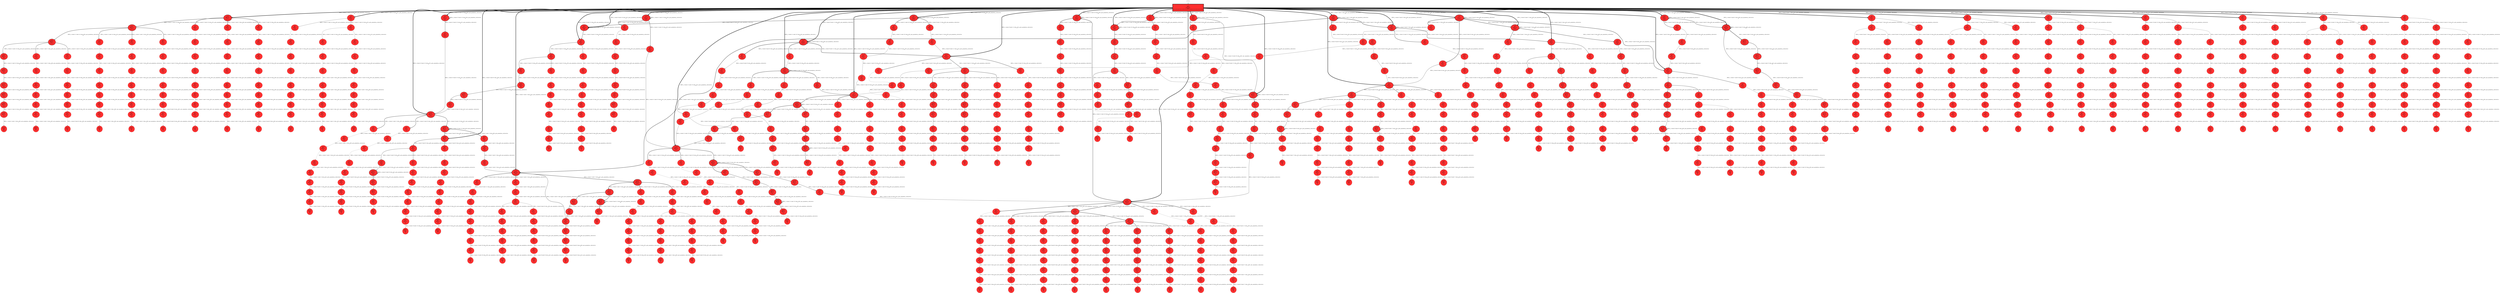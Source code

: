 // produced with flexfringe // 
digraph DFA {
	0 [label="root" shape=box];
		I -> 0;
	0 [ label="0 #240
fin: 
 path: 0:240 , 
240 0
[18,3,15,9,14,6,5,3,9,11,6,9,6,12,9,3,3,5,3,3,3,6,6,3,3,13,5,5,6,5,5,6,2,3,3,8,6,]" , style=filled, fillcolor="firebrick1", width=1.86946, height=1.86946, penwidth=5.4848];
		0 -> 1 [label="8080.0__>owners>11>pets>14>visits__200.0__get__api-gateway__visits-service
18 " , penwidth=5.4848 ];
		0 -> 2 [label="8080.0__>owners>11>pets>14>visits__201.0__post__api-gateway__visits-service
3 " , penwidth=5.4848 ];
		0 -> 3 [label="8080.0__>owners>1>pets>1>visits__200.0__get__api-gateway__visits-service
15 " , penwidth=5.4848 ];
		0 -> 4 [label="8080.0__>owners>1>pets>1>visits__201.0__post__api-gateway__visits-service
9 " , penwidth=5.4848 ];
		0 -> 5 [label="8080.0__>owners>6>pets>8>visits__200.0__get__api-gateway__visits-service
14 " , penwidth=5.4848 ];
		0 -> 6 [label="8080.0__>owners>6>pets>8>visits__201.0__post__api-gateway__visits-service
6 " , penwidth=5.4848 ];
		0 -> 7 [label="8080.0__>owners>6>pets>7>visits__200.0__get__api-gateway__visits-service
5 " , penwidth=5.4848 ];
		0 -> 8 [label="8080.0__>owners>6>pets>7>visits__201.0__post__api-gateway__visits-service
3 " , penwidth=5.4848 ];
		0 -> 9 [label="8080.0__>owners>8>pets>10>visits__200.0__get__api-gateway__visits-service
9 " , penwidth=5.4848 ];
		0 -> 10 [label="8080.0__>owners>11>pets>16>visits__200.0__get__api-gateway__visits-service
11 " , penwidth=5.4848 ];
		0 -> 11 [label="8080.0__>owners>11>pets>16>visits__201.0__post__api-gateway__visits-service
6 " , penwidth=5.4848 ];
		0 -> 12 [label="8080.0__>owners>11>pets>15>visits__200.0__get__api-gateway__visits-service
9 " , penwidth=5.4848 ];
		0 -> 13 [label="8080.0__>owners>11>pets>15>visits__201.0__post__api-gateway__visits-service
6 " , penwidth=5.4848 ];
		0 -> 14 [label="8080.0__>owners>12>pets>18>visits__200.0__get__api-gateway__visits-service
12 " , penwidth=5.4848 ];
		0 -> 15 [label="8080.0__>owners>12>pets>18>visits__201.0__post__api-gateway__visits-service
9 " , penwidth=5.4848 ];
		0 -> 16 [label="8080.0__>owners>12>pets>17>visits__200.0__get__api-gateway__visits-service
3 " , penwidth=5.4848 ];
		0 -> 17 [label="8080.0__>owners>12>pets>17>visits__201.0__post__api-gateway__visits-service
3 " , penwidth=5.4848 ];
		0 -> 18 [label="8080.0__>owners>2>pets>2>visits__200.0__get__api-gateway__visits-service
5 " , penwidth=5.4848 ];
		0 -> 19 [label="8080.0__>owners>2>pets>2>visits__201.0__post__api-gateway__visits-service
3 " , penwidth=5.4848 ];
		0 -> 20 [label="8080.0__>owners>8>pets>10>visits__201.0__post__api-gateway__visits-service
3 " , penwidth=5.4848 ];
		0 -> 21 [label="8080.0__>owners>10>pets>12>visits__200.0__get__api-gateway__visits-service
3 " , penwidth=5.4848 ];
		0 -> 22 [label="8080.0__>owners>10>pets>13>visits__200.0__get__api-gateway__visits-service
6 " , penwidth=5.4848 ];
		0 -> 23 [label="8080.0__>owners>10>pets>13>visits__201.0__post__api-gateway__visits-service
6 " , penwidth=5.4848 ];
		0 -> 169 [label="8080.0__>owners>5>pets>6>visits__200.0__get__api-gateway__visits-service
3 " , penwidth=5.4848 ];
		0 -> 24 [label="8080.0__>owners>5>pets>6>visits__201.0__post__api-gateway__visits-service
3 " , penwidth=5.4848 ];
		0 -> 25 [label="8080.0__>owners>9>pets>11>visits__200.0__get__api-gateway__visits-service
13 " , penwidth=5.4848 ];
		0 -> 90 [label="8080.0__>owners>9>pets>11>visits__201.0__post__api-gateway__visits-service
5 " , penwidth=5.4848 ];
		0 -> 26 [label="8080.0__>owners>13>pets>19>visits__200.0__get__api-gateway__visits-service
5 " , penwidth=5.4848 ];
		0 -> 27 [label="8080.0__>owners>13>pets>19>visits__201.0__post__api-gateway__visits-service
6 " , penwidth=5.4848 ];
		0 -> 28 [label="8080.0__>owners>7>pets>9>visits__200.0__get__api-gateway__visits-service
5 " , penwidth=5.4848 ];
		0 -> 29 [label="8080.0__>owners>7>pets>9>visits__201.0__post__api-gateway__visits-service
5 " , penwidth=5.4848 ];
		0 -> 30 [label="8080.0__>owners>13>pets>20>visits__200.0__get__api-gateway__visits-service
6 " , penwidth=5.4848 ];
		0 -> 31 [label="8080.0__>owners>13>pets>20>visits__201.0__post__api-gateway__visits-service
2 " , penwidth=5.4848 ];
		0 -> 32 [label="8080.0__>owners>14>pets>21>visits__200.0__get__api-gateway__visits-service
3 " , penwidth=5.4848 ];
		0 -> 33 [label="8080.0__>owners>14>pets>21>visits__201.0__post__api-gateway__visits-service
3 " , penwidth=5.4848 ];
		0 -> 34 [label="8080.0__>owners>4>pets>5>visits__200.0__get__api-gateway__visits-service
8 " , penwidth=5.4848 ];
		0 -> 35 [label="8080.0__>owners>4>pets>5>visits__201.0__post__api-gateway__visits-service
6 " , penwidth=5.4848 ];
	1 [ label="1 #18
fin: 0:1 , 
 path: 0:17 , 
17 1
[14,1,1,1,]" , style=filled, fillcolor="firebrick1", width=1.37231, height=1.37231, penwidth=2.94444];
		1 -> 36 [label="8080.0__>owners>11>pets>14>visits__200.0__get__api-gateway__visits-service
14 " , penwidth=2.94444 ];
		1 -> 37 [label="8080.0__>owners>11>pets>14>visits__201.0__post__api-gateway__visits-service
1 " , penwidth=2.94444 ];
		1 -> 38 [label="8080.0__>owners>1>pets>1>visits__200.0__get__api-gateway__visits-service
1 " , penwidth=2.94444 ];
		1 -> 39 [label="8080.0__>owners>11>pets>15>visits__200.0__get__api-gateway__visits-service
1 " , penwidth=2.94444 ];
	2 [ label="2 #3
fin: 
 path: 0:3 , 
3 0
[1,2,]" , style=filled, fillcolor="firebrick1", width=0.869742, height=0.869742, penwidth=1.38629];
		2 -> 40 [label="8080.0__>owners>11>pets>14>visits__200.0__get__api-gateway__visits-service
1 " , penwidth=1.38629 ];
		2 -> 41 [label="8080.0__>owners>11>pets>14>visits__201.0__post__api-gateway__visits-service
2 " , penwidth=1.38629 ];
	3 [ label="3 #30
fin: 
 path: 0:30 , 
30 0
[15,9,3,3,]" , style=filled, fillcolor="firebrick1", width=1.4893, height=1.4893, penwidth=3.43399];
		3 -> 3 [label="8080.0__>owners>1>pets>1>visits__200.0__get__api-gateway__visits-service
15 " , penwidth=3.43399 ];
		3 -> 4 [label="8080.0__>owners>1>pets>1>visits__201.0__post__api-gateway__visits-service
9 " , penwidth=3.43399 ];
		3 -> 42 [label="8080.0__>owners>6>pets>8>visits__200.0__get__api-gateway__visits-service
3 " , penwidth=3.43399 ];
		3 -> 18 [label="8080.0__>owners>2>pets>2>visits__200.0__get__api-gateway__visits-service
3 " , penwidth=3.43399 ];
	4 [ label="4 #27
fin: 0:2 , 
 path: 0:25 , 
25 2
[2,22,1,]" , style=filled, fillcolor="firebrick1", width=1.46608, height=1.46608, penwidth=3.3322];
		4 -> 43 [label="8080.0__>owners>1>pets>1>visits__200.0__get__api-gateway__visits-service
2 " , penwidth=3.3322 ];
		4 -> 44 [label="8080.0__>owners>1>pets>1>visits__201.0__post__api-gateway__visits-service
22 " , penwidth=3.3322 ];
		4 -> 45 [label="8080.0__>owners>9>pets>11>visits__200.0__get__api-gateway__visits-service
1 " , penwidth=3.3322 ];
	5 [ label="5 #27
fin: 
 path: 0:27 , 
27 0
[0,13,5,3,3,3,]" , style=filled, fillcolor="firebrick1", width=1.46608, height=1.46608, penwidth=3.3322];
		5 -> 5 [label="8080.0__>owners>6>pets>8>visits__200.0__get__api-gateway__visits-service
13 " , penwidth=3.3322 ];
		5 -> 46 [label="8080.0__>owners>6>pets>8>visits__201.0__post__api-gateway__visits-service
5 " , penwidth=3.3322 ];
		5 -> 7 [label="8080.0__>owners>6>pets>7>visits__200.0__get__api-gateway__visits-service
3 " , penwidth=3.3322 ];
		5 -> 47 [label="8080.0__>owners>9>pets>11>visits__200.0__get__api-gateway__visits-service
3 " , penwidth=3.3322 ];
		5 -> 28 [label="8080.0__>owners>7>pets>9>visits__200.0__get__api-gateway__visits-service
3 " , penwidth=3.3322 ];
	6 [ label="6 #14
fin: 
 path: 0:14 , 
14 0
[1,12,1,]" , style=filled, fillcolor="firebrick1", width=1.31051, height=1.31051, penwidth=2.70805];
		6 -> 48 [label="8080.0__>owners>6>pets>8>visits__200.0__get__api-gateway__visits-service
1 " , penwidth=2.70805 ];
		6 -> 49 [label="8080.0__>owners>6>pets>8>visits__201.0__post__api-gateway__visits-service
12 " , penwidth=2.70805 ];
		6 -> 50 [label="8080.0__>owners>6>pets>7>visits__200.0__get__api-gateway__visits-service
1 " , penwidth=2.70805 ];
	7 [ label="7 #18
fin: 
 path: 0:18 , 
18 0
[10,2,6,]" , style=filled, fillcolor="firebrick1", width=1.37231, height=1.37231, penwidth=2.94444];
		7 -> 7 [label="8080.0__>owners>6>pets>7>visits__200.0__get__api-gateway__visits-service
10 " , penwidth=2.94444 ];
		7 -> 51 [label="8080.0__>owners>6>pets>7>visits__201.0__post__api-gateway__visits-service
2 " , penwidth=2.94444 ];
		7 -> 52 [label="8080.0__>owners>2>pets>2>visits__200.0__get__api-gateway__visits-service
6 " , penwidth=2.94444 ];
	8 [ label="8 #3
fin: 
 path: 0:3 , 
3 0
[2,1,]" , style=filled, fillcolor="firebrick1", width=0.869742, height=0.869742, penwidth=1.38629];
		8 -> 53 [label="8080.0__>owners>6>pets>7>visits__201.0__post__api-gateway__visits-service
2 " , penwidth=1.38629 ];
		8 -> 54 [label="8080.0__>owners>8>pets>10>visits__200.0__get__api-gateway__visits-service
1 " , penwidth=1.38629 ];
	9 [ label="9 #18
fin: 
 path: 0:18 , 
18 0
[9,3,3,3,]" , style=filled, fillcolor="firebrick1", width=1.37231, height=1.37231, penwidth=2.94444];
		9 -> 9 [label="8080.0__>owners>8>pets>10>visits__200.0__get__api-gateway__visits-service
9 " , penwidth=2.94444 ];
		9 -> 55 [label="8080.0__>owners>11>pets>16>visits__200.0__get__api-gateway__visits-service
3 " , penwidth=2.94444 ];
		9 -> 20 [label="8080.0__>owners>8>pets>10>visits__201.0__post__api-gateway__visits-service
3 " , penwidth=2.94444 ];
		9 -> 56 [label="8080.0__>owners>9>pets>11>visits__200.0__get__api-gateway__visits-service
3 " , penwidth=2.94444 ];
	10 [ label="10 #24
fin: 
 path: 0:24 , 
24 0
[3,10,8,3,]" , style=filled, fillcolor="firebrick1", width=1.43957, height=1.43957, penwidth=3.21888];
		10 -> 57 [label="8080.0__>owners>6>pets>8>visits__200.0__get__api-gateway__visits-service
3 " , penwidth=3.21888 ];
		10 -> 10 [label="8080.0__>owners>11>pets>16>visits__200.0__get__api-gateway__visits-service
10 " , penwidth=3.21888 ];
		10 -> 58 [label="8080.0__>owners>11>pets>16>visits__201.0__post__api-gateway__visits-service
8 " , penwidth=3.21888 ];
		10 -> 59 [label="8080.0__>owners>11>pets>15>visits__200.0__get__api-gateway__visits-service
3 " , penwidth=3.21888 ];
	11 [ label="11 #20
fin: 
 path: 0:20 , 
20 0
[18,1,1,]" , style=filled, fillcolor="firebrick1", width=1.39736, height=1.39736, penwidth=3.04452];
		11 -> 60 [label="8080.0__>owners>11>pets>16>visits__201.0__post__api-gateway__visits-service
18 " , penwidth=3.04452 ];
		11 -> 61 [label="8080.0__>owners>11>pets>15>visits__200.0__get__api-gateway__visits-service
1 " , penwidth=3.04452 ];
		11 -> 62 [label="8080.0__>owners>13>pets>20>visits__200.0__get__api-gateway__visits-service
1 " , penwidth=3.04452 ];
	12 [ label="12 #18
fin: 
 path: 0:18 , 
18 0
[3,9,6,]" , style=filled, fillcolor="firebrick1", width=1.37231, height=1.37231, penwidth=2.94444];
		12 -> 63 [label="8080.0__>owners>11>pets>16>visits__200.0__get__api-gateway__visits-service
3 " , penwidth=2.94444 ];
		12 -> 12 [label="8080.0__>owners>11>pets>15>visits__200.0__get__api-gateway__visits-service
9 " , penwidth=2.94444 ];
		12 -> 64 [label="8080.0__>owners>11>pets>15>visits__201.0__post__api-gateway__visits-service
6 " , penwidth=2.94444 ];
	13 [ label="13 #20
fin: 0:1 , 
 path: 0:19 , 
19 1
[1,17,1,]" , style=filled, fillcolor="firebrick1", width=1.39736, height=1.39736, penwidth=3.04452];
		13 -> 65 [label="8080.0__>owners>11>pets>14>visits__200.0__get__api-gateway__visits-service
1 " , penwidth=3.04452 ];
		13 -> 66 [label="8080.0__>owners>11>pets>15>visits__201.0__post__api-gateway__visits-service
17 " , penwidth=3.04452 ];
		13 -> 67 [label="8080.0__>owners>12>pets>18>visits__200.0__get__api-gateway__visits-service
1 " , penwidth=3.04452 ];
	14 [ label="14 #24
fin: 
 path: 0:24 , 
24 0
[3,12,9,]" , style=filled, fillcolor="firebrick1", width=1.43957, height=1.43957, penwidth=3.21888];
		14 -> 68 [label="8080.0__>owners>11>pets>16>visits__200.0__get__api-gateway__visits-service
3 " , penwidth=3.21888 ];
		14 -> 14 [label="8080.0__>owners>12>pets>18>visits__200.0__get__api-gateway__visits-service
12 " , penwidth=3.21888 ];
		14 -> 15 [label="8080.0__>owners>12>pets>18>visits__201.0__post__api-gateway__visits-service
9 " , penwidth=3.21888 ];
	15 [ label="15 #27
fin: 0:2 , 
 path: 0:25 , 
25 2
[1,22,1,1,]" , style=filled, fillcolor="firebrick1", width=1.46608, height=1.46608, penwidth=3.3322];
		15 -> 69 [label="8080.0__>owners>1>pets>1>visits__200.0__get__api-gateway__visits-service
1 " , penwidth=3.3322 ];
		15 -> 70 [label="8080.0__>owners>12>pets>18>visits__201.0__post__api-gateway__visits-service
22 " , penwidth=3.3322 ];
		15 -> 71 [label="8080.0__>owners>12>pets>17>visits__200.0__get__api-gateway__visits-service
1 " , penwidth=3.3322 ];
		15 -> 72 [label="8080.0__>owners>9>pets>11>visits__200.0__get__api-gateway__visits-service
1 " , penwidth=3.3322 ];
	16 [ label="16 #3
fin: 
 path: 0:3 , 
3 0
[2,1,]" , style=filled, fillcolor="firebrick1", width=0.869742, height=0.869742, penwidth=1.38629];
		16 -> 73 [label="8080.0__>owners>12>pets>17>visits__200.0__get__api-gateway__visits-service
2 " , penwidth=1.38629 ];
		16 -> 74 [label="8080.0__>owners>12>pets>17>visits__201.0__post__api-gateway__visits-service
1 " , penwidth=1.38629 ];
	17 [ label="17 #3
fin: 
 path: 0:3 , 
3 0
[1,2,]" , style=filled, fillcolor="firebrick1", width=0.869742, height=0.869742, penwidth=1.38629];
		17 -> 75 [label="8080.0__>owners>12>pets>18>visits__200.0__get__api-gateway__visits-service
1 " , penwidth=1.38629 ];
		17 -> 76 [label="8080.0__>owners>12>pets>17>visits__201.0__post__api-gateway__visits-service
2 " , penwidth=1.38629 ];
	18 [ label="18 #18
fin: 
 path: 0:18 , 
18 0
[10,6,2,]" , style=filled, fillcolor="firebrick1", width=1.37231, height=1.37231, penwidth=2.94444];
		18 -> 18 [label="8080.0__>owners>2>pets>2>visits__200.0__get__api-gateway__visits-service
10 " , penwidth=2.94444 ];
		18 -> 19 [label="8080.0__>owners>2>pets>2>visits__201.0__post__api-gateway__visits-service
6 " , penwidth=2.94444 ];
		18 -> 77 [label="8080.0__>owners>14>pets>21>visits__200.0__get__api-gateway__visits-service
2 " , penwidth=2.94444 ];
	19 [ label="19 #9
fin: 
 path: 0:9 , 
9 0
[1,8,]" , style=filled, fillcolor="firebrick1", width=1.19471, height=1.19471, penwidth=2.30259];
		19 -> 78 [label="8080.0__>owners>8>pets>10>visits__200.0__get__api-gateway__visits-service
1 " , penwidth=2.30259 ];
		19 -> 79 [label="8080.0__>owners>2>pets>2>visits__201.0__post__api-gateway__visits-service
8 " , penwidth=2.30259 ];
	20 [ label="20 #15
fin: 
 path: 0:15 , 
15 0
[9,6,]" , style=filled, fillcolor="firebrick1", width=1.32776, height=1.32776, penwidth=2.77259];
		20 -> 20 [label="8080.0__>owners>8>pets>10>visits__201.0__post__api-gateway__visits-service
9 " , penwidth=2.77259 ];
		20 -> 21 [label="8080.0__>owners>10>pets>12>visits__200.0__get__api-gateway__visits-service
6 " , penwidth=2.77259 ];
	21 [ label="21 #9
fin: 
 path: 0:9 , 
9 0
[8,1,]" , style=filled, fillcolor="firebrick1", width=1.19471, height=1.19471, penwidth=2.30259];
		21 -> 80 [label="8080.0__>owners>10>pets>12>visits__200.0__get__api-gateway__visits-service
8 " , penwidth=2.30259 ];
		21 -> 81 [label="8080.0__>owners>10>pets>13>visits__200.0__get__api-gateway__visits-service
1 " , penwidth=2.30259 ];
	22 [ label="22 #12
fin: 
 path: 0:12 , 
12 0
[6,6,]" , style=filled, fillcolor="firebrick1", width=1.27115, height=1.27115, penwidth=2.56495];
		22 -> 22 [label="8080.0__>owners>10>pets>13>visits__200.0__get__api-gateway__visits-service
6 " , penwidth=2.56495 ];
		22 -> 82 [label="8080.0__>owners>10>pets>13>visits__201.0__post__api-gateway__visits-service
6 " , penwidth=2.56495 ];
	23 [ label="23 #16
fin: 0:1 , 
 path: 0:15 , 
15 1
[1,13,1,]" , style=filled, fillcolor="firebrick1", width=1.3437, height=1.3437, penwidth=2.83321];
		23 -> 83 [label="8080.0__>owners>1>pets>1>visits__200.0__get__api-gateway__visits-service
1 " , penwidth=2.83321 ];
		23 -> 84 [label="8080.0__>owners>10>pets>13>visits__201.0__post__api-gateway__visits-service
13 " , penwidth=2.83321 ];
		23 -> 85 [label="8080.0__>owners>5>pets>6>visits__200.0__get__api-gateway__visits-service
1 " , penwidth=2.83321 ];
	24 [ label="24 #3
fin: 
 path: 0:3 , 
3 0
[1,2,]" , style=filled, fillcolor="firebrick1", width=0.869742, height=0.869742, penwidth=1.38629];
		24 -> 86 [label="8080.0__>owners>10>pets>13>visits__200.0__get__api-gateway__visits-service
1 " , penwidth=1.38629 ];
		24 -> 87 [label="8080.0__>owners>5>pets>6>visits__201.0__post__api-gateway__visits-service
2 " , penwidth=1.38629 ];
	25 [ label="25 #30
fin: 
 path: 0:30 , 
30 0
[3,3,17,7,]" , style=filled, fillcolor="firebrick1", width=1.4893, height=1.4893, penwidth=3.43399];
		25 -> 88 [label="8080.0__>owners>6>pets>8>visits__200.0__get__api-gateway__visits-service
3 " , penwidth=3.43399 ];
		25 -> 89 [label="8080.0__>owners>11>pets>16>visits__200.0__get__api-gateway__visits-service
3 " , penwidth=3.43399 ];
		25 -> 25 [label="8080.0__>owners>9>pets>11>visits__200.0__get__api-gateway__visits-service
17 " , penwidth=3.43399 ];
		25 -> 90 [label="8080.0__>owners>9>pets>11>visits__201.0__post__api-gateway__visits-service
7 " , penwidth=3.43399 ];
	26 [ label="26 #18
fin: 
 path: 0:18 , 
18 0
[10,8,]" , style=filled, fillcolor="firebrick1", width=1.37231, height=1.37231, penwidth=2.94444];
		26 -> 26 [label="8080.0__>owners>13>pets>19>visits__200.0__get__api-gateway__visits-service
10 " , penwidth=2.94444 ];
		26 -> 91 [label="8080.0__>owners>13>pets>19>visits__201.0__post__api-gateway__visits-service
8 " , penwidth=2.94444 ];
	27 [ label="27 #12
fin: 
 path: 0:12 , 
12 0
[3,6,3,]" , style=filled, fillcolor="firebrick1", width=1.27115, height=1.27115, penwidth=2.56495];
		27 -> 26 [label="8080.0__>owners>13>pets>19>visits__200.0__get__api-gateway__visits-service
3 " , penwidth=2.56495 ];
		27 -> 27 [label="8080.0__>owners>13>pets>19>visits__201.0__post__api-gateway__visits-service
6 " , penwidth=2.56495 ];
		27 -> 92 [label="8080.0__>owners>7>pets>9>visits__200.0__get__api-gateway__visits-service
3 " , penwidth=2.56495 ];
	28 [ label="28 #11
fin: 
 path: 0:11 , 
11 0
[9,2,]" , style=filled, fillcolor="firebrick1", width=1.24844, height=1.24844, penwidth=2.48491];
		28 -> 93 [label="8080.0__>owners>7>pets>9>visits__200.0__get__api-gateway__visits-service
9 " , penwidth=2.48491 ];
		28 -> 94 [label="8080.0__>owners>7>pets>9>visits__201.0__post__api-gateway__visits-service
2 " , penwidth=2.48491 ];
	29 [ label="29 #9
fin: 
 path: 0:9 , 
9 0
[2,4,3,]" , style=filled, fillcolor="firebrick1", width=1.19471, height=1.19471, penwidth=2.30259];
		29 -> 95 [label="8080.0__>owners>6>pets>8>visits__200.0__get__api-gateway__visits-service
2 " , penwidth=2.30259 ];
		29 -> 29 [label="8080.0__>owners>7>pets>9>visits__201.0__post__api-gateway__visits-service
4 " , penwidth=2.30259 ];
		29 -> 30 [label="8080.0__>owners>13>pets>20>visits__200.0__get__api-gateway__visits-service
3 " , penwidth=2.30259 ];
	30 [ label="30 #29
fin: 0:2 , 
 path: 0:27 , 
27 2
[3,17,7,]" , style=filled, fillcolor="firebrick1", width=1.48188, height=1.48188, penwidth=3.4012];
		30 -> 96 [label="8080.0__>owners>12>pets>18>visits__200.0__get__api-gateway__visits-service
3 " , penwidth=3.4012 ];
		30 -> 30 [label="8080.0__>owners>13>pets>20>visits__200.0__get__api-gateway__visits-service
17 " , penwidth=3.4012 ];
		30 -> 97 [label="8080.0__>owners>13>pets>20>visits__201.0__post__api-gateway__visits-service
7 " , penwidth=3.4012 ];
	31 [ label="31 #2
fin: 
 path: 0:2 , 
2 0
[1,1,]" , style=filled, fillcolor="firebrick1", width=0.741276, height=0.741276, penwidth=1.09861];
		31 -> 98 [label="8080.0__>owners>12>pets>18>visits__200.0__get__api-gateway__visits-service
1 " , penwidth=1.09861 ];
		31 -> 99 [label="8080.0__>owners>13>pets>20>visits__201.0__post__api-gateway__visits-service
1 " , penwidth=1.09861 ];
	32 [ label="32 #3
fin: 
 path: 0:3 , 
3 0
[2,1,]" , style=filled, fillcolor="firebrick1", width=0.869742, height=0.869742, penwidth=1.38629];
		32 -> 100 [label="8080.0__>owners>14>pets>21>visits__200.0__get__api-gateway__visits-service
2 " , penwidth=1.38629 ];
		32 -> 101 [label="8080.0__>owners>14>pets>21>visits__201.0__post__api-gateway__visits-service
1 " , penwidth=1.38629 ];
	33 [ label="33 #3
fin: 
 path: 0:3 , 
3 0
[1,2,]" , style=filled, fillcolor="firebrick1", width=0.869742, height=0.869742, penwidth=1.38629];
		33 -> 102 [label="8080.0__>owners>8>pets>10>visits__200.0__get__api-gateway__visits-service
1 " , penwidth=1.38629 ];
		33 -> 103 [label="8080.0__>owners>14>pets>21>visits__201.0__post__api-gateway__visits-service
2 " , penwidth=1.38629 ];
	34 [ label="34 #50
fin: 0:2 , 
 path: 0:48 , 
48 2
[36,12,]" , style=filled, fillcolor="firebrick1", width=1.59571, height=1.59571, penwidth=3.93183];
		34 -> 34 [label="8080.0__>owners>4>pets>5>visits__200.0__get__api-gateway__visits-service
36 " , penwidth=3.93183 ];
		34 -> 104 [label="8080.0__>owners>4>pets>5>visits__201.0__post__api-gateway__visits-service
12 " , penwidth=3.93183 ];
	35 [ label="35 #12
fin: 
 path: 0:12 , 
12 0
[3,3,6,]" , style=filled, fillcolor="firebrick1", width=1.27115, height=1.27115, penwidth=2.56495];
		35 -> 105 [label="8080.0__>owners>6>pets>8>visits__200.0__get__api-gateway__visits-service
3 " , penwidth=2.56495 ];
		35 -> 34 [label="8080.0__>owners>4>pets>5>visits__200.0__get__api-gateway__visits-service
3 " , penwidth=2.56495 ];
		35 -> 35 [label="8080.0__>owners>4>pets>5>visits__201.0__post__api-gateway__visits-service
6 " , penwidth=2.56495 ];
	36 [ label="36 #14
fin: 0:1 , 
 path: 0:13 , 
13 1
[10,1,1,1,]" , style=filled, fillcolor="firebrick1", width=1.31051, height=1.31051, penwidth=2.70805];
		36 -> 106 [label="8080.0__>owners>11>pets>14>visits__200.0__get__api-gateway__visits-service
10 " , penwidth=2.70805 ];
		36 -> 107 [label="8080.0__>owners>11>pets>14>visits__201.0__post__api-gateway__visits-service
1 " , penwidth=2.70805 ];
		36 -> 108 [label="8080.0__>owners>1>pets>1>visits__200.0__get__api-gateway__visits-service
1 " , penwidth=2.70805 ];
		36 -> 109 [label="8080.0__>owners>11>pets>15>visits__200.0__get__api-gateway__visits-service
1 " , penwidth=2.70805 ];
	37 [ label="37 #1
fin: 
 path: 0:1 , 
1 0
[0,1,]" , style=filled, fillcolor="firebrick1", width=0.526589, height=0.526589, penwidth=0.693147];
		37 -> 110 [label="8080.0__>owners>11>pets>14>visits__201.0__post__api-gateway__visits-service
1 " , penwidth=0.693147 ];
	38 [ label="38 #1
fin: 
 path: 0:1 , 
1 0
[1,0,0,]" , style=filled, fillcolor="firebrick1", width=0.526589, height=0.526589, penwidth=0.693147];
		38 -> 111 [label="8080.0__>owners>1>pets>1>visits__200.0__get__api-gateway__visits-service
1 " , penwidth=0.693147 ];
	39 [ label="39 #1
fin: 
 path: 0:1 , 
1 0
[0,1,0,]" , style=filled, fillcolor="firebrick1", width=0.526589, height=0.526589, penwidth=0.693147];
		39 -> 112 [label="8080.0__>owners>11>pets>15>visits__200.0__get__api-gateway__visits-service
1 " , penwidth=0.693147 ];
	40 [ label="40 #1
fin: 
 path: 0:1 , 
1 0
[1,0,0,]" , style=filled, fillcolor="firebrick1", width=0.526589, height=0.526589, penwidth=0.693147];
		40 -> 113 [label="8080.0__>owners>11>pets>14>visits__200.0__get__api-gateway__visits-service
1 " , penwidth=0.693147 ];
	41 [ label="41 #2
fin: 
 path: 0:2 , 
2 0
[1,1,]" , style=filled, fillcolor="firebrick1", width=0.741276, height=0.741276, penwidth=1.09861];
		41 -> 114 [label="8080.0__>owners>11>pets>14>visits__200.0__get__api-gateway__visits-service
1 " , penwidth=1.09861 ];
		41 -> 115 [label="8080.0__>owners>11>pets>14>visits__201.0__post__api-gateway__visits-service
1 " , penwidth=1.09861 ];
	42 [ label="42 #3
fin: 
 path: 0:3 , 
3 0
[0,3,0,0,0,]" , style=filled, fillcolor="firebrick1", width=0.869742, height=0.869742, penwidth=1.38629];
		42 -> 116 [label="8080.0__>owners>6>pets>8>visits__200.0__get__api-gateway__visits-service
3 " , penwidth=1.38629 ];
	43 [ label="43 #2
fin: 
 path: 0:2 , 
2 0
[2,0,0,]" , style=filled, fillcolor="firebrick1", width=0.741276, height=0.741276, penwidth=1.09861];
		43 -> 117 [label="8080.0__>owners>1>pets>1>visits__200.0__get__api-gateway__visits-service
2 " , penwidth=1.09861 ];
	44 [ label="44 #22
fin: 0:2 , 
 path: 0:20 , 
20 2
[2,17,1,]" , style=filled, fillcolor="firebrick1", width=1.41961, height=1.41961, penwidth=3.13549];
		44 -> 118 [label="8080.0__>owners>1>pets>1>visits__200.0__get__api-gateway__visits-service
2 " , penwidth=3.13549 ];
		44 -> 119 [label="8080.0__>owners>1>pets>1>visits__201.0__post__api-gateway__visits-service
17 " , penwidth=3.13549 ];
		44 -> 120 [label="8080.0__>owners>9>pets>11>visits__200.0__get__api-gateway__visits-service
1 " , penwidth=3.13549 ];
	45 [ label="45 #1
fin: 
 path: 0:1 , 
1 0
[0,1,0,]" , style=filled, fillcolor="firebrick1", width=0.526589, height=0.526589, penwidth=0.693147];
		45 -> 121 [label="8080.0__>owners>9>pets>11>visits__200.0__get__api-gateway__visits-service
1 " , penwidth=0.693147 ];
	46 [ label="46 #5
fin: 
 path: 0:5 , 
5 0
[0,5,0,]" , style=filled, fillcolor="firebrick1", width=1.02667, height=1.02667, penwidth=1.79176];
		46 -> 6 [label="8080.0__>owners>6>pets>8>visits__201.0__post__api-gateway__visits-service
5 " , penwidth=1.79176 ];
	47 [ label="47 #3
fin: 
 path: 0:3 , 
3 0
[0,3,0,]" , style=filled, fillcolor="firebrick1", width=0.869742, height=0.869742, penwidth=1.38629];
		47 -> 122 [label="8080.0__>owners>9>pets>11>visits__200.0__get__api-gateway__visits-service
3 " , penwidth=1.38629 ];
	48 [ label="48 #1
fin: 
 path: 0:1 , 
1 0
[1,0,]" , style=filled, fillcolor="firebrick1", width=0.526589, height=0.526589, penwidth=0.693147];
		48 -> 123 [label="8080.0__>owners>6>pets>8>visits__200.0__get__api-gateway__visits-service
1 " , penwidth=0.693147 ];
	49 [ label="49 #12
fin: 
 path: 0:12 , 
12 0
[7,2,3,]" , style=filled, fillcolor="firebrick1", width=1.27115, height=1.27115, penwidth=2.56495];
		49 -> 124 [label="8080.0__>owners>6>pets>8>visits__200.0__get__api-gateway__visits-service
7 " , penwidth=2.56495 ];
		49 -> 125 [label="8080.0__>owners>6>pets>8>visits__201.0__post__api-gateway__visits-service
2 " , penwidth=2.56495 ];
		49 -> 126 [label="8080.0__>owners>6>pets>7>visits__200.0__get__api-gateway__visits-service
3 " , penwidth=2.56495 ];
	50 [ label="50 #1
fin: 
 path: 0:1 , 
1 0
[1,0,]" , style=filled, fillcolor="firebrick1", width=0.526589, height=0.526589, penwidth=0.693147];
		50 -> 127 [label="8080.0__>owners>6>pets>7>visits__200.0__get__api-gateway__visits-service
1 " , penwidth=0.693147 ];
	51 [ label="51 #2
fin: 
 path: 0:2 , 
2 0
[2,0,]" , style=filled, fillcolor="firebrick1", width=0.741276, height=0.741276, penwidth=1.09861];
		51 -> 128 [label="8080.0__>owners>6>pets>7>visits__201.0__post__api-gateway__visits-service
2 " , penwidth=1.09861 ];
	52 [ label="52 #6
fin: 
 path: 0:6 , 
6 0
[6,0,]" , style=filled, fillcolor="firebrick1", width=1.08042, height=1.08042, penwidth=1.94591];
		52 -> 129 [label="8080.0__>owners>2>pets>2>visits__200.0__get__api-gateway__visits-service
6 " , penwidth=1.94591 ];
	53 [ label="53 #2
fin: 
 path: 0:2 , 
2 0
[1,1,]" , style=filled, fillcolor="firebrick1", width=0.741276, height=0.741276, penwidth=1.09861];
		53 -> 130 [label="8080.0__>owners>6>pets>7>visits__201.0__post__api-gateway__visits-service
1 " , penwidth=1.09861 ];
		53 -> 131 [label="8080.0__>owners>8>pets>10>visits__200.0__get__api-gateway__visits-service
1 " , penwidth=1.09861 ];
	54 [ label="54 #1
fin: 
 path: 0:1 , 
1 0
[1,0,0,0,]" , style=filled, fillcolor="firebrick1", width=0.526589, height=0.526589, penwidth=0.693147];
		54 -> 132 [label="8080.0__>owners>8>pets>10>visits__200.0__get__api-gateway__visits-service
1 " , penwidth=0.693147 ];
	55 [ label="55 #3
fin: 
 path: 0:3 , 
3 0
[0,3,0,0,]" , style=filled, fillcolor="firebrick1", width=0.869742, height=0.869742, penwidth=1.38629];
		55 -> 133 [label="8080.0__>owners>11>pets>16>visits__200.0__get__api-gateway__visits-service
3 " , penwidth=1.38629 ];
	56 [ label="56 #3
fin: 
 path: 0:3 , 
3 0
[3,0,]" , style=filled, fillcolor="firebrick1", width=0.869742, height=0.869742, penwidth=1.38629];
		56 -> 134 [label="8080.0__>owners>9>pets>11>visits__200.0__get__api-gateway__visits-service
3 " , penwidth=1.38629 ];
	57 [ label="57 #3
fin: 
 path: 0:3 , 
3 0
[0,3,0,0,]" , style=filled, fillcolor="firebrick1", width=0.869742, height=0.869742, penwidth=1.38629];
		57 -> 135 [label="8080.0__>owners>6>pets>8>visits__200.0__get__api-gateway__visits-service
3 " , penwidth=1.38629 ];
	58 [ label="58 #8
fin: 
 path: 0:8 , 
8 0
[8,0,0,]" , style=filled, fillcolor="firebrick1", width=1.16228, height=1.16228, penwidth=2.19722];
		58 -> 11 [label="8080.0__>owners>11>pets>16>visits__201.0__post__api-gateway__visits-service
8 " , penwidth=2.19722 ];
	59 [ label="59 #3
fin: 
 path: 0:3 , 
3 0
[3,0,]" , style=filled, fillcolor="firebrick1", width=0.869742, height=0.869742, penwidth=1.38629];
		59 -> 136 [label="8080.0__>owners>11>pets>15>visits__200.0__get__api-gateway__visits-service
3 " , penwidth=1.38629 ];
	60 [ label="60 #22
fin: 0:2 , 
 path: 0:20 , 
20 2
[4,8,8,]" , style=filled, fillcolor="firebrick1", width=1.41961, height=1.41961, penwidth=3.13549];
		60 -> 60 [label="8080.0__>owners>11>pets>16>visits__201.0__post__api-gateway__visits-service
4 " , penwidth=3.13549 ];
		60 -> 137 [label="8080.0__>owners>11>pets>15>visits__200.0__get__api-gateway__visits-service
8 " , penwidth=3.13549 ];
		60 -> 138 [label="8080.0__>owners>13>pets>20>visits__200.0__get__api-gateway__visits-service
8 " , penwidth=3.13549 ];
	61 [ label="61 #1
fin: 
 path: 0:1 , 
1 0
[1,0,]" , style=filled, fillcolor="firebrick1", width=0.526589, height=0.526589, penwidth=0.693147];
		61 -> 139 [label="8080.0__>owners>11>pets>15>visits__200.0__get__api-gateway__visits-service
1 " , penwidth=0.693147 ];
	62 [ label="62 #1
fin: 
 path: 0:1 , 
1 0
[0,1,]" , style=filled, fillcolor="firebrick1", width=0.526589, height=0.526589, penwidth=0.693147];
		62 -> 140 [label="8080.0__>owners>13>pets>20>visits__200.0__get__api-gateway__visits-service
1 " , penwidth=0.693147 ];
	63 [ label="63 #3
fin: 
 path: 0:3 , 
3 0
[0,3,0,0,]" , style=filled, fillcolor="firebrick1", width=0.869742, height=0.869742, penwidth=1.38629];
		63 -> 141 [label="8080.0__>owners>11>pets>16>visits__200.0__get__api-gateway__visits-service
3 " , penwidth=1.38629 ];
	64 [ label="64 #6
fin: 
 path: 0:6 , 
6 0
[0,6,0,]" , style=filled, fillcolor="firebrick1", width=1.08042, height=1.08042, penwidth=1.94591];
		64 -> 13 [label="8080.0__>owners>11>pets>15>visits__201.0__post__api-gateway__visits-service
6 " , penwidth=1.94591 ];
	65 [ label="65 #1
fin: 
 path: 0:1 , 
1 0
[1,0,]" , style=filled, fillcolor="firebrick1", width=0.526589, height=0.526589, penwidth=0.693147];
		65 -> 142 [label="8080.0__>owners>11>pets>14>visits__200.0__get__api-gateway__visits-service
1 " , penwidth=0.693147 ];
	66 [ label="66 #22
fin: 0:2 , 
 path: 0:20 , 
20 2
[8,5,7,]" , style=filled, fillcolor="firebrick1", width=1.41961, height=1.41961, penwidth=3.13549];
		66 -> 143 [label="8080.0__>owners>11>pets>14>visits__200.0__get__api-gateway__visits-service
8 " , penwidth=3.13549 ];
		66 -> 66 [label="8080.0__>owners>11>pets>15>visits__201.0__post__api-gateway__visits-service
5 " , penwidth=3.13549 ];
		66 -> 144 [label="8080.0__>owners>12>pets>18>visits__200.0__get__api-gateway__visits-service
7 " , penwidth=3.13549 ];
	67 [ label="67 #1
fin: 
 path: 0:1 , 
1 0
[1,0,]" , style=filled, fillcolor="firebrick1", width=0.526589, height=0.526589, penwidth=0.693147];
		67 -> 145 [label="8080.0__>owners>12>pets>18>visits__200.0__get__api-gateway__visits-service
1 " , penwidth=0.693147 ];
	68 [ label="68 #3
fin: 
 path: 0:3 , 
3 0
[3,0,0,]" , style=filled, fillcolor="firebrick1", width=0.869742, height=0.869742, penwidth=1.38629];
		68 -> 146 [label="8080.0__>owners>11>pets>16>visits__200.0__get__api-gateway__visits-service
3 " , penwidth=1.38629 ];
	69 [ label="69 #1
fin: 
 path: 0:1 , 
1 0
[1,0,0,]" , style=filled, fillcolor="firebrick1", width=0.526589, height=0.526589, penwidth=0.693147];
		69 -> 147 [label="8080.0__>owners>1>pets>1>visits__200.0__get__api-gateway__visits-service
1 " , penwidth=0.693147 ];
	70 [ label="70 #22
fin: 0:2 , 
 path: 0:20 , 
20 2
[1,17,1,1,]" , style=filled, fillcolor="firebrick1", width=1.41961, height=1.41961, penwidth=3.13549];
		70 -> 148 [label="8080.0__>owners>1>pets>1>visits__200.0__get__api-gateway__visits-service
1 " , penwidth=3.13549 ];
		70 -> 149 [label="8080.0__>owners>12>pets>18>visits__201.0__post__api-gateway__visits-service
17 " , penwidth=3.13549 ];
		70 -> 150 [label="8080.0__>owners>12>pets>17>visits__200.0__get__api-gateway__visits-service
1 " , penwidth=3.13549 ];
		70 -> 151 [label="8080.0__>owners>9>pets>11>visits__200.0__get__api-gateway__visits-service
1 " , penwidth=3.13549 ];
	71 [ label="71 #1
fin: 
 path: 0:1 , 
1 0
[1,0,]" , style=filled, fillcolor="firebrick1", width=0.526589, height=0.526589, penwidth=0.693147];
		71 -> 152 [label="8080.0__>owners>12>pets>17>visits__200.0__get__api-gateway__visits-service
1 " , penwidth=0.693147 ];
	72 [ label="72 #1
fin: 
 path: 0:1 , 
1 0
[0,1,]" , style=filled, fillcolor="firebrick1", width=0.526589, height=0.526589, penwidth=0.693147];
		72 -> 153 [label="8080.0__>owners>9>pets>11>visits__200.0__get__api-gateway__visits-service
1 " , penwidth=0.693147 ];
	73 [ label="73 #2
fin: 
 path: 0:2 , 
2 0
[1,1,]" , style=filled, fillcolor="firebrick1", width=0.741276, height=0.741276, penwidth=1.09861];
		73 -> 154 [label="8080.0__>owners>12>pets>17>visits__200.0__get__api-gateway__visits-service
1 " , penwidth=1.09861 ];
		73 -> 155 [label="8080.0__>owners>12>pets>17>visits__201.0__post__api-gateway__visits-service
1 " , penwidth=1.09861 ];
	74 [ label="74 #1
fin: 
 path: 0:1 , 
1 0
[0,1,]" , style=filled, fillcolor="firebrick1", width=0.526589, height=0.526589, penwidth=0.693147];
		74 -> 156 [label="8080.0__>owners>12>pets>17>visits__201.0__post__api-gateway__visits-service
1 " , penwidth=0.693147 ];
	75 [ label="75 #1
fin: 
 path: 0:1 , 
1 0
[1,0,]" , style=filled, fillcolor="firebrick1", width=0.526589, height=0.526589, penwidth=0.693147];
		75 -> 157 [label="8080.0__>owners>12>pets>18>visits__200.0__get__api-gateway__visits-service
1 " , penwidth=0.693147 ];
	76 [ label="76 #2
fin: 
 path: 0:2 , 
2 0
[1,1,]" , style=filled, fillcolor="firebrick1", width=0.741276, height=0.741276, penwidth=1.09861];
		76 -> 158 [label="8080.0__>owners>12>pets>18>visits__200.0__get__api-gateway__visits-service
1 " , penwidth=1.09861 ];
		76 -> 159 [label="8080.0__>owners>12>pets>17>visits__201.0__post__api-gateway__visits-service
1 " , penwidth=1.09861 ];
	77 [ label="77 #2
fin: 
 path: 0:2 , 
2 0
[2,0,]" , style=filled, fillcolor="firebrick1", width=0.741276, height=0.741276, penwidth=1.09861];
		77 -> 160 [label="8080.0__>owners>14>pets>21>visits__200.0__get__api-gateway__visits-service
2 " , penwidth=1.09861 ];
	78 [ label="78 #1
fin: 
 path: 0:1 , 
1 0
[1,0,0,]" , style=filled, fillcolor="firebrick1", width=0.526589, height=0.526589, penwidth=0.693147];
		78 -> 161 [label="8080.0__>owners>8>pets>10>visits__200.0__get__api-gateway__visits-service
1 " , penwidth=0.693147 ];
	79 [ label="79 #8
fin: 
 path: 0:8 , 
8 0
[1,7,]" , style=filled, fillcolor="firebrick1", width=1.16228, height=1.16228, penwidth=2.19722];
		79 -> 162 [label="8080.0__>owners>8>pets>10>visits__200.0__get__api-gateway__visits-service
1 " , penwidth=2.19722 ];
		79 -> 163 [label="8080.0__>owners>2>pets>2>visits__201.0__post__api-gateway__visits-service
7 " , penwidth=2.19722 ];
	80 [ label="80 #8
fin: 
 path: 0:8 , 
8 0
[7,1,]" , style=filled, fillcolor="firebrick1", width=1.16228, height=1.16228, penwidth=2.19722];
		80 -> 164 [label="8080.0__>owners>10>pets>12>visits__200.0__get__api-gateway__visits-service
7 " , penwidth=2.19722 ];
		80 -> 165 [label="8080.0__>owners>10>pets>13>visits__200.0__get__api-gateway__visits-service
1 " , penwidth=2.19722 ];
	81 [ label="81 #1
fin: 
 path: 0:1 , 
1 0
[1,0,]" , style=filled, fillcolor="firebrick1", width=0.526589, height=0.526589, penwidth=0.693147];
		81 -> 166 [label="8080.0__>owners>10>pets>13>visits__200.0__get__api-gateway__visits-service
1 " , penwidth=0.693147 ];
	82 [ label="82 #6
fin: 
 path: 0:6 , 
6 0
[0,6,0,]" , style=filled, fillcolor="firebrick1", width=1.08042, height=1.08042, penwidth=1.94591];
		82 -> 23 [label="8080.0__>owners>10>pets>13>visits__201.0__post__api-gateway__visits-service
6 " , penwidth=1.94591 ];
	83 [ label="83 #1
fin: 
 path: 0:1 , 
1 0
[1,0,]" , style=filled, fillcolor="firebrick1", width=0.526589, height=0.526589, penwidth=0.693147];
		83 -> 167 [label="8080.0__>owners>1>pets>1>visits__200.0__get__api-gateway__visits-service
1 " , penwidth=0.693147 ];
	84 [ label="84 #17
fin: 0:2 , 
 path: 0:15 , 
15 2
[5,4,6,]" , style=filled, fillcolor="firebrick1", width=1.3585, height=1.3585, penwidth=2.89037];
		84 -> 168 [label="8080.0__>owners>1>pets>1>visits__200.0__get__api-gateway__visits-service
5 " , penwidth=2.89037 ];
		84 -> 84 [label="8080.0__>owners>10>pets>13>visits__201.0__post__api-gateway__visits-service
4 " , penwidth=2.89037 ];
		84 -> 169 [label="8080.0__>owners>5>pets>6>visits__200.0__get__api-gateway__visits-service
6 " , penwidth=2.89037 ];
	85 [ label="85 #1
fin: 
 path: 0:1 , 
1 0
[1,0,]" , style=filled, fillcolor="firebrick1", width=0.526589, height=0.526589, penwidth=0.693147];
		85 -> 170 [label="8080.0__>owners>5>pets>6>visits__200.0__get__api-gateway__visits-service
1 " , penwidth=0.693147 ];
	265 [ label="265 #1
fin: 
 path: 0:1 , 
1 0
[0,1,]" , style=filled, fillcolor="firebrick1", width=0.526589, height=0.526589, penwidth=0.693147];
		265 -> 366 [label="8080.0__>owners>5>pets>6>visits__201.0__post__api-gateway__visits-service
1 " , penwidth=0.693147 ];
	86 [ label="86 #1
fin: 
 path: 0:1 , 
1 0
[1,0,]" , style=filled, fillcolor="firebrick1", width=0.526589, height=0.526589, penwidth=0.693147];
		86 -> 171 [label="8080.0__>owners>10>pets>13>visits__200.0__get__api-gateway__visits-service
1 " , penwidth=0.693147 ];
	87 [ label="87 #2
fin: 
 path: 0:2 , 
2 0
[1,1,]" , style=filled, fillcolor="firebrick1", width=0.741276, height=0.741276, penwidth=1.09861];
		87 -> 172 [label="8080.0__>owners>10>pets>13>visits__200.0__get__api-gateway__visits-service
1 " , penwidth=1.09861 ];
		87 -> 173 [label="8080.0__>owners>5>pets>6>visits__201.0__post__api-gateway__visits-service
1 " , penwidth=1.09861 ];
	88 [ label="88 #3
fin: 
 path: 0:3 , 
3 0
[3,0,0,]" , style=filled, fillcolor="firebrick1", width=0.869742, height=0.869742, penwidth=1.38629];
		88 -> 174 [label="8080.0__>owners>6>pets>8>visits__200.0__get__api-gateway__visits-service
3 " , penwidth=1.38629 ];
	89 [ label="89 #3
fin: 
 path: 0:3 , 
3 0
[3,0,]" , style=filled, fillcolor="firebrick1", width=0.869742, height=0.869742, penwidth=1.38629];
		89 -> 10 [label="8080.0__>owners>11>pets>16>visits__200.0__get__api-gateway__visits-service
3 " , penwidth=1.38629 ];
	90 [ label="90 #15
fin: 
 path: 0:15 , 
15 0
[13,1,1,]" , style=filled, fillcolor="firebrick1", width=1.32776, height=1.32776, penwidth=2.77259];
		90 -> 175 [label="8080.0__>owners>9>pets>11>visits__201.0__post__api-gateway__visits-service
13 " , penwidth=2.77259 ];
		90 -> 176 [label="8080.0__>owners>13>pets>19>visits__200.0__get__api-gateway__visits-service
1 " , penwidth=2.77259 ];
		90 -> 177 [label="8080.0__>owners>4>pets>5>visits__200.0__get__api-gateway__visits-service
1 " , penwidth=2.77259 ];
	176 [ label="176 #1
fin: 
 path: 0:1 , 
1 0
[1,0,]" , style=filled, fillcolor="firebrick1", width=0.526589, height=0.526589, penwidth=0.693147];
		176 -> 274 [label="8080.0__>owners>13>pets>19>visits__200.0__get__api-gateway__visits-service
1 " , penwidth=0.693147 ];
	177 [ label="177 #1
fin: 
 path: 0:1 , 
1 0
[1,0,]" , style=filled, fillcolor="firebrick1", width=0.526589, height=0.526589, penwidth=0.693147];
		177 -> 275 [label="8080.0__>owners>4>pets>5>visits__200.0__get__api-gateway__visits-service
1 " , penwidth=0.693147 ];
	91 [ label="91 #8
fin: 
 path: 0:8 , 
8 0
[0,8,0,]" , style=filled, fillcolor="firebrick1", width=1.16228, height=1.16228, penwidth=2.19722];
		91 -> 178 [label="8080.0__>owners>13>pets>19>visits__201.0__post__api-gateway__visits-service
8 " , penwidth=2.19722 ];
	92 [ label="92 #3
fin: 
 path: 0:3 , 
3 0
[3,0,]" , style=filled, fillcolor="firebrick1", width=0.869742, height=0.869742, penwidth=1.38629];
		92 -> 179 [label="8080.0__>owners>7>pets>9>visits__200.0__get__api-gateway__visits-service
3 " , penwidth=1.38629 ];
	93 [ label="93 #9
fin: 
 path: 0:9 , 
9 0
[7,2,]" , style=filled, fillcolor="firebrick1", width=1.19471, height=1.19471, penwidth=2.30259];
		93 -> 180 [label="8080.0__>owners>7>pets>9>visits__200.0__get__api-gateway__visits-service
7 " , penwidth=2.30259 ];
		93 -> 181 [label="8080.0__>owners>7>pets>9>visits__201.0__post__api-gateway__visits-service
2 " , penwidth=2.30259 ];
	94 [ label="94 #2
fin: 
 path: 0:2 , 
2 0
[0,2,0,]" , style=filled, fillcolor="firebrick1", width=0.741276, height=0.741276, penwidth=1.09861];
		94 -> 182 [label="8080.0__>owners>7>pets>9>visits__201.0__post__api-gateway__visits-service
2 " , penwidth=1.09861 ];
	95 [ label="95 #2
fin: 
 path: 0:2 , 
2 0
[2,0,]" , style=filled, fillcolor="firebrick1", width=0.741276, height=0.741276, penwidth=1.09861];
		95 -> 183 [label="8080.0__>owners>6>pets>8>visits__200.0__get__api-gateway__visits-service
2 " , penwidth=1.09861 ];
	96 [ label="96 #3
fin: 
 path: 0:3 , 
3 0
[0,3,]" , style=filled, fillcolor="firebrick1", width=0.869742, height=0.869742, penwidth=1.38629];
		96 -> 184 [label="8080.0__>owners>12>pets>18>visits__200.0__get__api-gateway__visits-service
3 " , penwidth=1.38629 ];
	97 [ label="97 #7
fin: 0:1 , 
 path: 0:6 , 
6 1
[0,6,]" , style=filled, fillcolor="firebrick1", width=1.12475, height=1.12475, penwidth=2.07944];
		97 -> 185 [label="8080.0__>owners>13>pets>20>visits__201.0__post__api-gateway__visits-service
6 " , penwidth=2.07944 ];
	98 [ label="98 #1
fin: 
 path: 0:1 , 
1 0
[1,0,]" , style=filled, fillcolor="firebrick1", width=0.526589, height=0.526589, penwidth=0.693147];
		98 -> 186 [label="8080.0__>owners>12>pets>18>visits__200.0__get__api-gateway__visits-service
1 " , penwidth=0.693147 ];
	99 [ label="99 #1
fin: 
 path: 0:1 , 
1 0
[1,]" , style=filled, fillcolor="firebrick1", width=0.526589, height=0.526589, penwidth=0.693147];
		99 -> 187 [label="8080.0__>owners>12>pets>18>visits__200.0__get__api-gateway__visits-service
1 " , penwidth=0.693147 ];
	100 [ label="100 #2
fin: 
 path: 0:2 , 
2 0
[1,1,]" , style=filled, fillcolor="firebrick1", width=0.741276, height=0.741276, penwidth=1.09861];
		100 -> 188 [label="8080.0__>owners>14>pets>21>visits__200.0__get__api-gateway__visits-service
1 " , penwidth=1.09861 ];
		100 -> 189 [label="8080.0__>owners>14>pets>21>visits__201.0__post__api-gateway__visits-service
1 " , penwidth=1.09861 ];
	101 [ label="101 #1
fin: 
 path: 0:1 , 
1 0
[0,1,]" , style=filled, fillcolor="firebrick1", width=0.526589, height=0.526589, penwidth=0.693147];
		101 -> 190 [label="8080.0__>owners>14>pets>21>visits__201.0__post__api-gateway__visits-service
1 " , penwidth=0.693147 ];
	102 [ label="102 #1
fin: 
 path: 0:1 , 
1 0
[1,0,]" , style=filled, fillcolor="firebrick1", width=0.526589, height=0.526589, penwidth=0.693147];
		102 -> 191 [label="8080.0__>owners>8>pets>10>visits__200.0__get__api-gateway__visits-service
1 " , penwidth=0.693147 ];
	103 [ label="103 #2
fin: 
 path: 0:2 , 
2 0
[1,1,]" , style=filled, fillcolor="firebrick1", width=0.741276, height=0.741276, penwidth=1.09861];
		103 -> 192 [label="8080.0__>owners>8>pets>10>visits__200.0__get__api-gateway__visits-service
1 " , penwidth=1.09861 ];
		103 -> 193 [label="8080.0__>owners>14>pets>21>visits__201.0__post__api-gateway__visits-service
1 " , penwidth=1.09861 ];
	104 [ label="104 #12
fin: 0:1 , 
 path: 0:11 , 
11 1
[0,0,11,]" , style=filled, fillcolor="firebrick1", width=1.27115, height=1.27115, penwidth=2.56495];
		104 -> 194 [label="8080.0__>owners>4>pets>5>visits__201.0__post__api-gateway__visits-service
11 " , penwidth=2.56495 ];
	105 [ label="105 #3
fin: 
 path: 0:3 , 
3 0
[3,0,]" , style=filled, fillcolor="firebrick1", width=0.869742, height=0.869742, penwidth=1.38629];
		105 -> 195 [label="8080.0__>owners>6>pets>8>visits__200.0__get__api-gateway__visits-service
3 " , penwidth=1.38629 ];
	106 [ label="106 #10
fin: 0:1 , 
 path: 0:9 , 
9 1
[0,7,1,1,]" , style=filled, fillcolor="firebrick1", width=1.22316, height=1.22316, penwidth=2.3979];
		106 -> 196 [label="8080.0__>owners>11>pets>14>visits__201.0__post__api-gateway__visits-service
7 " , penwidth=2.3979 ];
		106 -> 197 [label="8080.0__>owners>1>pets>1>visits__200.0__get__api-gateway__visits-service
1 " , penwidth=2.3979 ];
		106 -> 198 [label="8080.0__>owners>11>pets>15>visits__200.0__get__api-gateway__visits-service
1 " , penwidth=2.3979 ];
	107 [ label="107 #1
fin: 
 path: 0:1 , 
1 0
[0,1,]" , style=filled, fillcolor="firebrick1", width=0.526589, height=0.526589, penwidth=0.693147];
		107 -> 199 [label="8080.0__>owners>11>pets>14>visits__201.0__post__api-gateway__visits-service
1 " , penwidth=0.693147 ];
	108 [ label="108 #1
fin: 
 path: 0:1 , 
1 0
[1,0,0,]" , style=filled, fillcolor="firebrick1", width=0.526589, height=0.526589, penwidth=0.693147];
		108 -> 200 [label="8080.0__>owners>1>pets>1>visits__200.0__get__api-gateway__visits-service
1 " , penwidth=0.693147 ];
	109 [ label="109 #1
fin: 
 path: 0:1 , 
1 0
[0,1,0,]" , style=filled, fillcolor="firebrick1", width=0.526589, height=0.526589, penwidth=0.693147];
		109 -> 201 [label="8080.0__>owners>11>pets>15>visits__200.0__get__api-gateway__visits-service
1 " , penwidth=0.693147 ];
	110 [ label="110 #1
fin: 
 path: 0:1 , 
1 0
[0,1,]" , style=filled, fillcolor="firebrick1", width=0.526589, height=0.526589, penwidth=0.693147];
		110 -> 202 [label="8080.0__>owners>11>pets>14>visits__201.0__post__api-gateway__visits-service
1 " , penwidth=0.693147 ];
	111 [ label="111 #1
fin: 
 path: 0:1 , 
1 0
[1,0,0,]" , style=filled, fillcolor="firebrick1", width=0.526589, height=0.526589, penwidth=0.693147];
		111 -> 203 [label="8080.0__>owners>1>pets>1>visits__200.0__get__api-gateway__visits-service
1 " , penwidth=0.693147 ];
	112 [ label="112 #1
fin: 
 path: 0:1 , 
1 0
[0,1,0,]" , style=filled, fillcolor="firebrick1", width=0.526589, height=0.526589, penwidth=0.693147];
		112 -> 204 [label="8080.0__>owners>11>pets>15>visits__200.0__get__api-gateway__visits-service
1 " , penwidth=0.693147 ];
	113 [ label="113 #1
fin: 
 path: 0:1 , 
1 0
[1,0,0,]" , style=filled, fillcolor="firebrick1", width=0.526589, height=0.526589, penwidth=0.693147];
		113 -> 205 [label="8080.0__>owners>11>pets>14>visits__200.0__get__api-gateway__visits-service
1 " , penwidth=0.693147 ];
	114 [ label="114 #1
fin: 
 path: 0:1 , 
1 0
[1,0,]" , style=filled, fillcolor="firebrick1", width=0.526589, height=0.526589, penwidth=0.693147];
		114 -> 206 [label="8080.0__>owners>11>pets>14>visits__200.0__get__api-gateway__visits-service
1 " , penwidth=0.693147 ];
	115 [ label="115 #1
fin: 
 path: 0:1 , 
1 0
[1,0,]" , style=filled, fillcolor="firebrick1", width=0.526589, height=0.526589, penwidth=0.693147];
		115 -> 207 [label="8080.0__>owners>11>pets>14>visits__200.0__get__api-gateway__visits-service
1 " , penwidth=0.693147 ];
	116 [ label="116 #3
fin: 
 path: 0:3 , 
3 0
[0,3,0,0,0,]" , style=filled, fillcolor="firebrick1", width=0.869742, height=0.869742, penwidth=1.38629];
		116 -> 208 [label="8080.0__>owners>6>pets>8>visits__200.0__get__api-gateway__visits-service
3 " , penwidth=1.38629 ];
	117 [ label="117 #2
fin: 
 path: 0:2 , 
2 0
[2,0,0,]" , style=filled, fillcolor="firebrick1", width=0.741276, height=0.741276, penwidth=1.09861];
		117 -> 209 [label="8080.0__>owners>1>pets>1>visits__200.0__get__api-gateway__visits-service
2 " , penwidth=1.09861 ];
	118 [ label="118 #2
fin: 
 path: 0:2 , 
2 0
[2,0,0,]" , style=filled, fillcolor="firebrick1", width=0.741276, height=0.741276, penwidth=1.09861];
		118 -> 210 [label="8080.0__>owners>1>pets>1>visits__200.0__get__api-gateway__visits-service
2 " , penwidth=1.09861 ];
	119 [ label="119 #17
fin: 0:2 , 
 path: 0:15 , 
15 2
[9,0,6,]" , style=filled, fillcolor="firebrick1", width=1.3585, height=1.3585, penwidth=2.89037];
		119 -> 211 [label="8080.0__>owners>1>pets>1>visits__200.0__get__api-gateway__visits-service
9 " , penwidth=2.89037 ];
		119 -> 212 [label="8080.0__>owners>9>pets>11>visits__200.0__get__api-gateway__visits-service
6 " , penwidth=2.89037 ];
	120 [ label="120 #1
fin: 
 path: 0:1 , 
1 0
[0,1,0,]" , style=filled, fillcolor="firebrick1", width=0.526589, height=0.526589, penwidth=0.693147];
		120 -> 213 [label="8080.0__>owners>9>pets>11>visits__200.0__get__api-gateway__visits-service
1 " , penwidth=0.693147 ];
	121 [ label="121 #1
fin: 
 path: 0:1 , 
1 0
[0,1,0,]" , style=filled, fillcolor="firebrick1", width=0.526589, height=0.526589, penwidth=0.693147];
		121 -> 214 [label="8080.0__>owners>9>pets>11>visits__200.0__get__api-gateway__visits-service
1 " , penwidth=0.693147 ];
	122 [ label="122 #3
fin: 
 path: 0:3 , 
3 0
[0,3,0,]" , style=filled, fillcolor="firebrick1", width=0.869742, height=0.869742, penwidth=1.38629];
		122 -> 215 [label="8080.0__>owners>9>pets>11>visits__200.0__get__api-gateway__visits-service
3 " , penwidth=1.38629 ];
	123 [ label="123 #1
fin: 
 path: 0:1 , 
1 0
[1,]" , style=filled, fillcolor="firebrick1", width=0.526589, height=0.526589, penwidth=0.693147];
		123 -> 216 [label="8080.0__>owners>6>pets>8>visits__201.0__post__api-gateway__visits-service
1 " , penwidth=0.693147 ];
	124 [ label="124 #7
fin: 0:1 , 
 path: 0:6 , 
6 1
[6,0,]" , style=filled, fillcolor="firebrick1", width=1.12475, height=1.12475, penwidth=2.07944];
		124 -> 217 [label="8080.0__>owners>6>pets>8>visits__200.0__get__api-gateway__visits-service
6 " , penwidth=2.07944 ];
	125 [ label="125 #2
fin: 
 path: 0:2 , 
2 0
[1,0,1,]" , style=filled, fillcolor="firebrick1", width=0.741276, height=0.741276, penwidth=1.09861];
		125 -> 218 [label="8080.0__>owners>6>pets>8>visits__200.0__get__api-gateway__visits-service
1 " , penwidth=1.09861 ];
		125 -> 219 [label="8080.0__>owners>6>pets>7>visits__200.0__get__api-gateway__visits-service
1 " , penwidth=1.09861 ];
	126 [ label="126 #3
fin: 
 path: 0:3 , 
3 0
[3,0,]" , style=filled, fillcolor="firebrick1", width=0.869742, height=0.869742, penwidth=1.38629];
		126 -> 220 [label="8080.0__>owners>6>pets>7>visits__200.0__get__api-gateway__visits-service
3 " , penwidth=1.38629 ];
	127 [ label="127 #1
fin: 
 path: 0:1 , 
1 0
[1,]" , style=filled, fillcolor="firebrick1", width=0.526589, height=0.526589, penwidth=0.693147];
		127 -> 221 [label="8080.0__>owners>6>pets>7>visits__201.0__post__api-gateway__visits-service
1 " , penwidth=0.693147 ];
	128 [ label="128 #2
fin: 
 path: 0:2 , 
2 0
[2,0,]" , style=filled, fillcolor="firebrick1", width=0.741276, height=0.741276, penwidth=1.09861];
		128 -> 222 [label="8080.0__>owners>6>pets>7>visits__201.0__post__api-gateway__visits-service
2 " , penwidth=1.09861 ];
	129 [ label="129 #6
fin: 
 path: 0:6 , 
6 0
[6,]" , style=filled, fillcolor="firebrick1", width=1.08042, height=1.08042, penwidth=1.94591];
		129 -> 223 [label="8080.0__>owners>14>pets>21>visits__200.0__get__api-gateway__visits-service
6 " , penwidth=1.94591 ];
	130 [ label="130 #1
fin: 
 path: 0:1 , 
1 0
[1,]" , style=filled, fillcolor="firebrick1", width=0.526589, height=0.526589, penwidth=0.693147];
		130 -> 224 [label="8080.0__>owners>8>pets>10>visits__200.0__get__api-gateway__visits-service
1 " , penwidth=0.693147 ];
	131 [ label="131 #1
fin: 
 path: 0:1 , 
1 0
[1,0,0,0,]" , style=filled, fillcolor="firebrick1", width=0.526589, height=0.526589, penwidth=0.693147];
		131 -> 225 [label="8080.0__>owners>8>pets>10>visits__200.0__get__api-gateway__visits-service
1 " , penwidth=0.693147 ];
	132 [ label="132 #1
fin: 
 path: 0:1 , 
1 0
[1,0,0,0,]" , style=filled, fillcolor="firebrick1", width=0.526589, height=0.526589, penwidth=0.693147];
		132 -> 226 [label="8080.0__>owners>8>pets>10>visits__200.0__get__api-gateway__visits-service
1 " , penwidth=0.693147 ];
	133 [ label="133 #3
fin: 
 path: 0:3 , 
3 0
[0,3,0,0,]" , style=filled, fillcolor="firebrick1", width=0.869742, height=0.869742, penwidth=1.38629];
		133 -> 227 [label="8080.0__>owners>11>pets>16>visits__200.0__get__api-gateway__visits-service
3 " , penwidth=1.38629 ];
	134 [ label="134 #3
fin: 
 path: 0:3 , 
3 0
[0,3,]" , style=filled, fillcolor="firebrick1", width=0.869742, height=0.869742, penwidth=1.38629];
		134 -> 90 [label="8080.0__>owners>9>pets>11>visits__201.0__post__api-gateway__visits-service
3 " , penwidth=1.38629 ];
	135 [ label="135 #3
fin: 
 path: 0:3 , 
3 0
[0,3,0,0,0,]" , style=filled, fillcolor="firebrick1", width=0.869742, height=0.869742, penwidth=1.38629];
		135 -> 228 [label="8080.0__>owners>6>pets>8>visits__200.0__get__api-gateway__visits-service
3 " , penwidth=1.38629 ];
	136 [ label="136 #3
fin: 
 path: 0:3 , 
3 0
[3,0,]" , style=filled, fillcolor="firebrick1", width=0.869742, height=0.869742, penwidth=1.38629];
		136 -> 229 [label="8080.0__>owners>11>pets>15>visits__200.0__get__api-gateway__visits-service
3 " , penwidth=1.38629 ];
	137 [ label="137 #8
fin: 0:1 , 
 path: 0:7 , 
7 1
[7,0,]" , style=filled, fillcolor="firebrick1", width=1.16228, height=1.16228, penwidth=2.19722];
		137 -> 230 [label="8080.0__>owners>11>pets>15>visits__200.0__get__api-gateway__visits-service
7 " , penwidth=2.19722 ];
	138 [ label="138 #8
fin: 0:1 , 
 path: 0:7 , 
7 1
[0,7,]" , style=filled, fillcolor="firebrick1", width=1.16228, height=1.16228, penwidth=2.19722];
		138 -> 231 [label="8080.0__>owners>13>pets>20>visits__200.0__get__api-gateway__visits-service
7 " , penwidth=2.19722 ];
	139 [ label="139 #1
fin: 
 path: 0:1 , 
1 0
[1,0,]" , style=filled, fillcolor="firebrick1", width=0.526589, height=0.526589, penwidth=0.693147];
		139 -> 232 [label="8080.0__>owners>11>pets>15>visits__200.0__get__api-gateway__visits-service
1 " , penwidth=0.693147 ];
	140 [ label="140 #1
fin: 
 path: 0:1 , 
1 0
[0,1,]" , style=filled, fillcolor="firebrick1", width=0.526589, height=0.526589, penwidth=0.693147];
		140 -> 233 [label="8080.0__>owners>13>pets>20>visits__200.0__get__api-gateway__visits-service
1 " , penwidth=0.693147 ];
	141 [ label="141 #3
fin: 
 path: 0:3 , 
3 0
[0,3,0,0,]" , style=filled, fillcolor="firebrick1", width=0.869742, height=0.869742, penwidth=1.38629];
		141 -> 234 [label="8080.0__>owners>11>pets>16>visits__200.0__get__api-gateway__visits-service
3 " , penwidth=1.38629 ];
	142 [ label="142 #1
fin: 
 path: 0:1 , 
1 0
[1,0,]" , style=filled, fillcolor="firebrick1", width=0.526589, height=0.526589, penwidth=0.693147];
		142 -> 235 [label="8080.0__>owners>11>pets>14>visits__200.0__get__api-gateway__visits-service
1 " , penwidth=0.693147 ];
	143 [ label="143 #8
fin: 0:1 , 
 path: 0:7 , 
7 1
[7,0,]" , style=filled, fillcolor="firebrick1", width=1.16228, height=1.16228, penwidth=2.19722];
		143 -> 236 [label="8080.0__>owners>11>pets>14>visits__200.0__get__api-gateway__visits-service
7 " , penwidth=2.19722 ];
	144 [ label="144 #7
fin: 0:1 , 
 path: 0:6 , 
6 1
[6,0,]" , style=filled, fillcolor="firebrick1", width=1.12475, height=1.12475, penwidth=2.07944];
		144 -> 237 [label="8080.0__>owners>12>pets>18>visits__200.0__get__api-gateway__visits-service
6 " , penwidth=2.07944 ];
	145 [ label="145 #1
fin: 
 path: 0:1 , 
1 0
[1,0,]" , style=filled, fillcolor="firebrick1", width=0.526589, height=0.526589, penwidth=0.693147];
		145 -> 238 [label="8080.0__>owners>12>pets>18>visits__200.0__get__api-gateway__visits-service
1 " , penwidth=0.693147 ];
	146 [ label="146 #3
fin: 
 path: 0:3 , 
3 0
[3,0,0,]" , style=filled, fillcolor="firebrick1", width=0.869742, height=0.869742, penwidth=1.38629];
		146 -> 239 [label="8080.0__>owners>11>pets>16>visits__200.0__get__api-gateway__visits-service
3 " , penwidth=1.38629 ];
	147 [ label="147 #1
fin: 
 path: 0:1 , 
1 0
[1,0,0,]" , style=filled, fillcolor="firebrick1", width=0.526589, height=0.526589, penwidth=0.693147];
		147 -> 240 [label="8080.0__>owners>1>pets>1>visits__200.0__get__api-gateway__visits-service
1 " , penwidth=0.693147 ];
	148 [ label="148 #1
fin: 
 path: 0:1 , 
1 0
[1,0,]" , style=filled, fillcolor="firebrick1", width=0.526589, height=0.526589, penwidth=0.693147];
		148 -> 241 [label="8080.0__>owners>1>pets>1>visits__200.0__get__api-gateway__visits-service
1 " , penwidth=0.693147 ];
	149 [ label="149 #17
fin: 0:2 , 
 path: 0:15 , 
15 2
[4,6,5,]" , style=filled, fillcolor="firebrick1", width=1.3585, height=1.3585, penwidth=2.89037];
		149 -> 242 [label="8080.0__>owners>1>pets>1>visits__200.0__get__api-gateway__visits-service
4 " , penwidth=2.89037 ];
		149 -> 243 [label="8080.0__>owners>12>pets>17>visits__200.0__get__api-gateway__visits-service
6 " , penwidth=2.89037 ];
		149 -> 244 [label="8080.0__>owners>9>pets>11>visits__200.0__get__api-gateway__visits-service
5 " , penwidth=2.89037 ];
	150 [ label="150 #1
fin: 
 path: 0:1 , 
1 0
[1,0,]" , style=filled, fillcolor="firebrick1", width=0.526589, height=0.526589, penwidth=0.693147];
		150 -> 245 [label="8080.0__>owners>12>pets>17>visits__200.0__get__api-gateway__visits-service
1 " , penwidth=0.693147 ];
	151 [ label="151 #1
fin: 
 path: 0:1 , 
1 0
[0,1,]" , style=filled, fillcolor="firebrick1", width=0.526589, height=0.526589, penwidth=0.693147];
		151 -> 246 [label="8080.0__>owners>9>pets>11>visits__200.0__get__api-gateway__visits-service
1 " , penwidth=0.693147 ];
	152 [ label="152 #1
fin: 
 path: 0:1 , 
1 0
[1,0,]" , style=filled, fillcolor="firebrick1", width=0.526589, height=0.526589, penwidth=0.693147];
		152 -> 247 [label="8080.0__>owners>12>pets>17>visits__200.0__get__api-gateway__visits-service
1 " , penwidth=0.693147 ];
	153 [ label="153 #1
fin: 
 path: 0:1 , 
1 0
[0,1,]" , style=filled, fillcolor="firebrick1", width=0.526589, height=0.526589, penwidth=0.693147];
		153 -> 248 [label="8080.0__>owners>9>pets>11>visits__200.0__get__api-gateway__visits-service
1 " , penwidth=0.693147 ];
	154 [ label="154 #1
fin: 
 path: 0:1 , 
1 0
[0,1,]" , style=filled, fillcolor="firebrick1", width=0.526589, height=0.526589, penwidth=0.693147];
		154 -> 249 [label="8080.0__>owners>12>pets>17>visits__201.0__post__api-gateway__visits-service
1 " , penwidth=0.693147 ];
	155 [ label="155 #1
fin: 
 path: 0:1 , 
1 0
[0,1,]" , style=filled, fillcolor="firebrick1", width=0.526589, height=0.526589, penwidth=0.693147];
		155 -> 250 [label="8080.0__>owners>12>pets>17>visits__201.0__post__api-gateway__visits-service
1 " , penwidth=0.693147 ];
	156 [ label="156 #1
fin: 
 path: 0:1 , 
1 0
[0,1,]" , style=filled, fillcolor="firebrick1", width=0.526589, height=0.526589, penwidth=0.693147];
		156 -> 251 [label="8080.0__>owners>12>pets>17>visits__201.0__post__api-gateway__visits-service
1 " , penwidth=0.693147 ];
	157 [ label="157 #1
fin: 
 path: 0:1 , 
1 0
[1,0,]" , style=filled, fillcolor="firebrick1", width=0.526589, height=0.526589, penwidth=0.693147];
		157 -> 252 [label="8080.0__>owners>12>pets>18>visits__200.0__get__api-gateway__visits-service
1 " , penwidth=0.693147 ];
	158 [ label="158 #1
fin: 
 path: 0:1 , 
1 0
[1,0,]" , style=filled, fillcolor="firebrick1", width=0.526589, height=0.526589, penwidth=0.693147];
		158 -> 253 [label="8080.0__>owners>12>pets>18>visits__200.0__get__api-gateway__visits-service
1 " , penwidth=0.693147 ];
	159 [ label="159 #1
fin: 
 path: 0:1 , 
1 0
[1,0,]" , style=filled, fillcolor="firebrick1", width=0.526589, height=0.526589, penwidth=0.693147];
		159 -> 254 [label="8080.0__>owners>12>pets>18>visits__200.0__get__api-gateway__visits-service
1 " , penwidth=0.693147 ];
	160 [ label="160 #2
fin: 
 path: 0:2 , 
2 0
[2,0,]" , style=filled, fillcolor="firebrick1", width=0.741276, height=0.741276, penwidth=1.09861];
		160 -> 255 [label="8080.0__>owners>14>pets>21>visits__200.0__get__api-gateway__visits-service
2 " , penwidth=1.09861 ];
	161 [ label="161 #1
fin: 
 path: 0:1 , 
1 0
[1,0,0,]" , style=filled, fillcolor="firebrick1", width=0.526589, height=0.526589, penwidth=0.693147];
		161 -> 256 [label="8080.0__>owners>8>pets>10>visits__200.0__get__api-gateway__visits-service
1 " , penwidth=0.693147 ];
	162 [ label="162 #1
fin: 
 path: 0:1 , 
1 0
[1,0,]" , style=filled, fillcolor="firebrick1", width=0.526589, height=0.526589, penwidth=0.693147];
		162 -> 257 [label="8080.0__>owners>8>pets>10>visits__200.0__get__api-gateway__visits-service
1 " , penwidth=0.693147 ];
	163 [ label="163 #7
fin: 
 path: 0:7 , 
7 0
[7,]" , style=filled, fillcolor="firebrick1", width=1.12475, height=1.12475, penwidth=2.07944];
		163 -> 258 [label="8080.0__>owners>8>pets>10>visits__200.0__get__api-gateway__visits-service
7 " , penwidth=2.07944 ];
	164 [ label="164 #7
fin: 
 path: 0:7 , 
7 0
[7,]" , style=filled, fillcolor="firebrick1", width=1.12475, height=1.12475, penwidth=2.07944];
		164 -> 259 [label="8080.0__>owners>10>pets>13>visits__200.0__get__api-gateway__visits-service
7 " , penwidth=2.07944 ];
	165 [ label="165 #1
fin: 
 path: 0:1 , 
1 0
[1,0,]" , style=filled, fillcolor="firebrick1", width=0.526589, height=0.526589, penwidth=0.693147];
		165 -> 260 [label="8080.0__>owners>10>pets>13>visits__200.0__get__api-gateway__visits-service
1 " , penwidth=0.693147 ];
	166 [ label="166 #1
fin: 
 path: 0:1 , 
1 0
[1,0,]" , style=filled, fillcolor="firebrick1", width=0.526589, height=0.526589, penwidth=0.693147];
		166 -> 261 [label="8080.0__>owners>10>pets>13>visits__200.0__get__api-gateway__visits-service
1 " , penwidth=0.693147 ];
	167 [ label="167 #1
fin: 
 path: 0:1 , 
1 0
[1,0,]" , style=filled, fillcolor="firebrick1", width=0.526589, height=0.526589, penwidth=0.693147];
		167 -> 262 [label="8080.0__>owners>1>pets>1>visits__200.0__get__api-gateway__visits-service
1 " , penwidth=0.693147 ];
	168 [ label="168 #5
fin: 
 path: 0:5 , 
5 0
[5,0,]" , style=filled, fillcolor="firebrick1", width=1.02667, height=1.02667, penwidth=1.79176];
		168 -> 263 [label="8080.0__>owners>1>pets>1>visits__200.0__get__api-gateway__visits-service
5 " , penwidth=1.79176 ];
	169 [ label="169 #9
fin: 0:1 , 
 path: 0:8 , 
8 1
[7,1,]" , style=filled, fillcolor="firebrick1", width=1.19471, height=1.19471, penwidth=2.30259];
		169 -> 264 [label="8080.0__>owners>5>pets>6>visits__200.0__get__api-gateway__visits-service
7 " , penwidth=2.30259 ];
		169 -> 265 [label="8080.0__>owners>5>pets>6>visits__201.0__post__api-gateway__visits-service
1 " , penwidth=2.30259 ];
	170 [ label="170 #1
fin: 
 path: 0:1 , 
1 0
[1,0,]" , style=filled, fillcolor="firebrick1", width=0.526589, height=0.526589, penwidth=0.693147];
		170 -> 266 [label="8080.0__>owners>5>pets>6>visits__200.0__get__api-gateway__visits-service
1 " , penwidth=0.693147 ];
	365 [ label="365 #1
fin: 
 path: 0:1 , 
1 0
[0,1,]" , style=filled, fillcolor="firebrick1", width=0.526589, height=0.526589, penwidth=0.693147];
		365 -> 462 [label="8080.0__>owners>5>pets>6>visits__201.0__post__api-gateway__visits-service
1 " , penwidth=0.693147 ];
	366 [ label="366 #1
fin: 
 path: 0:1 , 
1 0
[0,1,]" , style=filled, fillcolor="firebrick1", width=0.526589, height=0.526589, penwidth=0.693147];
		366 -> 463 [label="8080.0__>owners>5>pets>6>visits__201.0__post__api-gateway__visits-service
1 " , penwidth=0.693147 ];
	171 [ label="171 #1
fin: 
 path: 0:1 , 
1 0
[1,0,]" , style=filled, fillcolor="firebrick1", width=0.526589, height=0.526589, penwidth=0.693147];
		171 -> 267 [label="8080.0__>owners>10>pets>13>visits__200.0__get__api-gateway__visits-service
1 " , penwidth=0.693147 ];
	172 [ label="172 #1
fin: 
 path: 0:1 , 
1 0
[1,0,]" , style=filled, fillcolor="firebrick1", width=0.526589, height=0.526589, penwidth=0.693147];
		172 -> 268 [label="8080.0__>owners>10>pets>13>visits__200.0__get__api-gateway__visits-service
1 " , penwidth=0.693147 ];
	173 [ label="173 #1
fin: 
 path: 0:1 , 
1 0
[1,]" , style=filled, fillcolor="firebrick1", width=0.526589, height=0.526589, penwidth=0.693147];
		173 -> 269 [label="8080.0__>owners>10>pets>13>visits__200.0__get__api-gateway__visits-service
1 " , penwidth=0.693147 ];
	174 [ label="174 #3
fin: 
 path: 0:3 , 
3 0
[3,0,0,0,]" , style=filled, fillcolor="firebrick1", width=0.869742, height=0.869742, penwidth=1.38629];
		174 -> 270 [label="8080.0__>owners>6>pets>8>visits__200.0__get__api-gateway__visits-service
3 " , penwidth=1.38629 ];
	175 [ label="175 #13
fin: 
 path: 0:13 , 
13 0
[6,6,1,]" , style=filled, fillcolor="firebrick1", width=1.29172, height=1.29172, penwidth=2.63906];
		175 -> 271 [label="8080.0__>owners>9>pets>11>visits__201.0__post__api-gateway__visits-service
6 " , penwidth=2.63906 ];
		175 -> 272 [label="8080.0__>owners>13>pets>19>visits__200.0__get__api-gateway__visits-service
6 " , penwidth=2.63906 ];
		175 -> 273 [label="8080.0__>owners>4>pets>5>visits__200.0__get__api-gateway__visits-service
1 " , penwidth=2.63906 ];
	273 [ label="273 #1
fin: 
 path: 0:1 , 
1 0
[1,0,]" , style=filled, fillcolor="firebrick1", width=0.526589, height=0.526589, penwidth=0.693147];
		273 -> 374 [label="8080.0__>owners>4>pets>5>visits__200.0__get__api-gateway__visits-service
1 " , penwidth=0.693147 ];
	274 [ label="274 #1
fin: 
 path: 0:1 , 
1 0
[0,1,]" , style=filled, fillcolor="firebrick1", width=0.526589, height=0.526589, penwidth=0.693147];
		274 -> 375 [label="8080.0__>owners>13>pets>19>visits__201.0__post__api-gateway__visits-service
1 " , penwidth=0.693147 ];
	275 [ label="275 #1
fin: 
 path: 0:1 , 
1 0
[1,0,]" , style=filled, fillcolor="firebrick1", width=0.526589, height=0.526589, penwidth=0.693147];
		275 -> 376 [label="8080.0__>owners>4>pets>5>visits__200.0__get__api-gateway__visits-service
1 " , penwidth=0.693147 ];
	178 [ label="178 #8
fin: 
 path: 0:8 , 
8 0
[0,8,0,]" , style=filled, fillcolor="firebrick1", width=1.16228, height=1.16228, penwidth=2.19722];
		178 -> 276 [label="8080.0__>owners>13>pets>19>visits__201.0__post__api-gateway__visits-service
8 " , penwidth=2.19722 ];
	179 [ label="179 #3
fin: 
 path: 0:3 , 
3 0
[3,]" , style=filled, fillcolor="firebrick1", width=0.869742, height=0.869742, penwidth=1.38629];
		179 -> 277 [label="8080.0__>owners>7>pets>9>visits__201.0__post__api-gateway__visits-service
3 " , penwidth=1.38629 ];
	180 [ label="180 #7
fin: 
 path: 0:7 , 
7 0
[7,]" , style=filled, fillcolor="firebrick1", width=1.12475, height=1.12475, penwidth=2.07944];
		180 -> 278 [label="8080.0__>owners>7>pets>9>visits__201.0__post__api-gateway__visits-service
7 " , penwidth=2.07944 ];
	181 [ label="181 #2
fin: 
 path: 0:2 , 
2 0
[0,2,0,]" , style=filled, fillcolor="firebrick1", width=0.741276, height=0.741276, penwidth=1.09861];
		181 -> 279 [label="8080.0__>owners>7>pets>9>visits__201.0__post__api-gateway__visits-service
2 " , penwidth=1.09861 ];
	182 [ label="182 #2
fin: 
 path: 0:2 , 
2 0
[1,1,0,]" , style=filled, fillcolor="firebrick1", width=0.741276, height=0.741276, penwidth=1.09861];
		182 -> 280 [label="8080.0__>owners>6>pets>8>visits__200.0__get__api-gateway__visits-service
1 " , penwidth=1.09861 ];
		182 -> 281 [label="8080.0__>owners>7>pets>9>visits__201.0__post__api-gateway__visits-service
1 " , penwidth=1.09861 ];
	183 [ label="183 #2
fin: 
 path: 0:2 , 
2 0
[2,0,0,]" , style=filled, fillcolor="firebrick1", width=0.741276, height=0.741276, penwidth=1.09861];
		183 -> 282 [label="8080.0__>owners>6>pets>8>visits__200.0__get__api-gateway__visits-service
2 " , penwidth=1.09861 ];
	184 [ label="184 #3
fin: 
 path: 0:3 , 
3 0
[0,3,]" , style=filled, fillcolor="firebrick1", width=0.869742, height=0.869742, penwidth=1.38629];
		184 -> 283 [label="8080.0__>owners>12>pets>18>visits__200.0__get__api-gateway__visits-service
3 " , penwidth=1.38629 ];
	185 [ label="185 #6
fin: 
 path: 0:6 , 
6 0
[6,0,]" , style=filled, fillcolor="firebrick1", width=1.08042, height=1.08042, penwidth=1.94591];
		185 -> 284 [label="8080.0__>owners>12>pets>18>visits__200.0__get__api-gateway__visits-service
6 " , penwidth=1.94591 ];
	186 [ label="186 #1
fin: 
 path: 0:1 , 
1 0
[1,0,]" , style=filled, fillcolor="firebrick1", width=0.526589, height=0.526589, penwidth=0.693147];
		186 -> 285 [label="8080.0__>owners>12>pets>18>visits__200.0__get__api-gateway__visits-service
1 " , penwidth=0.693147 ];
	187 [ label="187 #1
fin: 
 path: 0:1 , 
1 0
[1,0,]" , style=filled, fillcolor="firebrick1", width=0.526589, height=0.526589, penwidth=0.693147];
		187 -> 286 [label="8080.0__>owners>12>pets>18>visits__200.0__get__api-gateway__visits-service
1 " , penwidth=0.693147 ];
	188 [ label="188 #1
fin: 
 path: 0:1 , 
1 0
[1,]" , style=filled, fillcolor="firebrick1", width=0.526589, height=0.526589, penwidth=0.693147];
		188 -> 287 [label="8080.0__>owners>14>pets>21>visits__201.0__post__api-gateway__visits-service
1 " , penwidth=0.693147 ];
	189 [ label="189 #1
fin: 
 path: 0:1 , 
1 0
[0,1,]" , style=filled, fillcolor="firebrick1", width=0.526589, height=0.526589, penwidth=0.693147];
		189 -> 288 [label="8080.0__>owners>14>pets>21>visits__201.0__post__api-gateway__visits-service
1 " , penwidth=0.693147 ];
	190 [ label="190 #1
fin: 
 path: 0:1 , 
1 0
[0,1,]" , style=filled, fillcolor="firebrick1", width=0.526589, height=0.526589, penwidth=0.693147];
		190 -> 289 [label="8080.0__>owners>14>pets>21>visits__201.0__post__api-gateway__visits-service
1 " , penwidth=0.693147 ];
	191 [ label="191 #1
fin: 
 path: 0:1 , 
1 0
[1,0,]" , style=filled, fillcolor="firebrick1", width=0.526589, height=0.526589, penwidth=0.693147];
		191 -> 290 [label="8080.0__>owners>8>pets>10>visits__200.0__get__api-gateway__visits-service
1 " , penwidth=0.693147 ];
	192 [ label="192 #1
fin: 
 path: 0:1 , 
1 0
[1,0,]" , style=filled, fillcolor="firebrick1", width=0.526589, height=0.526589, penwidth=0.693147];
		192 -> 291 [label="8080.0__>owners>8>pets>10>visits__200.0__get__api-gateway__visits-service
1 " , penwidth=0.693147 ];
	193 [ label="193 #1
fin: 
 path: 0:1 , 
1 0
[1,0,]" , style=filled, fillcolor="firebrick1", width=0.526589, height=0.526589, penwidth=0.693147];
		193 -> 292 [label="8080.0__>owners>8>pets>10>visits__200.0__get__api-gateway__visits-service
1 " , penwidth=0.693147 ];
	194 [ label="194 #11
fin: 0:1 , 
 path: 0:10 , 
10 1
[0,0,10,]" , style=filled, fillcolor="firebrick1", width=1.24844, height=1.24844, penwidth=2.48491];
		194 -> 293 [label="8080.0__>owners>4>pets>5>visits__201.0__post__api-gateway__visits-service
10 " , penwidth=2.48491 ];
	195 [ label="195 #3
fin: 
 path: 0:3 , 
3 0
[3,0,0,]" , style=filled, fillcolor="firebrick1", width=0.869742, height=0.869742, penwidth=1.38629];
		195 -> 294 [label="8080.0__>owners>6>pets>8>visits__200.0__get__api-gateway__visits-service
3 " , penwidth=1.38629 ];
	196 [ label="196 #7
fin: 0:1 , 
 path: 0:6 , 
6 1
[0,6,]" , style=filled, fillcolor="firebrick1", width=1.12475, height=1.12475, penwidth=2.07944];
		196 -> 295 [label="8080.0__>owners>11>pets>14>visits__201.0__post__api-gateway__visits-service
6 " , penwidth=2.07944 ];
	197 [ label="197 #1
fin: 
 path: 0:1 , 
1 0
[1,0,0,]" , style=filled, fillcolor="firebrick1", width=0.526589, height=0.526589, penwidth=0.693147];
		197 -> 296 [label="8080.0__>owners>1>pets>1>visits__200.0__get__api-gateway__visits-service
1 " , penwidth=0.693147 ];
	198 [ label="198 #1
fin: 
 path: 0:1 , 
1 0
[0,1,0,]" , style=filled, fillcolor="firebrick1", width=0.526589, height=0.526589, penwidth=0.693147];
		198 -> 297 [label="8080.0__>owners>11>pets>15>visits__200.0__get__api-gateway__visits-service
1 " , penwidth=0.693147 ];
	199 [ label="199 #1
fin: 
 path: 0:1 , 
1 0
[0,1,]" , style=filled, fillcolor="firebrick1", width=0.526589, height=0.526589, penwidth=0.693147];
		199 -> 298 [label="8080.0__>owners>11>pets>14>visits__201.0__post__api-gateway__visits-service
1 " , penwidth=0.693147 ];
	200 [ label="200 #1
fin: 
 path: 0:1 , 
1 0
[1,0,0,]" , style=filled, fillcolor="firebrick1", width=0.526589, height=0.526589, penwidth=0.693147];
		200 -> 299 [label="8080.0__>owners>1>pets>1>visits__200.0__get__api-gateway__visits-service
1 " , penwidth=0.693147 ];
	201 [ label="201 #1
fin: 
 path: 0:1 , 
1 0
[0,1,0,]" , style=filled, fillcolor="firebrick1", width=0.526589, height=0.526589, penwidth=0.693147];
		201 -> 300 [label="8080.0__>owners>11>pets>15>visits__200.0__get__api-gateway__visits-service
1 " , penwidth=0.693147 ];
	202 [ label="202 #1
fin: 
 path: 0:1 , 
1 0
[1,]" , style=filled, fillcolor="firebrick1", width=0.526589, height=0.526589, penwidth=0.693147];
		202 -> 301 [label="8080.0__>owners>11>pets>14>visits__200.0__get__api-gateway__visits-service
1 " , penwidth=0.693147 ];
	203 [ label="203 #1
fin: 
 path: 0:1 , 
1 0
[0,1,0,]" , style=filled, fillcolor="firebrick1", width=0.526589, height=0.526589, penwidth=0.693147];
		203 -> 302 [label="8080.0__>owners>1>pets>1>visits__201.0__post__api-gateway__visits-service
1 " , penwidth=0.693147 ];
	204 [ label="204 #1
fin: 
 path: 0:1 , 
1 0
[1,0,]" , style=filled, fillcolor="firebrick1", width=0.526589, height=0.526589, penwidth=0.693147];
		204 -> 303 [label="8080.0__>owners>11>pets>16>visits__200.0__get__api-gateway__visits-service
1 " , penwidth=0.693147 ];
	205 [ label="205 #1
fin: 
 path: 0:1 , 
1 0
[0,1,0,]" , style=filled, fillcolor="firebrick1", width=0.526589, height=0.526589, penwidth=0.693147];
		205 -> 304 [label="8080.0__>owners>1>pets>1>visits__200.0__get__api-gateway__visits-service
1 " , penwidth=0.693147 ];
	206 [ label="206 #1
fin: 
 path: 0:1 , 
1 0
[1,0,]" , style=filled, fillcolor="firebrick1", width=0.526589, height=0.526589, penwidth=0.693147];
		206 -> 305 [label="8080.0__>owners>11>pets>14>visits__200.0__get__api-gateway__visits-service
1 " , penwidth=0.693147 ];
	207 [ label="207 #1
fin: 
 path: 0:1 , 
1 0
[1,0,]" , style=filled, fillcolor="firebrick1", width=0.526589, height=0.526589, penwidth=0.693147];
		207 -> 306 [label="8080.0__>owners>11>pets>14>visits__200.0__get__api-gateway__visits-service
1 " , penwidth=0.693147 ];
	208 [ label="208 #3
fin: 
 path: 0:3 , 
3 0
[0,3,0,0,0,]" , style=filled, fillcolor="firebrick1", width=0.869742, height=0.869742, penwidth=1.38629];
		208 -> 307 [label="8080.0__>owners>6>pets>8>visits__201.0__post__api-gateway__visits-service
3 " , penwidth=1.38629 ];
	209 [ label="209 #2
fin: 
 path: 0:2 , 
2 0
[0,1,1,0,]" , style=filled, fillcolor="firebrick1", width=0.741276, height=0.741276, penwidth=1.09861];
		209 -> 308 [label="8080.0__>owners>1>pets>1>visits__201.0__post__api-gateway__visits-service
1 " , penwidth=1.09861 ];
		209 -> 309 [label="8080.0__>owners>6>pets>8>visits__200.0__get__api-gateway__visits-service
1 " , penwidth=1.09861 ];
	210 [ label="210 #2
fin: 
 path: 0:2 , 
2 0
[2,0,0,]" , style=filled, fillcolor="firebrick1", width=0.741276, height=0.741276, penwidth=1.09861];
		210 -> 310 [label="8080.0__>owners>1>pets>1>visits__200.0__get__api-gateway__visits-service
2 " , penwidth=1.09861 ];
	211 [ label="211 #9
fin: 0:1 , 
 path: 0:8 , 
8 1
[8,0,0,]" , style=filled, fillcolor="firebrick1", width=1.19471, height=1.19471, penwidth=2.30259];
		211 -> 311 [label="8080.0__>owners>1>pets>1>visits__200.0__get__api-gateway__visits-service
8 " , penwidth=2.30259 ];
	212 [ label="212 #22
fin: 0:4 , 
 path: 0:18 , 
18 4
[0,16,2,]" , style=filled, fillcolor="firebrick1", width=1.41961, height=1.41961, penwidth=3.13549];
		212 -> 212 [label="8080.0__>owners>9>pets>11>visits__200.0__get__api-gateway__visits-service
16 " , penwidth=3.13549 ];
		212 -> 312 [label="8080.0__>owners>9>pets>11>visits__201.0__post__api-gateway__visits-service
2 " , penwidth=3.13549 ];
	213 [ label="213 #1
fin: 
 path: 0:1 , 
1 0
[0,1,0,]" , style=filled, fillcolor="firebrick1", width=0.526589, height=0.526589, penwidth=0.693147];
		213 -> 313 [label="8080.0__>owners>9>pets>11>visits__200.0__get__api-gateway__visits-service
1 " , penwidth=0.693147 ];
	214 [ label="214 #1
fin: 
 path: 0:1 , 
1 0
[0,1,0,]" , style=filled, fillcolor="firebrick1", width=0.526589, height=0.526589, penwidth=0.693147];
		214 -> 314 [label="8080.0__>owners>9>pets>11>visits__200.0__get__api-gateway__visits-service
1 " , penwidth=0.693147 ];
	215 [ label="215 #3
fin: 
 path: 0:3 , 
3 0
[0,3,0,]" , style=filled, fillcolor="firebrick1", width=0.869742, height=0.869742, penwidth=1.38629];
		215 -> 315 [label="8080.0__>owners>11>pets>16>visits__200.0__get__api-gateway__visits-service
3 " , penwidth=1.38629 ];
	216 [ label="216 #1
fin: 
 path: 0:1 , 
1 0
[1,0,]" , style=filled, fillcolor="firebrick1", width=0.526589, height=0.526589, penwidth=0.693147];
		216 -> 316 [label="8080.0__>owners>6>pets>8>visits__201.0__post__api-gateway__visits-service
1 " , penwidth=0.693147 ];
	217 [ label="217 #6
fin: 0:1 , 
 path: 0:5 , 
5 1
[0,5,]" , style=filled, fillcolor="firebrick1", width=1.08042, height=1.08042, penwidth=1.94591];
		217 -> 317 [label="8080.0__>owners>6>pets>8>visits__201.0__post__api-gateway__visits-service
5 " , penwidth=1.94591 ];
	218 [ label="218 #1
fin: 
 path: 0:1 , 
1 0
[1,0,]" , style=filled, fillcolor="firebrick1", width=0.526589, height=0.526589, penwidth=0.693147];
		218 -> 318 [label="8080.0__>owners>6>pets>8>visits__200.0__get__api-gateway__visits-service
1 " , penwidth=0.693147 ];
	219 [ label="219 #1
fin: 
 path: 0:1 , 
1 0
[1,0,]" , style=filled, fillcolor="firebrick1", width=0.526589, height=0.526589, penwidth=0.693147];
		219 -> 319 [label="8080.0__>owners>6>pets>7>visits__200.0__get__api-gateway__visits-service
1 " , penwidth=0.693147 ];
	220 [ label="220 #3
fin: 
 path: 0:3 , 
3 0
[0,3,]" , style=filled, fillcolor="firebrick1", width=0.869742, height=0.869742, penwidth=1.38629];
		220 -> 320 [label="8080.0__>owners>6>pets>7>visits__201.0__post__api-gateway__visits-service
3 " , penwidth=1.38629 ];
	221 [ label="221 #1
fin: 
 path: 0:1 , 
1 0
[1,0,]" , style=filled, fillcolor="firebrick1", width=0.526589, height=0.526589, penwidth=0.693147];
		221 -> 321 [label="8080.0__>owners>6>pets>7>visits__201.0__post__api-gateway__visits-service
1 " , penwidth=0.693147 ];
	222 [ label="222 #2
fin: 
 path: 0:2 , 
2 0
[2,]" , style=filled, fillcolor="firebrick1", width=0.741276, height=0.741276, penwidth=1.09861];
		222 -> 322 [label="8080.0__>owners>8>pets>10>visits__200.0__get__api-gateway__visits-service
2 " , penwidth=1.09861 ];
	223 [ label="223 #6
fin: 
 path: 0:6 , 
6 0
[6,0,]" , style=filled, fillcolor="firebrick1", width=1.08042, height=1.08042, penwidth=1.94591];
		223 -> 323 [label="8080.0__>owners>14>pets>21>visits__200.0__get__api-gateway__visits-service
6 " , penwidth=1.94591 ];
	224 [ label="224 #1
fin: 
 path: 0:1 , 
1 0
[1,0,0,0,]" , style=filled, fillcolor="firebrick1", width=0.526589, height=0.526589, penwidth=0.693147];
		224 -> 324 [label="8080.0__>owners>8>pets>10>visits__200.0__get__api-gateway__visits-service
1 " , penwidth=0.693147 ];
	225 [ label="225 #1
fin: 
 path: 0:1 , 
1 0
[1,0,0,0,]" , style=filled, fillcolor="firebrick1", width=0.526589, height=0.526589, penwidth=0.693147];
		225 -> 325 [label="8080.0__>owners>8>pets>10>visits__200.0__get__api-gateway__visits-service
1 " , penwidth=0.693147 ];
	226 [ label="226 #1
fin: 
 path: 0:1 , 
1 0
[1,0,0,]" , style=filled, fillcolor="firebrick1", width=0.526589, height=0.526589, penwidth=0.693147];
		226 -> 326 [label="8080.0__>owners>11>pets>16>visits__200.0__get__api-gateway__visits-service
1 " , penwidth=0.693147 ];
	227 [ label="227 #3
fin: 
 path: 0:3 , 
3 0
[0,3,0,]" , style=filled, fillcolor="firebrick1", width=0.869742, height=0.869742, penwidth=1.38629];
		227 -> 327 [label="8080.0__>owners>11>pets>16>visits__201.0__post__api-gateway__visits-service
3 " , penwidth=1.38629 ];
	228 [ label="228 #3
fin: 
 path: 0:3 , 
3 0
[3,0,0,0,]" , style=filled, fillcolor="firebrick1", width=0.869742, height=0.869742, penwidth=1.38629];
		228 -> 328 [label="8080.0__>owners>11>pets>14>visits__200.0__get__api-gateway__visits-service
3 " , penwidth=1.38629 ];
	229 [ label="229 #3
fin: 
 path: 0:3 , 
3 0
[0,3,]" , style=filled, fillcolor="firebrick1", width=0.869742, height=0.869742, penwidth=1.38629];
		229 -> 329 [label="8080.0__>owners>11>pets>15>visits__201.0__post__api-gateway__visits-service
3 " , penwidth=1.38629 ];
	230 [ label="230 #7
fin: 0:1 , 
 path: 0:6 , 
6 1
[6,0,]" , style=filled, fillcolor="firebrick1", width=1.12475, height=1.12475, penwidth=2.07944];
		230 -> 330 [label="8080.0__>owners>11>pets>15>visits__200.0__get__api-gateway__visits-service
6 " , penwidth=2.07944 ];
	231 [ label="231 #7
fin: 0:1 , 
 path: 0:6 , 
6 1
[0,6,]" , style=filled, fillcolor="firebrick1", width=1.12475, height=1.12475, penwidth=2.07944];
		231 -> 331 [label="8080.0__>owners>13>pets>20>visits__200.0__get__api-gateway__visits-service
6 " , penwidth=2.07944 ];
	232 [ label="232 #1
fin: 
 path: 0:1 , 
1 0
[1,]" , style=filled, fillcolor="firebrick1", width=0.526589, height=0.526589, penwidth=0.693147];
		232 -> 332 [label="8080.0__>owners>11>pets>15>visits__201.0__post__api-gateway__visits-service
1 " , penwidth=0.693147 ];
	233 [ label="233 #1
fin: 
 path: 0:1 , 
1 0
[1,]" , style=filled, fillcolor="firebrick1", width=0.526589, height=0.526589, penwidth=0.693147];
		233 -> 333 [label="8080.0__>owners>12>pets>18>visits__200.0__get__api-gateway__visits-service
1 " , penwidth=0.693147 ];
	234 [ label="234 #3
fin: 
 path: 0:3 , 
3 0
[3,0,]" , style=filled, fillcolor="firebrick1", width=0.869742, height=0.869742, penwidth=1.38629];
		234 -> 334 [label="8080.0__>owners>6>pets>8>visits__200.0__get__api-gateway__visits-service
3 " , penwidth=1.38629 ];
	235 [ label="235 #1
fin: 
 path: 0:1 , 
1 0
[1,]" , style=filled, fillcolor="firebrick1", width=0.526589, height=0.526589, penwidth=0.693147];
		235 -> 335 [label="8080.0__>owners>11>pets>15>visits__200.0__get__api-gateway__visits-service
1 " , penwidth=0.693147 ];
	236 [ label="236 #7
fin: 0:1 , 
 path: 0:6 , 
6 1
[6,0,]" , style=filled, fillcolor="firebrick1", width=1.12475, height=1.12475, penwidth=2.07944];
		236 -> 336 [label="8080.0__>owners>11>pets>14>visits__200.0__get__api-gateway__visits-service
6 " , penwidth=2.07944 ];
	237 [ label="237 #6
fin: 0:1 , 
 path: 0:5 , 
5 1
[5,0,]" , style=filled, fillcolor="firebrick1", width=1.08042, height=1.08042, penwidth=1.94591];
		237 -> 337 [label="8080.0__>owners>12>pets>18>visits__200.0__get__api-gateway__visits-service
5 " , penwidth=1.94591 ];
	238 [ label="238 #1
fin: 
 path: 0:1 , 
1 0
[1,]" , style=filled, fillcolor="firebrick1", width=0.526589, height=0.526589, penwidth=0.693147];
		238 -> 338 [label="8080.0__>owners>12>pets>18>visits__201.0__post__api-gateway__visits-service
1 " , penwidth=0.693147 ];
	239 [ label="239 #3
fin: 
 path: 0:3 , 
3 0
[3,]" , style=filled, fillcolor="firebrick1", width=0.869742, height=0.869742, penwidth=1.38629];
		239 -> 339 [label="8080.0__>owners>11>pets>15>visits__200.0__get__api-gateway__visits-service
3 " , penwidth=1.38629 ];
	240 [ label="240 #1
fin: 
 path: 0:1 , 
1 0
[0,0,1,]" , style=filled, fillcolor="firebrick1", width=0.526589, height=0.526589, penwidth=0.693147];
		240 -> 340 [label="8080.0__>owners>2>pets>2>visits__200.0__get__api-gateway__visits-service
1 " , penwidth=0.693147 ];
	241 [ label="241 #1
fin: 
 path: 0:1 , 
1 0
[1,0,]" , style=filled, fillcolor="firebrick1", width=0.526589, height=0.526589, penwidth=0.693147];
		241 -> 341 [label="8080.0__>owners>1>pets>1>visits__200.0__get__api-gateway__visits-service
1 " , penwidth=0.693147 ];
	242 [ label="242 #4
fin: 
 path: 0:4 , 
4 0
[4,0,]" , style=filled, fillcolor="firebrick1", width=0.959135, height=0.959135, penwidth=1.60944];
		242 -> 342 [label="8080.0__>owners>1>pets>1>visits__200.0__get__api-gateway__visits-service
4 " , penwidth=1.60944 ];
	243 [ label="243 #6
fin: 0:1 , 
 path: 0:5 , 
5 1
[5,0,]" , style=filled, fillcolor="firebrick1", width=1.08042, height=1.08042, penwidth=1.94591];
		243 -> 343 [label="8080.0__>owners>12>pets>17>visits__200.0__get__api-gateway__visits-service
5 " , penwidth=1.94591 ];
	244 [ label="244 #5
fin: 0:1 , 
 path: 0:4 , 
4 1
[0,4,]" , style=filled, fillcolor="firebrick1", width=1.02667, height=1.02667, penwidth=1.79176];
		244 -> 344 [label="8080.0__>owners>9>pets>11>visits__200.0__get__api-gateway__visits-service
4 " , penwidth=1.79176 ];
	245 [ label="245 #1
fin: 
 path: 0:1 , 
1 0
[1,0,]" , style=filled, fillcolor="firebrick1", width=0.526589, height=0.526589, penwidth=0.693147];
		245 -> 345 [label="8080.0__>owners>12>pets>17>visits__200.0__get__api-gateway__visits-service
1 " , penwidth=0.693147 ];
	246 [ label="246 #1
fin: 
 path: 0:1 , 
1 0
[0,1,]" , style=filled, fillcolor="firebrick1", width=0.526589, height=0.526589, penwidth=0.693147];
		246 -> 346 [label="8080.0__>owners>9>pets>11>visits__200.0__get__api-gateway__visits-service
1 " , penwidth=0.693147 ];
	247 [ label="247 #1
fin: 
 path: 0:1 , 
1 0
[1,]" , style=filled, fillcolor="firebrick1", width=0.526589, height=0.526589, penwidth=0.693147];
		247 -> 347 [label="8080.0__>owners>12>pets>17>visits__201.0__post__api-gateway__visits-service
1 " , penwidth=0.693147 ];
	248 [ label="248 #1
fin: 
 path: 0:1 , 
1 0
[1,]" , style=filled, fillcolor="firebrick1", width=0.526589, height=0.526589, penwidth=0.693147];
		248 -> 348 [label="8080.0__>owners>6>pets>8>visits__200.0__get__api-gateway__visits-service
1 " , penwidth=0.693147 ];
	249 [ label="249 #1
fin: 
 path: 0:1 , 
1 0
[0,1,]" , style=filled, fillcolor="firebrick1", width=0.526589, height=0.526589, penwidth=0.693147];
		249 -> 349 [label="8080.0__>owners>12>pets>17>visits__201.0__post__api-gateway__visits-service
1 " , penwidth=0.693147 ];
	250 [ label="250 #1
fin: 
 path: 0:1 , 
1 0
[0,1,]" , style=filled, fillcolor="firebrick1", width=0.526589, height=0.526589, penwidth=0.693147];
		250 -> 350 [label="8080.0__>owners>12>pets>17>visits__201.0__post__api-gateway__visits-service
1 " , penwidth=0.693147 ];
	251 [ label="251 #1
fin: 
 path: 0:1 , 
1 0
[1,]" , style=filled, fillcolor="firebrick1", width=0.526589, height=0.526589, penwidth=0.693147];
		251 -> 351 [label="8080.0__>owners>12>pets>18>visits__200.0__get__api-gateway__visits-service
1 " , penwidth=0.693147 ];
	252 [ label="252 #1
fin: 
 path: 0:1 , 
1 0
[0,1,]" , style=filled, fillcolor="firebrick1", width=0.526589, height=0.526589, penwidth=0.693147];
		252 -> 352 [label="8080.0__>owners>12>pets>18>visits__201.0__post__api-gateway__visits-service
1 " , penwidth=0.693147 ];
	253 [ label="253 #1
fin: 
 path: 0:1 , 
1 0
[1,0,]" , style=filled, fillcolor="firebrick1", width=0.526589, height=0.526589, penwidth=0.693147];
		253 -> 353 [label="8080.0__>owners>12>pets>18>visits__200.0__get__api-gateway__visits-service
1 " , penwidth=0.693147 ];
	254 [ label="254 #1
fin: 
 path: 0:1 , 
1 0
[1,0,]" , style=filled, fillcolor="firebrick1", width=0.526589, height=0.526589, penwidth=0.693147];
		254 -> 354 [label="8080.0__>owners>12>pets>18>visits__200.0__get__api-gateway__visits-service
1 " , penwidth=0.693147 ];
	255 [ label="255 #2
fin: 
 path: 0:2 , 
2 0
[2,]" , style=filled, fillcolor="firebrick1", width=0.741276, height=0.741276, penwidth=1.09861];
		255 -> 355 [label="8080.0__>owners>14>pets>21>visits__201.0__post__api-gateway__visits-service
2 " , penwidth=1.09861 ];
	256 [ label="256 #1
fin: 
 path: 0:1 , 
1 0
[0,1,0,]" , style=filled, fillcolor="firebrick1", width=0.526589, height=0.526589, penwidth=0.693147];
		256 -> 356 [label="8080.0__>owners>8>pets>10>visits__201.0__post__api-gateway__visits-service
1 " , penwidth=0.693147 ];
	257 [ label="257 #1
fin: 
 path: 0:1 , 
1 0
[1,0,]" , style=filled, fillcolor="firebrick1", width=0.526589, height=0.526589, penwidth=0.693147];
		257 -> 357 [label="8080.0__>owners>8>pets>10>visits__200.0__get__api-gateway__visits-service
1 " , penwidth=0.693147 ];
	258 [ label="258 #7
fin: 0:1 , 
 path: 0:6 , 
6 1
[6,0,]" , style=filled, fillcolor="firebrick1", width=1.12475, height=1.12475, penwidth=2.07944];
		258 -> 358 [label="8080.0__>owners>8>pets>10>visits__200.0__get__api-gateway__visits-service
6 " , penwidth=2.07944 ];
	259 [ label="259 #7
fin: 0:1 , 
 path: 0:6 , 
6 1
[6,0,]" , style=filled, fillcolor="firebrick1", width=1.12475, height=1.12475, penwidth=2.07944];
		259 -> 359 [label="8080.0__>owners>10>pets>13>visits__200.0__get__api-gateway__visits-service
6 " , penwidth=2.07944 ];
	260 [ label="260 #1
fin: 
 path: 0:1 , 
1 0
[1,0,]" , style=filled, fillcolor="firebrick1", width=0.526589, height=0.526589, penwidth=0.693147];
		260 -> 360 [label="8080.0__>owners>10>pets>13>visits__200.0__get__api-gateway__visits-service
1 " , penwidth=0.693147 ];
	261 [ label="261 #1
fin: 
 path: 0:1 , 
1 0
[1,]" , style=filled, fillcolor="firebrick1", width=0.526589, height=0.526589, penwidth=0.693147];
		261 -> 361 [label="8080.0__>owners>10>pets>13>visits__201.0__post__api-gateway__visits-service
1 " , penwidth=0.693147 ];
	262 [ label="262 #1
fin: 
 path: 0:1 , 
1 0
[1,]" , style=filled, fillcolor="firebrick1", width=0.526589, height=0.526589, penwidth=0.693147];
		262 -> 362 [label="8080.0__>owners>1>pets>1>visits__201.0__post__api-gateway__visits-service
1 " , penwidth=0.693147 ];
	263 [ label="263 #5
fin: 
 path: 0:5 , 
5 0
[5,0,]" , style=filled, fillcolor="firebrick1", width=1.02667, height=1.02667, penwidth=1.79176];
		263 -> 363 [label="8080.0__>owners>1>pets>1>visits__200.0__get__api-gateway__visits-service
5 " , penwidth=1.79176 ];
	264 [ label="264 #7
fin: 
 path: 0:7 , 
7 0
[6,1,]" , style=filled, fillcolor="firebrick1", width=1.12475, height=1.12475, penwidth=2.07944];
		264 -> 364 [label="8080.0__>owners>5>pets>6>visits__200.0__get__api-gateway__visits-service
6 " , penwidth=2.07944 ];
		264 -> 365 [label="8080.0__>owners>5>pets>6>visits__201.0__post__api-gateway__visits-service
1 " , penwidth=2.07944 ];
	266 [ label="266 #1
fin: 
 path: 0:1 , 
1 0
[1,]" , style=filled, fillcolor="firebrick1", width=0.526589, height=0.526589, penwidth=0.693147];
		266 -> 367 [label="8080.0__>owners>5>pets>6>visits__201.0__post__api-gateway__visits-service
1 " , penwidth=0.693147 ];
	462 [ label="462 #1
fin: 
 path: 0:1 , 
1 0
[0,1,]" , style=filled, fillcolor="firebrick1", width=0.526589, height=0.526589, penwidth=0.693147];
		462 -> 556 [label="8080.0__>owners>5>pets>6>visits__201.0__post__api-gateway__visits-service
1 " , penwidth=0.693147 ];
	463 [ label="463 #1
fin: 
 path: 0:1 , 
1 0
[1,]" , style=filled, fillcolor="firebrick1", width=0.526589, height=0.526589, penwidth=0.693147];
		463 -> 557 [label="8080.0__>owners>10>pets>13>visits__200.0__get__api-gateway__visits-service
1 " , penwidth=0.693147 ];
	267 [ label="267 #1
fin: 
 path: 0:1 , 
1 0
[0,1,]" , style=filled, fillcolor="firebrick1", width=0.526589, height=0.526589, penwidth=0.693147];
		267 -> 368 [label="8080.0__>owners>10>pets>13>visits__201.0__post__api-gateway__visits-service
1 " , penwidth=0.693147 ];
	268 [ label="268 #1
fin: 
 path: 0:1 , 
1 0
[1,0,]" , style=filled, fillcolor="firebrick1", width=0.526589, height=0.526589, penwidth=0.693147];
		268 -> 369 [label="8080.0__>owners>10>pets>13>visits__200.0__get__api-gateway__visits-service
1 " , penwidth=0.693147 ];
	269 [ label="269 #1
fin: 
 path: 0:1 , 
1 0
[1,0,]" , style=filled, fillcolor="firebrick1", width=0.526589, height=0.526589, penwidth=0.693147];
		269 -> 370 [label="8080.0__>owners>10>pets>13>visits__200.0__get__api-gateway__visits-service
1 " , penwidth=0.693147 ];
	270 [ label="270 #3
fin: 
 path: 0:3 , 
3 0
[3,0,0,]" , style=filled, fillcolor="firebrick1", width=0.869742, height=0.869742, penwidth=1.38629];
		270 -> 371 [label="8080.0__>owners>6>pets>7>visits__200.0__get__api-gateway__visits-service
3 " , penwidth=1.38629 ];
	271 [ label="271 #6
fin: 
 path: 0:6 , 
6 0
[0,0,6,]" , style=filled, fillcolor="firebrick1", width=1.08042, height=1.08042, penwidth=1.94591];
		271 -> 372 [label="8080.0__>owners>4>pets>5>visits__200.0__get__api-gateway__visits-service
6 " , penwidth=1.94591 ];
	272 [ label="272 #6
fin: 
 path: 0:6 , 
6 0
[6,0,]" , style=filled, fillcolor="firebrick1", width=1.08042, height=1.08042, penwidth=1.94591];
		272 -> 373 [label="8080.0__>owners>13>pets>19>visits__200.0__get__api-gateway__visits-service
6 " , penwidth=1.94591 ];
	374 [ label="374 #1
fin: 
 path: 0:1 , 
1 0
[1,0,]" , style=filled, fillcolor="firebrick1", width=0.526589, height=0.526589, penwidth=0.693147];
		374 -> 471 [label="8080.0__>owners>4>pets>5>visits__200.0__get__api-gateway__visits-service
1 " , penwidth=0.693147 ];
	375 [ label="375 #1
fin: 
 path: 0:1 , 
1 0
[0,1,]" , style=filled, fillcolor="firebrick1", width=0.526589, height=0.526589, penwidth=0.693147];
		375 -> 472 [label="8080.0__>owners>13>pets>19>visits__201.0__post__api-gateway__visits-service
1 " , penwidth=0.693147 ];
	376 [ label="376 #1
fin: 
 path: 0:1 , 
1 0
[0,1,]" , style=filled, fillcolor="firebrick1", width=0.526589, height=0.526589, penwidth=0.693147];
		376 -> 473 [label="8080.0__>owners>4>pets>5>visits__201.0__post__api-gateway__visits-service
1 " , penwidth=0.693147 ];
	276 [ label="276 #8
fin: 
 path: 0:8 , 
8 0
[2,0,6,]" , style=filled, fillcolor="firebrick1", width=1.16228, height=1.16228, penwidth=2.19722];
		276 -> 377 [label="8080.0__>owners>13>pets>19>visits__200.0__get__api-gateway__visits-service
2 " , penwidth=2.19722 ];
		276 -> 378 [label="8080.0__>owners>7>pets>9>visits__200.0__get__api-gateway__visits-service
6 " , penwidth=2.19722 ];
	277 [ label="277 #3
fin: 
 path: 0:3 , 
3 0
[3,0,]" , style=filled, fillcolor="firebrick1", width=0.869742, height=0.869742, penwidth=1.38629];
		277 -> 379 [label="8080.0__>owners>7>pets>9>visits__201.0__post__api-gateway__visits-service
3 " , penwidth=1.38629 ];
	278 [ label="278 #7
fin: 0:1 , 
 path: 0:6 , 
6 1
[0,6,0,]" , style=filled, fillcolor="firebrick1", width=1.12475, height=1.12475, penwidth=2.07944];
		278 -> 380 [label="8080.0__>owners>7>pets>9>visits__201.0__post__api-gateway__visits-service
6 " , penwidth=2.07944 ];
	279 [ label="279 #2
fin: 
 path: 0:2 , 
2 0
[1,1,0,]" , style=filled, fillcolor="firebrick1", width=0.741276, height=0.741276, penwidth=1.09861];
		279 -> 381 [label="8080.0__>owners>6>pets>8>visits__200.0__get__api-gateway__visits-service
1 " , penwidth=1.09861 ];
		279 -> 382 [label="8080.0__>owners>7>pets>9>visits__201.0__post__api-gateway__visits-service
1 " , penwidth=1.09861 ];
	280 [ label="280 #1
fin: 
 path: 0:1 , 
1 0
[1,0,]" , style=filled, fillcolor="firebrick1", width=0.526589, height=0.526589, penwidth=0.693147];
		280 -> 383 [label="8080.0__>owners>6>pets>8>visits__200.0__get__api-gateway__visits-service
1 " , penwidth=0.693147 ];
	281 [ label="281 #1
fin: 
 path: 0:1 , 
1 0
[1,]" , style=filled, fillcolor="firebrick1", width=0.526589, height=0.526589, penwidth=0.693147];
		281 -> 384 [label="8080.0__>owners>13>pets>20>visits__200.0__get__api-gateway__visits-service
1 " , penwidth=0.693147 ];
	282 [ label="282 #2
fin: 
 path: 0:2 , 
2 0
[2,]" , style=filled, fillcolor="firebrick1", width=0.741276, height=0.741276, penwidth=1.09861];
		282 -> 385 [label="8080.0__>owners>9>pets>11>visits__200.0__get__api-gateway__visits-service
2 " , penwidth=1.09861 ];
	283 [ label="283 #3
fin: 
 path: 0:3 , 
3 0
[3,0,]" , style=filled, fillcolor="firebrick1", width=0.869742, height=0.869742, penwidth=1.38629];
		283 -> 386 [label="8080.0__>owners>11>pets>16>visits__200.0__get__api-gateway__visits-service
3 " , penwidth=1.38629 ];
	284 [ label="284 #6
fin: 
 path: 0:6 , 
6 0
[6,0,]" , style=filled, fillcolor="firebrick1", width=1.08042, height=1.08042, penwidth=1.94591];
		284 -> 387 [label="8080.0__>owners>12>pets>18>visits__200.0__get__api-gateway__visits-service
6 " , penwidth=1.94591 ];
	285 [ label="285 #1
fin: 
 path: 0:1 , 
1 0
[0,1,]" , style=filled, fillcolor="firebrick1", width=0.526589, height=0.526589, penwidth=0.693147];
		285 -> 388 [label="8080.0__>owners>12>pets>18>visits__201.0__post__api-gateway__visits-service
1 " , penwidth=0.693147 ];
	286 [ label="286 #1
fin: 
 path: 0:1 , 
1 0
[1,0,]" , style=filled, fillcolor="firebrick1", width=0.526589, height=0.526589, penwidth=0.693147];
		286 -> 389 [label="8080.0__>owners>12>pets>18>visits__200.0__get__api-gateway__visits-service
1 " , penwidth=0.693147 ];
	287 [ label="287 #1
fin: 
 path: 0:1 , 
1 0
[0,1,]" , style=filled, fillcolor="firebrick1", width=0.526589, height=0.526589, penwidth=0.693147];
		287 -> 390 [label="8080.0__>owners>14>pets>21>visits__201.0__post__api-gateway__visits-service
1 " , penwidth=0.693147 ];
	288 [ label="288 #1
fin: 
 path: 0:1 , 
1 0
[0,1,]" , style=filled, fillcolor="firebrick1", width=0.526589, height=0.526589, penwidth=0.693147];
		288 -> 391 [label="8080.0__>owners>14>pets>21>visits__201.0__post__api-gateway__visits-service
1 " , penwidth=0.693147 ];
	289 [ label="289 #1
fin: 
 path: 0:1 , 
1 0
[1,]" , style=filled, fillcolor="firebrick1", width=0.526589, height=0.526589, penwidth=0.693147];
		289 -> 392 [label="8080.0__>owners>8>pets>10>visits__200.0__get__api-gateway__visits-service
1 " , penwidth=0.693147 ];
	290 [ label="290 #1
fin: 
 path: 0:1 , 
1 0
[0,1,]" , style=filled, fillcolor="firebrick1", width=0.526589, height=0.526589, penwidth=0.693147];
		290 -> 393 [label="8080.0__>owners>9>pets>11>visits__200.0__get__api-gateway__visits-service
1 " , penwidth=0.693147 ];
	291 [ label="291 #1
fin: 
 path: 0:1 , 
1 0
[1,0,]" , style=filled, fillcolor="firebrick1", width=0.526589, height=0.526589, penwidth=0.693147];
		291 -> 394 [label="8080.0__>owners>8>pets>10>visits__200.0__get__api-gateway__visits-service
1 " , penwidth=0.693147 ];
	292 [ label="292 #1
fin: 
 path: 0:1 , 
1 0
[1,0,]" , style=filled, fillcolor="firebrick1", width=0.526589, height=0.526589, penwidth=0.693147];
		292 -> 395 [label="8080.0__>owners>8>pets>10>visits__200.0__get__api-gateway__visits-service
1 " , penwidth=0.693147 ];
	293 [ label="293 #10
fin: 0:1 , 
 path: 0:9 , 
9 1
[6,3,]" , style=filled, fillcolor="firebrick1", width=1.22316, height=1.22316, penwidth=2.3979];
		293 -> 396 [label="8080.0__>owners>6>pets>8>visits__200.0__get__api-gateway__visits-service
6 " , penwidth=2.3979 ];
		293 -> 34 [label="8080.0__>owners>4>pets>5>visits__200.0__get__api-gateway__visits-service
3 " , penwidth=2.3979 ];
	294 [ label="294 #3
fin: 
 path: 0:3 , 
3 0
[0,3,]" , style=filled, fillcolor="firebrick1", width=0.869742, height=0.869742, penwidth=1.38629];
		294 -> 28 [label="8080.0__>owners>7>pets>9>visits__200.0__get__api-gateway__visits-service
3 " , penwidth=1.38629 ];
	295 [ label="295 #6
fin: 0:1 , 
 path: 0:5 , 
5 1
[0,5,]" , style=filled, fillcolor="firebrick1", width=1.08042, height=1.08042, penwidth=1.94591];
		295 -> 397 [label="8080.0__>owners>11>pets>14>visits__201.0__post__api-gateway__visits-service
5 " , penwidth=1.94591 ];
	296 [ label="296 #1
fin: 
 path: 0:1 , 
1 0
[1,0,]" , style=filled, fillcolor="firebrick1", width=0.526589, height=0.526589, penwidth=0.693147];
		296 -> 398 [label="8080.0__>owners>1>pets>1>visits__200.0__get__api-gateway__visits-service
1 " , penwidth=0.693147 ];
	297 [ label="297 #1
fin: 
 path: 0:1 , 
1 0
[0,1,]" , style=filled, fillcolor="firebrick1", width=0.526589, height=0.526589, penwidth=0.693147];
		297 -> 399 [label="8080.0__>owners>11>pets>15>visits__200.0__get__api-gateway__visits-service
1 " , penwidth=0.693147 ];
	298 [ label="298 #1
fin: 
 path: 0:1 , 
1 0
[1,]" , style=filled, fillcolor="firebrick1", width=0.526589, height=0.526589, penwidth=0.693147];
		298 -> 400 [label="8080.0__>owners>11>pets>14>visits__200.0__get__api-gateway__visits-service
1 " , penwidth=0.693147 ];
	299 [ label="299 #1
fin: 
 path: 0:1 , 
1 0
[0,1,]" , style=filled, fillcolor="firebrick1", width=0.526589, height=0.526589, penwidth=0.693147];
		299 -> 401 [label="8080.0__>owners>1>pets>1>visits__201.0__post__api-gateway__visits-service
1 " , penwidth=0.693147 ];
	300 [ label="300 #1
fin: 
 path: 0:1 , 
1 0
[1,]" , style=filled, fillcolor="firebrick1", width=0.526589, height=0.526589, penwidth=0.693147];
		300 -> 402 [label="8080.0__>owners>11>pets>16>visits__200.0__get__api-gateway__visits-service
1 " , penwidth=0.693147 ];
	301 [ label="301 #1
fin: 
 path: 0:1 , 
1 0
[1,0,]" , style=filled, fillcolor="firebrick1", width=0.526589, height=0.526589, penwidth=0.693147];
		301 -> 403 [label="8080.0__>owners>11>pets>14>visits__200.0__get__api-gateway__visits-service
1 " , penwidth=0.693147 ];
	302 [ label="302 #1
fin: 
 path: 0:1 , 
1 0
[0,1,0,]" , style=filled, fillcolor="firebrick1", width=0.526589, height=0.526589, penwidth=0.693147];
		302 -> 404 [label="8080.0__>owners>1>pets>1>visits__201.0__post__api-gateway__visits-service
1 " , penwidth=0.693147 ];
	303 [ label="303 #1
fin: 
 path: 0:1 , 
1 0
[0,1,]" , style=filled, fillcolor="firebrick1", width=0.526589, height=0.526589, penwidth=0.693147];
		303 -> 405 [label="8080.0__>owners>11>pets>16>visits__200.0__get__api-gateway__visits-service
1 " , penwidth=0.693147 ];
	304 [ label="304 #1
fin: 
 path: 0:1 , 
1 0
[1,0,]" , style=filled, fillcolor="firebrick1", width=0.526589, height=0.526589, penwidth=0.693147];
		304 -> 406 [label="8080.0__>owners>1>pets>1>visits__200.0__get__api-gateway__visits-service
1 " , penwidth=0.693147 ];
	305 [ label="305 #1
fin: 
 path: 0:1 , 
1 0
[0,1,]" , style=filled, fillcolor="firebrick1", width=0.526589, height=0.526589, penwidth=0.693147];
		305 -> 407 [label="8080.0__>owners>1>pets>1>visits__200.0__get__api-gateway__visits-service
1 " , penwidth=0.693147 ];
	306 [ label="306 #1
fin: 
 path: 0:1 , 
1 0
[1,0,]" , style=filled, fillcolor="firebrick1", width=0.526589, height=0.526589, penwidth=0.693147];
		306 -> 408 [label="8080.0__>owners>11>pets>14>visits__200.0__get__api-gateway__visits-service
1 " , penwidth=0.693147 ];
	307 [ label="307 #3
fin: 
 path: 0:3 , 
3 0
[0,3,]" , style=filled, fillcolor="firebrick1", width=0.869742, height=0.869742, penwidth=1.38629];
		307 -> 6 [label="8080.0__>owners>6>pets>8>visits__201.0__post__api-gateway__visits-service
3 " , penwidth=1.38629 ];
	308 [ label="308 #1
fin: 
 path: 0:1 , 
1 0
[0,1,0,]" , style=filled, fillcolor="firebrick1", width=0.526589, height=0.526589, penwidth=0.693147];
		308 -> 409 [label="8080.0__>owners>1>pets>1>visits__201.0__post__api-gateway__visits-service
1 " , penwidth=0.693147 ];
	309 [ label="309 #1
fin: 
 path: 0:1 , 
1 0
[1,0,]" , style=filled, fillcolor="firebrick1", width=0.526589, height=0.526589, penwidth=0.693147];
		309 -> 410 [label="8080.0__>owners>6>pets>8>visits__200.0__get__api-gateway__visits-service
1 " , penwidth=0.693147 ];
	310 [ label="310 #2
fin: 
 path: 0:2 , 
2 0
[0,1,1,]" , style=filled, fillcolor="firebrick1", width=0.741276, height=0.741276, penwidth=1.09861];
		310 -> 411 [label="8080.0__>owners>1>pets>1>visits__201.0__post__api-gateway__visits-service
1 " , penwidth=1.09861 ];
		310 -> 412 [label="8080.0__>owners>6>pets>8>visits__200.0__get__api-gateway__visits-service
1 " , penwidth=1.09861 ];
	311 [ label="311 #8
fin: 
 path: 0:8 , 
8 0
[8,0,0,]" , style=filled, fillcolor="firebrick1", width=1.16228, height=1.16228, penwidth=2.19722];
		311 -> 413 [label="8080.0__>owners>1>pets>1>visits__200.0__get__api-gateway__visits-service
8 " , penwidth=2.19722 ];
	313 [ label="313 #1
fin: 
 path: 0:1 , 
1 0
[1,0,]" , style=filled, fillcolor="firebrick1", width=0.526589, height=0.526589, penwidth=0.693147];
		313 -> 415 [label="8080.0__>owners>9>pets>11>visits__200.0__get__api-gateway__visits-service
1 " , penwidth=0.693147 ];
	314 [ label="314 #1
fin: 
 path: 0:1 , 
1 0
[1,0,]" , style=filled, fillcolor="firebrick1", width=0.526589, height=0.526589, penwidth=0.693147];
		314 -> 416 [label="8080.0__>owners>9>pets>11>visits__200.0__get__api-gateway__visits-service
1 " , penwidth=0.693147 ];
	315 [ label="315 #3
fin: 
 path: 0:3 , 
3 0
[3,0,]" , style=filled, fillcolor="firebrick1", width=0.869742, height=0.869742, penwidth=1.38629];
		315 -> 417 [label="8080.0__>owners>11>pets>16>visits__200.0__get__api-gateway__visits-service
3 " , penwidth=1.38629 ];
	316 [ label="316 #1
fin: 
 path: 0:1 , 
1 0
[1,0,]" , style=filled, fillcolor="firebrick1", width=0.526589, height=0.526589, penwidth=0.693147];
		316 -> 418 [label="8080.0__>owners>6>pets>8>visits__201.0__post__api-gateway__visits-service
1 " , penwidth=0.693147 ];
	317 [ label="317 #12
fin: 0:3 , 
 path: 0:9 , 
9 3
[0,7,2,]" , style=filled, fillcolor="firebrick1", width=1.27115, height=1.27115, penwidth=2.56495];
		317 -> 317 [label="8080.0__>owners>6>pets>8>visits__201.0__post__api-gateway__visits-service
7 " , penwidth=2.56495 ];
		317 -> 419 [label="8080.0__>owners>6>pets>7>visits__200.0__get__api-gateway__visits-service
2 " , penwidth=2.56495 ];
	318 [ label="318 #1
fin: 
 path: 0:1 , 
1 0
[1,]" , style=filled, fillcolor="firebrick1", width=0.526589, height=0.526589, penwidth=0.693147];
		318 -> 420 [label="8080.0__>owners>6>pets>8>visits__201.0__post__api-gateway__visits-service
1 " , penwidth=0.693147 ];
	319 [ label="319 #1
fin: 
 path: 0:1 , 
1 0
[1,]" , style=filled, fillcolor="firebrick1", width=0.526589, height=0.526589, penwidth=0.693147];
		319 -> 421 [label="8080.0__>owners>6>pets>7>visits__201.0__post__api-gateway__visits-service
1 " , penwidth=0.693147 ];
	320 [ label="320 #9
fin: 0:1 , 
 path: 0:8 , 
8 1
[6,2,]" , style=filled, fillcolor="firebrick1", width=1.19471, height=1.19471, penwidth=2.30259];
		320 -> 320 [label="8080.0__>owners>6>pets>7>visits__201.0__post__api-gateway__visits-service
6 " , penwidth=2.30259 ];
		320 -> 422 [label="8080.0__>owners>8>pets>10>visits__200.0__get__api-gateway__visits-service
2 " , penwidth=2.30259 ];
	321 [ label="321 #1
fin: 
 path: 0:1 , 
1 0
[1,0,]" , style=filled, fillcolor="firebrick1", width=0.526589, height=0.526589, penwidth=0.693147];
		321 -> 423 [label="8080.0__>owners>6>pets>7>visits__201.0__post__api-gateway__visits-service
1 " , penwidth=0.693147 ];
	322 [ label="322 #2
fin: 
 path: 0:2 , 
2 0
[2,0,]" , style=filled, fillcolor="firebrick1", width=0.741276, height=0.741276, penwidth=1.09861];
		322 -> 424 [label="8080.0__>owners>8>pets>10>visits__200.0__get__api-gateway__visits-service
2 " , penwidth=1.09861 ];
	323 [ label="323 #6
fin: 0:1 , 
 path: 0:5 , 
5 1
[5,0,]" , style=filled, fillcolor="firebrick1", width=1.08042, height=1.08042, penwidth=1.94591];
		323 -> 425 [label="8080.0__>owners>14>pets>21>visits__200.0__get__api-gateway__visits-service
5 " , penwidth=1.94591 ];
	324 [ label="324 #1
fin: 
 path: 0:1 , 
1 0
[1,0,]" , style=filled, fillcolor="firebrick1", width=0.526589, height=0.526589, penwidth=0.693147];
		324 -> 426 [label="8080.0__>owners>8>pets>10>visits__200.0__get__api-gateway__visits-service
1 " , penwidth=0.693147 ];
	325 [ label="325 #1
fin: 
 path: 0:1 , 
1 0
[1,]" , style=filled, fillcolor="firebrick1", width=0.526589, height=0.526589, penwidth=0.693147];
		325 -> 427 [label="8080.0__>owners>11>pets>16>visits__200.0__get__api-gateway__visits-service
1 " , penwidth=0.693147 ];
	326 [ label="326 #1
fin: 
 path: 0:1 , 
1 0
[1,0,]" , style=filled, fillcolor="firebrick1", width=0.526589, height=0.526589, penwidth=0.693147];
		326 -> 428 [label="8080.0__>owners>11>pets>16>visits__200.0__get__api-gateway__visits-service
1 " , penwidth=0.693147 ];
	327 [ label="327 #3
fin: 
 path: 0:3 , 
3 0
[3,0,]" , style=filled, fillcolor="firebrick1", width=0.869742, height=0.869742, penwidth=1.38629];
		327 -> 11 [label="8080.0__>owners>11>pets>16>visits__201.0__post__api-gateway__visits-service
3 " , penwidth=1.38629 ];
	328 [ label="328 #3
fin: 
 path: 0:3 , 
3 0
[3,0,]" , style=filled, fillcolor="firebrick1", width=0.869742, height=0.869742, penwidth=1.38629];
		328 -> 429 [label="8080.0__>owners>11>pets>14>visits__200.0__get__api-gateway__visits-service
3 " , penwidth=1.38629 ];
	329 [ label="329 #3
fin: 
 path: 0:3 , 
3 0
[0,3,]" , style=filled, fillcolor="firebrick1", width=0.869742, height=0.869742, penwidth=1.38629];
		329 -> 13 [label="8080.0__>owners>11>pets>15>visits__201.0__post__api-gateway__visits-service
3 " , penwidth=1.38629 ];
	330 [ label="330 #6
fin: 0:1 , 
 path: 0:5 , 
5 1
[0,5,]" , style=filled, fillcolor="firebrick1", width=1.08042, height=1.08042, penwidth=1.94591];
		330 -> 13 [label="8080.0__>owners>11>pets>15>visits__201.0__post__api-gateway__visits-service
5 " , penwidth=1.94591 ];
	331 [ label="331 #6
fin: 0:1 , 
 path: 0:5 , 
5 1
[5,0,]" , style=filled, fillcolor="firebrick1", width=1.08042, height=1.08042, penwidth=1.94591];
		331 -> 430 [label="8080.0__>owners>12>pets>18>visits__200.0__get__api-gateway__visits-service
5 " , penwidth=1.94591 ];
	332 [ label="332 #1
fin: 
 path: 0:1 , 
1 0
[1,0,]" , style=filled, fillcolor="firebrick1", width=0.526589, height=0.526589, penwidth=0.693147];
		332 -> 431 [label="8080.0__>owners>11>pets>15>visits__201.0__post__api-gateway__visits-service
1 " , penwidth=0.693147 ];
	333 [ label="333 #1
fin: 
 path: 0:1 , 
1 0
[0,1,]" , style=filled, fillcolor="firebrick1", width=0.526589, height=0.526589, penwidth=0.693147];
		333 -> 432 [label="8080.0__>owners>12>pets>18>visits__200.0__get__api-gateway__visits-service
1 " , penwidth=0.693147 ];
	334 [ label="334 #3
fin: 
 path: 0:3 , 
3 0
[0,3,]" , style=filled, fillcolor="firebrick1", width=0.869742, height=0.869742, penwidth=1.38629];
		334 -> 433 [label="8080.0__>owners>6>pets>8>visits__200.0__get__api-gateway__visits-service
3 " , penwidth=1.38629 ];
	335 [ label="335 #1
fin: 
 path: 0:1 , 
1 0
[0,1,]" , style=filled, fillcolor="firebrick1", width=0.526589, height=0.526589, penwidth=0.693147];
		335 -> 434 [label="8080.0__>owners>11>pets>15>visits__200.0__get__api-gateway__visits-service
1 " , penwidth=0.693147 ];
	336 [ label="336 #6
fin: 0:1 , 
 path: 0:5 , 
5 1
[0,5,]" , style=filled, fillcolor="firebrick1", width=1.08042, height=1.08042, penwidth=1.94591];
		336 -> 435 [label="8080.0__>owners>11>pets>15>visits__200.0__get__api-gateway__visits-service
5 " , penwidth=1.94591 ];
	337 [ label="337 #5
fin: 
 path: 0:5 , 
5 0
[0,5,]" , style=filled, fillcolor="firebrick1", width=1.02667, height=1.02667, penwidth=1.79176];
		337 -> 15 [label="8080.0__>owners>12>pets>18>visits__201.0__post__api-gateway__visits-service
5 " , penwidth=1.79176 ];
	338 [ label="338 #1
fin: 
 path: 0:1 , 
1 0
[0,1,0,0,]" , style=filled, fillcolor="firebrick1", width=0.526589, height=0.526589, penwidth=0.693147];
		338 -> 436 [label="8080.0__>owners>12>pets>18>visits__201.0__post__api-gateway__visits-service
1 " , penwidth=0.693147 ];
	339 [ label="339 #3
fin: 
 path: 0:3 , 
3 0
[3,0,]" , style=filled, fillcolor="firebrick1", width=0.869742, height=0.869742, penwidth=1.38629];
		339 -> 437 [label="8080.0__>owners>11>pets>15>visits__200.0__get__api-gateway__visits-service
3 " , penwidth=1.38629 ];
	340 [ label="340 #1
fin: 
 path: 0:1 , 
1 0
[1,0,]" , style=filled, fillcolor="firebrick1", width=0.526589, height=0.526589, penwidth=0.693147];
		340 -> 438 [label="8080.0__>owners>2>pets>2>visits__200.0__get__api-gateway__visits-service
1 " , penwidth=0.693147 ];
	341 [ label="341 #1
fin: 
 path: 0:1 , 
1 0
[1,]" , style=filled, fillcolor="firebrick1", width=0.526589, height=0.526589, penwidth=0.693147];
		341 -> 439 [label="8080.0__>owners>2>pets>2>visits__200.0__get__api-gateway__visits-service
1 " , penwidth=0.693147 ];
	342 [ label="342 #4
fin: 
 path: 0:4 , 
4 0
[4,0,]" , style=filled, fillcolor="firebrick1", width=0.959135, height=0.959135, penwidth=1.60944];
		342 -> 440 [label="8080.0__>owners>1>pets>1>visits__200.0__get__api-gateway__visits-service
4 " , penwidth=1.60944 ];
	343 [ label="343 #5
fin: 0:1 , 
 path: 0:4 , 
4 1
[4,0,]" , style=filled, fillcolor="firebrick1", width=1.02667, height=1.02667, penwidth=1.79176];
		343 -> 441 [label="8080.0__>owners>12>pets>17>visits__200.0__get__api-gateway__visits-service
4 " , penwidth=1.79176 ];
	344 [ label="344 #4
fin: 
 path: 0:4 , 
4 0
[0,4,]" , style=filled, fillcolor="firebrick1", width=0.959135, height=0.959135, penwidth=1.60944];
		344 -> 442 [label="8080.0__>owners>9>pets>11>visits__200.0__get__api-gateway__visits-service
4 " , penwidth=1.60944 ];
	345 [ label="345 #1
fin: 
 path: 0:1 , 
1 0
[1,]" , style=filled, fillcolor="firebrick1", width=0.526589, height=0.526589, penwidth=0.693147];
		345 -> 443 [label="8080.0__>owners>12>pets>17>visits__201.0__post__api-gateway__visits-service
1 " , penwidth=0.693147 ];
	346 [ label="346 #1
fin: 
 path: 0:1 , 
1 0
[1,]" , style=filled, fillcolor="firebrick1", width=0.526589, height=0.526589, penwidth=0.693147];
		346 -> 444 [label="8080.0__>owners>6>pets>8>visits__200.0__get__api-gateway__visits-service
1 " , penwidth=0.693147 ];
	347 [ label="347 #1
fin: 
 path: 0:1 , 
1 0
[0,1,]" , style=filled, fillcolor="firebrick1", width=0.526589, height=0.526589, penwidth=0.693147];
		347 -> 445 [label="8080.0__>owners>12>pets>17>visits__201.0__post__api-gateway__visits-service
1 " , penwidth=0.693147 ];
	348 [ label="348 #1
fin: 
 path: 0:1 , 
1 0
[1,0,]" , style=filled, fillcolor="firebrick1", width=0.526589, height=0.526589, penwidth=0.693147];
		348 -> 446 [label="8080.0__>owners>6>pets>8>visits__200.0__get__api-gateway__visits-service
1 " , penwidth=0.693147 ];
	349 [ label="349 #1
fin: 
 path: 0:1 , 
1 0
[0,1,]" , style=filled, fillcolor="firebrick1", width=0.526589, height=0.526589, penwidth=0.693147];
		349 -> 447 [label="8080.0__>owners>12>pets>17>visits__201.0__post__api-gateway__visits-service
1 " , penwidth=0.693147 ];
	350 [ label="350 #1
fin: 
 path: 0:1 , 
1 0
[1,]" , style=filled, fillcolor="firebrick1", width=0.526589, height=0.526589, penwidth=0.693147];
		350 -> 448 [label="8080.0__>owners>12>pets>18>visits__200.0__get__api-gateway__visits-service
1 " , penwidth=0.693147 ];
	351 [ label="351 #1
fin: 
 path: 0:1 , 
1 0
[1,0,]" , style=filled, fillcolor="firebrick1", width=0.526589, height=0.526589, penwidth=0.693147];
		351 -> 449 [label="8080.0__>owners>12>pets>18>visits__200.0__get__api-gateway__visits-service
1 " , penwidth=0.693147 ];
	352 [ label="352 #1
fin: 
 path: 0:1 , 
1 0
[0,1,0,]" , style=filled, fillcolor="firebrick1", width=0.526589, height=0.526589, penwidth=0.693147];
		352 -> 450 [label="8080.0__>owners>12>pets>18>visits__201.0__post__api-gateway__visits-service
1 " , penwidth=0.693147 ];
	353 [ label="353 #1
fin: 
 path: 0:1 , 
1 0
[0,1,]" , style=filled, fillcolor="firebrick1", width=0.526589, height=0.526589, penwidth=0.693147];
		353 -> 451 [label="8080.0__>owners>12>pets>18>visits__201.0__post__api-gateway__visits-service
1 " , penwidth=0.693147 ];
	354 [ label="354 #1
fin: 
 path: 0:1 , 
1 0
[1,0,]" , style=filled, fillcolor="firebrick1", width=0.526589, height=0.526589, penwidth=0.693147];
		354 -> 452 [label="8080.0__>owners>12>pets>18>visits__200.0__get__api-gateway__visits-service
1 " , penwidth=0.693147 ];
	355 [ label="355 #2
fin: 
 path: 0:2 , 
2 0
[0,2,]" , style=filled, fillcolor="firebrick1", width=0.741276, height=0.741276, penwidth=1.09861];
		355 -> 453 [label="8080.0__>owners>14>pets>21>visits__201.0__post__api-gateway__visits-service
2 " , penwidth=1.09861 ];
	356 [ label="356 #1
fin: 
 path: 0:1 , 
1 0
[1,0,]" , style=filled, fillcolor="firebrick1", width=0.526589, height=0.526589, penwidth=0.693147];
		356 -> 454 [label="8080.0__>owners>8>pets>10>visits__201.0__post__api-gateway__visits-service
1 " , penwidth=0.693147 ];
	357 [ label="357 #1
fin: 
 path: 0:1 , 
1 0
[1,]" , style=filled, fillcolor="firebrick1", width=0.526589, height=0.526589, penwidth=0.693147];
		357 -> 455 [label="8080.0__>owners>8>pets>10>visits__201.0__post__api-gateway__visits-service
1 " , penwidth=0.693147 ];
	358 [ label="358 #6
fin: 0:1 , 
 path: 0:5 , 
5 1
[5,0,]" , style=filled, fillcolor="firebrick1", width=1.08042, height=1.08042, penwidth=1.94591];
		358 -> 456 [label="8080.0__>owners>8>pets>10>visits__200.0__get__api-gateway__visits-service
5 " , penwidth=1.94591 ];
	359 [ label="359 #6
fin: 0:1 , 
 path: 0:5 , 
5 1
[5,0,]" , style=filled, fillcolor="firebrick1", width=1.08042, height=1.08042, penwidth=1.94591];
		359 -> 457 [label="8080.0__>owners>10>pets>13>visits__200.0__get__api-gateway__visits-service
5 " , penwidth=1.94591 ];
	360 [ label="360 #1
fin: 
 path: 0:1 , 
1 0
[1,]" , style=filled, fillcolor="firebrick1", width=0.526589, height=0.526589, penwidth=0.693147];
		360 -> 458 [label="8080.0__>owners>10>pets>13>visits__201.0__post__api-gateway__visits-service
1 " , penwidth=0.693147 ];
	361 [ label="361 #1
fin: 
 path: 0:1 , 
1 0
[0,1,0,]" , style=filled, fillcolor="firebrick1", width=0.526589, height=0.526589, penwidth=0.693147];
		361 -> 459 [label="8080.0__>owners>10>pets>13>visits__201.0__post__api-gateway__visits-service
1 " , penwidth=0.693147 ];
	362 [ label="362 #1
fin: 
 path: 0:1 , 
1 0
[1,0,]" , style=filled, fillcolor="firebrick1", width=0.526589, height=0.526589, penwidth=0.693147];
		362 -> 460 [label="8080.0__>owners>1>pets>1>visits__201.0__post__api-gateway__visits-service
1 " , penwidth=0.693147 ];
	363 [ label="363 #5
fin: 
 path: 0:5 , 
5 0
[0,5,]" , style=filled, fillcolor="firebrick1", width=1.02667, height=1.02667, penwidth=1.79176];
		363 -> 4 [label="8080.0__>owners>1>pets>1>visits__201.0__post__api-gateway__visits-service
5 " , penwidth=1.79176 ];
	364 [ label="364 #6
fin: 
 path: 0:6 , 
6 0
[0,6,]" , style=filled, fillcolor="firebrick1", width=1.08042, height=1.08042, penwidth=1.94591];
		364 -> 461 [label="8080.0__>owners>5>pets>6>visits__201.0__post__api-gateway__visits-service
6 " , penwidth=1.94591 ];
	367 [ label="367 #1
fin: 
 path: 0:1 , 
1 0
[0,1,]" , style=filled, fillcolor="firebrick1", width=0.526589, height=0.526589, penwidth=0.693147];
		367 -> 464 [label="8080.0__>owners>5>pets>6>visits__201.0__post__api-gateway__visits-service
1 " , penwidth=0.693147 ];
	556 [ label="556 #1
fin: 
 path: 0:1 , 
1 0
[1,]" , style=filled, fillcolor="firebrick1", width=0.526589, height=0.526589, penwidth=0.693147];
		556 -> 648 [label="8080.0__>owners>10>pets>13>visits__200.0__get__api-gateway__visits-service
1 " , penwidth=0.693147 ];
	557 [ label="557 #1
fin: 
 path: 0:1 , 
1 0
[1,0,]" , style=filled, fillcolor="firebrick1", width=0.526589, height=0.526589, penwidth=0.693147];
		557 -> 649 [label="8080.0__>owners>10>pets>13>visits__200.0__get__api-gateway__visits-service
1 " , penwidth=0.693147 ];
	368 [ label="368 #1
fin: 
 path: 0:1 , 
1 0
[0,1,]" , style=filled, fillcolor="firebrick1", width=0.526589, height=0.526589, penwidth=0.693147];
		368 -> 465 [label="8080.0__>owners>10>pets>13>visits__201.0__post__api-gateway__visits-service
1 " , penwidth=0.693147 ];
	369 [ label="369 #1
fin: 
 path: 0:1 , 
1 0
[0,1,]" , style=filled, fillcolor="firebrick1", width=0.526589, height=0.526589, penwidth=0.693147];
		369 -> 466 [label="8080.0__>owners>10>pets>13>visits__201.0__post__api-gateway__visits-service
1 " , penwidth=0.693147 ];
	370 [ label="370 #1
fin: 
 path: 0:1 , 
1 0
[1,0,]" , style=filled, fillcolor="firebrick1", width=0.526589, height=0.526589, penwidth=0.693147];
		370 -> 467 [label="8080.0__>owners>10>pets>13>visits__200.0__get__api-gateway__visits-service
1 " , penwidth=0.693147 ];
	371 [ label="371 #3
fin: 
 path: 0:3 , 
3 0
[3,0,]" , style=filled, fillcolor="firebrick1", width=0.869742, height=0.869742, penwidth=1.38629];
		371 -> 468 [label="8080.0__>owners>6>pets>7>visits__200.0__get__api-gateway__visits-service
3 " , penwidth=1.38629 ];
	372 [ label="372 #6
fin: 
 path: 0:6 , 
6 0
[6,0,]" , style=filled, fillcolor="firebrick1", width=1.08042, height=1.08042, penwidth=1.94591];
		372 -> 469 [label="8080.0__>owners>4>pets>5>visits__200.0__get__api-gateway__visits-service
6 " , penwidth=1.94591 ];
	373 [ label="373 #6
fin: 
 path: 0:6 , 
6 0
[0,6,]" , style=filled, fillcolor="firebrick1", width=1.08042, height=1.08042, penwidth=1.94591];
		373 -> 470 [label="8080.0__>owners>13>pets>19>visits__201.0__post__api-gateway__visits-service
6 " , penwidth=1.94591 ];
	471 [ label="471 #1
fin: 
 path: 0:1 , 
1 0
[0,1,]" , style=filled, fillcolor="firebrick1", width=0.526589, height=0.526589, penwidth=0.693147];
		471 -> 565 [label="8080.0__>owners>4>pets>5>visits__201.0__post__api-gateway__visits-service
1 " , penwidth=0.693147 ];
	472 [ label="472 #1
fin: 
 path: 0:1 , 
1 0
[0,1,]" , style=filled, fillcolor="firebrick1", width=0.526589, height=0.526589, penwidth=0.693147];
		472 -> 566 [label="8080.0__>owners>13>pets>19>visits__201.0__post__api-gateway__visits-service
1 " , penwidth=0.693147 ];
	473 [ label="473 #1
fin: 
 path: 0:1 , 
1 0
[0,1,]" , style=filled, fillcolor="firebrick1", width=0.526589, height=0.526589, penwidth=0.693147];
		473 -> 567 [label="8080.0__>owners>4>pets>5>visits__201.0__post__api-gateway__visits-service
1 " , penwidth=0.693147 ];
	377 [ label="377 #2
fin: 
 path: 0:2 , 
2 0
[2,0,]" , style=filled, fillcolor="firebrick1", width=0.741276, height=0.741276, penwidth=1.09861];
		377 -> 474 [label="8080.0__>owners>13>pets>19>visits__200.0__get__api-gateway__visits-service
2 " , penwidth=1.09861 ];
	378 [ label="378 #6
fin: 0:1 , 
 path: 0:5 , 
5 1
[5,0,]" , style=filled, fillcolor="firebrick1", width=1.08042, height=1.08042, penwidth=1.94591];
		378 -> 475 [label="8080.0__>owners>7>pets>9>visits__200.0__get__api-gateway__visits-service
5 " , penwidth=1.94591 ];
	379 [ label="379 #3
fin: 
 path: 0:3 , 
3 0
[3,0,]" , style=filled, fillcolor="firebrick1", width=0.869742, height=0.869742, penwidth=1.38629];
		379 -> 476 [label="8080.0__>owners>7>pets>9>visits__201.0__post__api-gateway__visits-service
3 " , penwidth=1.38629 ];
	380 [ label="380 #6
fin: 0:1 , 
 path: 0:5 , 
5 1
[5,0,0,]" , style=filled, fillcolor="firebrick1", width=1.08042, height=1.08042, penwidth=1.94591];
		380 -> 477 [label="8080.0__>owners>6>pets>8>visits__200.0__get__api-gateway__visits-service
5 " , penwidth=1.94591 ];
	381 [ label="381 #1
fin: 
 path: 0:1 , 
1 0
[1,0,]" , style=filled, fillcolor="firebrick1", width=0.526589, height=0.526589, penwidth=0.693147];
		381 -> 478 [label="8080.0__>owners>6>pets>8>visits__200.0__get__api-gateway__visits-service
1 " , penwidth=0.693147 ];
	382 [ label="382 #1
fin: 
 path: 0:1 , 
1 0
[1,]" , style=filled, fillcolor="firebrick1", width=0.526589, height=0.526589, penwidth=0.693147];
		382 -> 479 [label="8080.0__>owners>13>pets>20>visits__200.0__get__api-gateway__visits-service
1 " , penwidth=0.693147 ];
	383 [ label="383 #1
fin: 
 path: 0:1 , 
1 0
[1,0,]" , style=filled, fillcolor="firebrick1", width=0.526589, height=0.526589, penwidth=0.693147];
		383 -> 480 [label="8080.0__>owners>6>pets>8>visits__200.0__get__api-gateway__visits-service
1 " , penwidth=0.693147 ];
	384 [ label="384 #1
fin: 
 path: 0:1 , 
1 0
[1,0,]" , style=filled, fillcolor="firebrick1", width=0.526589, height=0.526589, penwidth=0.693147];
		384 -> 481 [label="8080.0__>owners>13>pets>20>visits__200.0__get__api-gateway__visits-service
1 " , penwidth=0.693147 ];
	385 [ label="385 #2
fin: 
 path: 0:2 , 
2 0
[0,2,]" , style=filled, fillcolor="firebrick1", width=0.741276, height=0.741276, penwidth=1.09861];
		385 -> 482 [label="8080.0__>owners>9>pets>11>visits__200.0__get__api-gateway__visits-service
2 " , penwidth=1.09861 ];
	386 [ label="386 #3
fin: 
 path: 0:3 , 
3 0
[3,0,]" , style=filled, fillcolor="firebrick1", width=0.869742, height=0.869742, penwidth=1.38629];
		386 -> 483 [label="8080.0__>owners>11>pets>16>visits__200.0__get__api-gateway__visits-service
3 " , penwidth=1.38629 ];
	387 [ label="387 #6
fin: 0:1 , 
 path: 0:5 , 
5 1
[5,0,]" , style=filled, fillcolor="firebrick1", width=1.08042, height=1.08042, penwidth=1.94591];
		387 -> 484 [label="8080.0__>owners>12>pets>18>visits__200.0__get__api-gateway__visits-service
5 " , penwidth=1.94591 ];
	388 [ label="388 #1
fin: 
 path: 0:1 , 
1 0
[1,0,]" , style=filled, fillcolor="firebrick1", width=0.526589, height=0.526589, penwidth=0.693147];
		388 -> 485 [label="8080.0__>owners>12>pets>18>visits__201.0__post__api-gateway__visits-service
1 " , penwidth=0.693147 ];
	389 [ label="389 #1
fin: 
 path: 0:1 , 
1 0
[1,]" , style=filled, fillcolor="firebrick1", width=0.526589, height=0.526589, penwidth=0.693147];
		389 -> 486 [label="8080.0__>owners>12>pets>18>visits__201.0__post__api-gateway__visits-service
1 " , penwidth=0.693147 ];
	390 [ label="390 #1
fin: 
 path: 0:1 , 
1 0
[0,1,]" , style=filled, fillcolor="firebrick1", width=0.526589, height=0.526589, penwidth=0.693147];
		390 -> 487 [label="8080.0__>owners>14>pets>21>visits__201.0__post__api-gateway__visits-service
1 " , penwidth=0.693147 ];
	391 [ label="391 #1
fin: 
 path: 0:1 , 
1 0
[1,]" , style=filled, fillcolor="firebrick1", width=0.526589, height=0.526589, penwidth=0.693147];
		391 -> 488 [label="8080.0__>owners>8>pets>10>visits__200.0__get__api-gateway__visits-service
1 " , penwidth=0.693147 ];
	392 [ label="392 #1
fin: 
 path: 0:1 , 
1 0
[1,0,]" , style=filled, fillcolor="firebrick1", width=0.526589, height=0.526589, penwidth=0.693147];
		392 -> 489 [label="8080.0__>owners>8>pets>10>visits__200.0__get__api-gateway__visits-service
1 " , penwidth=0.693147 ];
	393 [ label="393 #1
fin: 
 path: 0:1 , 
1 0
[1,0,]" , style=filled, fillcolor="firebrick1", width=0.526589, height=0.526589, penwidth=0.693147];
		393 -> 490 [label="8080.0__>owners>9>pets>11>visits__200.0__get__api-gateway__visits-service
1 " , penwidth=0.693147 ];
	394 [ label="394 #1
fin: 
 path: 0:1 , 
1 0
[0,1,]" , style=filled, fillcolor="firebrick1", width=0.526589, height=0.526589, penwidth=0.693147];
		394 -> 491 [label="8080.0__>owners>9>pets>11>visits__200.0__get__api-gateway__visits-service
1 " , penwidth=0.693147 ];
	395 [ label="395 #1
fin: 
 path: 0:1 , 
1 0
[1,0,]" , style=filled, fillcolor="firebrick1", width=0.526589, height=0.526589, penwidth=0.693147];
		395 -> 492 [label="8080.0__>owners>8>pets>10>visits__200.0__get__api-gateway__visits-service
1 " , penwidth=0.693147 ];
	396 [ label="396 #6
fin: 0:1 , 
 path: 0:5 , 
5 1
[5,0,]" , style=filled, fillcolor="firebrick1", width=1.08042, height=1.08042, penwidth=1.94591];
		396 -> 493 [label="8080.0__>owners>6>pets>8>visits__200.0__get__api-gateway__visits-service
5 " , penwidth=1.94591 ];
	397 [ label="397 #5
fin: 0:1 , 
 path: 0:4 , 
4 1
[4,0,]" , style=filled, fillcolor="firebrick1", width=1.02667, height=1.02667, penwidth=1.79176];
		397 -> 494 [label="8080.0__>owners>11>pets>14>visits__200.0__get__api-gateway__visits-service
4 " , penwidth=1.79176 ];
	398 [ label="398 #1
fin: 
 path: 0:1 , 
1 0
[1,]" , style=filled, fillcolor="firebrick1", width=0.526589, height=0.526589, penwidth=0.693147];
		398 -> 495 [label="8080.0__>owners>1>pets>1>visits__201.0__post__api-gateway__visits-service
1 " , penwidth=0.693147 ];
	399 [ label="399 #1
fin: 
 path: 0:1 , 
1 0
[1,]" , style=filled, fillcolor="firebrick1", width=0.526589, height=0.526589, penwidth=0.693147];
		399 -> 496 [label="8080.0__>owners>11>pets>16>visits__200.0__get__api-gateway__visits-service
1 " , penwidth=0.693147 ];
	400 [ label="400 #1
fin: 
 path: 0:1 , 
1 0
[1,0,]" , style=filled, fillcolor="firebrick1", width=0.526589, height=0.526589, penwidth=0.693147];
		400 -> 497 [label="8080.0__>owners>11>pets>14>visits__200.0__get__api-gateway__visits-service
1 " , penwidth=0.693147 ];
	401 [ label="401 #1
fin: 
 path: 0:1 , 
1 0
[0,1,]" , style=filled, fillcolor="firebrick1", width=0.526589, height=0.526589, penwidth=0.693147];
		401 -> 498 [label="8080.0__>owners>1>pets>1>visits__201.0__post__api-gateway__visits-service
1 " , penwidth=0.693147 ];
	402 [ label="402 #1
fin: 
 path: 0:1 , 
1 0
[0,1,]" , style=filled, fillcolor="firebrick1", width=0.526589, height=0.526589, penwidth=0.693147];
		402 -> 499 [label="8080.0__>owners>11>pets>16>visits__200.0__get__api-gateway__visits-service
1 " , penwidth=0.693147 ];
	403 [ label="403 #1
fin: 
 path: 0:1 , 
1 0
[1,0,]" , style=filled, fillcolor="firebrick1", width=0.526589, height=0.526589, penwidth=0.693147];
		403 -> 500 [label="8080.0__>owners>11>pets>14>visits__200.0__get__api-gateway__visits-service
1 " , penwidth=0.693147 ];
	404 [ label="404 #1
fin: 
 path: 0:1 , 
1 0
[0,1,0,]" , style=filled, fillcolor="firebrick1", width=0.526589, height=0.526589, penwidth=0.693147];
		404 -> 501 [label="8080.0__>owners>1>pets>1>visits__201.0__post__api-gateway__visits-service
1 " , penwidth=0.693147 ];
	405 [ label="405 #1
fin: 
 path: 0:1 , 
1 0
[0,1,]" , style=filled, fillcolor="firebrick1", width=0.526589, height=0.526589, penwidth=0.693147];
		405 -> 502 [label="8080.0__>owners>11>pets>16>visits__200.0__get__api-gateway__visits-service
1 " , penwidth=0.693147 ];
	406 [ label="406 #1
fin: 
 path: 0:1 , 
1 0
[1,0,]" , style=filled, fillcolor="firebrick1", width=0.526589, height=0.526589, penwidth=0.693147];
		406 -> 503 [label="8080.0__>owners>1>pets>1>visits__200.0__get__api-gateway__visits-service
1 " , penwidth=0.693147 ];
	407 [ label="407 #1
fin: 
 path: 0:1 , 
1 0
[1,0,]" , style=filled, fillcolor="firebrick1", width=0.526589, height=0.526589, penwidth=0.693147];
		407 -> 504 [label="8080.0__>owners>1>pets>1>visits__200.0__get__api-gateway__visits-service
1 " , penwidth=0.693147 ];
	408 [ label="408 #1
fin: 
 path: 0:1 , 
1 0
[1,]" , style=filled, fillcolor="firebrick1", width=0.526589, height=0.526589, penwidth=0.693147];
		408 -> 505 [label="8080.0__>owners>1>pets>1>visits__200.0__get__api-gateway__visits-service
1 " , penwidth=0.693147 ];
	409 [ label="409 #1
fin: 
 path: 0:1 , 
1 0
[0,1,0,]" , style=filled, fillcolor="firebrick1", width=0.526589, height=0.526589, penwidth=0.693147];
		409 -> 506 [label="8080.0__>owners>1>pets>1>visits__201.0__post__api-gateway__visits-service
1 " , penwidth=0.693147 ];
	410 [ label="410 #1
fin: 
 path: 0:1 , 
1 0
[1,0,]" , style=filled, fillcolor="firebrick1", width=0.526589, height=0.526589, penwidth=0.693147];
		410 -> 507 [label="8080.0__>owners>6>pets>8>visits__200.0__get__api-gateway__visits-service
1 " , penwidth=0.693147 ];
	411 [ label="411 #1
fin: 
 path: 0:1 , 
1 0
[0,1,]" , style=filled, fillcolor="firebrick1", width=0.526589, height=0.526589, penwidth=0.693147];
		411 -> 508 [label="8080.0__>owners>1>pets>1>visits__201.0__post__api-gateway__visits-service
1 " , penwidth=0.693147 ];
	412 [ label="412 #1
fin: 
 path: 0:1 , 
1 0
[1,0,]" , style=filled, fillcolor="firebrick1", width=0.526589, height=0.526589, penwidth=0.693147];
		412 -> 509 [label="8080.0__>owners>6>pets>8>visits__200.0__get__api-gateway__visits-service
1 " , penwidth=0.693147 ];
	413 [ label="413 #8
fin: 
 path: 0:8 , 
8 0
[0,4,4,]" , style=filled, fillcolor="firebrick1", width=1.16228, height=1.16228, penwidth=2.19722];
		413 -> 4 [label="8080.0__>owners>1>pets>1>visits__201.0__post__api-gateway__visits-service
4 " , penwidth=2.19722 ];
		413 -> 510 [label="8080.0__>owners>6>pets>8>visits__200.0__get__api-gateway__visits-service
4 " , penwidth=2.19722 ];
	415 [ label="415 #1
fin: 
 path: 0:1 , 
1 0
[1,0,]" , style=filled, fillcolor="firebrick1", width=0.526589, height=0.526589, penwidth=0.693147];
		415 -> 511 [label="8080.0__>owners>9>pets>11>visits__200.0__get__api-gateway__visits-service
1 " , penwidth=0.693147 ];
	416 [ label="416 #1
fin: 
 path: 0:1 , 
1 0
[1,]" , style=filled, fillcolor="firebrick1", width=0.526589, height=0.526589, penwidth=0.693147];
		416 -> 512 [label="8080.0__>owners>9>pets>11>visits__201.0__post__api-gateway__visits-service
1 " , penwidth=0.693147 ];
	417 [ label="417 #3
fin: 
 path: 0:3 , 
3 0
[3,]" , style=filled, fillcolor="firebrick1", width=0.869742, height=0.869742, penwidth=1.38629];
		417 -> 11 [label="8080.0__>owners>11>pets>16>visits__201.0__post__api-gateway__visits-service
3 " , penwidth=1.38629 ];
	418 [ label="418 #1
fin: 
 path: 0:1 , 
1 0
[1,]" , style=filled, fillcolor="firebrick1", width=0.526589, height=0.526589, penwidth=0.693147];
		418 -> 513 [label="8080.0__>owners>6>pets>7>visits__200.0__get__api-gateway__visits-service
1 " , penwidth=0.693147 ];
	420 [ label="420 #1
fin: 
 path: 0:1 , 
1 0
[1,0,]" , style=filled, fillcolor="firebrick1", width=0.526589, height=0.526589, penwidth=0.693147];
		420 -> 515 [label="8080.0__>owners>6>pets>8>visits__201.0__post__api-gateway__visits-service
1 " , penwidth=0.693147 ];
	421 [ label="421 #1
fin: 
 path: 0:1 , 
1 0
[1,0,]" , style=filled, fillcolor="firebrick1", width=0.526589, height=0.526589, penwidth=0.693147];
		421 -> 516 [label="8080.0__>owners>6>pets>7>visits__201.0__post__api-gateway__visits-service
1 " , penwidth=0.693147 ];
	423 [ label="423 #1
fin: 
 path: 0:1 , 
1 0
[1,]" , style=filled, fillcolor="firebrick1", width=0.526589, height=0.526589, penwidth=0.693147];
		423 -> 518 [label="8080.0__>owners>8>pets>10>visits__200.0__get__api-gateway__visits-service
1 " , penwidth=0.693147 ];
	424 [ label="424 #2
fin: 
 path: 0:2 , 
2 0
[2,0,]" , style=filled, fillcolor="firebrick1", width=0.741276, height=0.741276, penwidth=1.09861];
		424 -> 519 [label="8080.0__>owners>8>pets>10>visits__200.0__get__api-gateway__visits-service
2 " , penwidth=1.09861 ];
	425 [ label="425 #5
fin: 0:1 , 
 path: 0:4 , 
4 1
[4,]" , style=filled, fillcolor="firebrick1", width=1.02667, height=1.02667, penwidth=1.79176];
		425 -> 520 [label="8080.0__>owners>14>pets>21>visits__201.0__post__api-gateway__visits-service
4 " , penwidth=1.79176 ];
	426 [ label="426 #1
fin: 
 path: 0:1 , 
1 0
[1,]" , style=filled, fillcolor="firebrick1", width=0.526589, height=0.526589, penwidth=0.693147];
		426 -> 521 [label="8080.0__>owners>11>pets>16>visits__200.0__get__api-gateway__visits-service
1 " , penwidth=0.693147 ];
	427 [ label="427 #1
fin: 
 path: 0:1 , 
1 0
[1,0,]" , style=filled, fillcolor="firebrick1", width=0.526589, height=0.526589, penwidth=0.693147];
		427 -> 522 [label="8080.0__>owners>11>pets>16>visits__200.0__get__api-gateway__visits-service
1 " , penwidth=0.693147 ];
	428 [ label="428 #1
fin: 
 path: 0:1 , 
1 0
[1,0,]" , style=filled, fillcolor="firebrick1", width=0.526589, height=0.526589, penwidth=0.693147];
		428 -> 523 [label="8080.0__>owners>11>pets>16>visits__200.0__get__api-gateway__visits-service
1 " , penwidth=0.693147 ];
	429 [ label="429 #3
fin: 
 path: 0:3 , 
3 0
[3,0,]" , style=filled, fillcolor="firebrick1", width=0.869742, height=0.869742, penwidth=1.38629];
		429 -> 524 [label="8080.0__>owners>11>pets>14>visits__200.0__get__api-gateway__visits-service
3 " , penwidth=1.38629 ];
	430 [ label="430 #12
fin: 0:3 , 
 path: 0:9 , 
9 3
[2,7,]" , style=filled, fillcolor="firebrick1", width=1.27115, height=1.27115, penwidth=2.56495];
		430 -> 525 [label="8080.0__>owners>11>pets>16>visits__200.0__get__api-gateway__visits-service
2 " , penwidth=2.56495 ];
		430 -> 430 [label="8080.0__>owners>12>pets>18>visits__200.0__get__api-gateway__visits-service
7 " , penwidth=2.56495 ];
	431 [ label="431 #1
fin: 
 path: 0:1 , 
1 0
[1,0,]" , style=filled, fillcolor="firebrick1", width=0.526589, height=0.526589, penwidth=0.693147];
		431 -> 526 [label="8080.0__>owners>11>pets>15>visits__201.0__post__api-gateway__visits-service
1 " , penwidth=0.693147 ];
	432 [ label="432 #1
fin: 
 path: 0:1 , 
1 0
[0,1,]" , style=filled, fillcolor="firebrick1", width=0.526589, height=0.526589, penwidth=0.693147];
		432 -> 527 [label="8080.0__>owners>12>pets>18>visits__200.0__get__api-gateway__visits-service
1 " , penwidth=0.693147 ];
	433 [ label="433 #3
fin: 
 path: 0:3 , 
3 0
[0,3,]" , style=filled, fillcolor="firebrick1", width=0.869742, height=0.869742, penwidth=1.38629];
		433 -> 528 [label="8080.0__>owners>6>pets>8>visits__200.0__get__api-gateway__visits-service
3 " , penwidth=1.38629 ];
	434 [ label="434 #1
fin: 
 path: 0:1 , 
1 0
[0,1,]" , style=filled, fillcolor="firebrick1", width=0.526589, height=0.526589, penwidth=0.693147];
		434 -> 529 [label="8080.0__>owners>11>pets>15>visits__200.0__get__api-gateway__visits-service
1 " , penwidth=0.693147 ];
	435 [ label="435 #12
fin: 0:3 , 
 path: 0:9 , 
9 3
[2,7,]" , style=filled, fillcolor="firebrick1", width=1.27115, height=1.27115, penwidth=2.56495];
		435 -> 530 [label="8080.0__>owners>11>pets>16>visits__200.0__get__api-gateway__visits-service
2 " , penwidth=2.56495 ];
		435 -> 435 [label="8080.0__>owners>11>pets>15>visits__200.0__get__api-gateway__visits-service
7 " , penwidth=2.56495 ];
	436 [ label="436 #1
fin: 
 path: 0:1 , 
1 0
[0,1,0,0,]" , style=filled, fillcolor="firebrick1", width=0.526589, height=0.526589, penwidth=0.693147];
		436 -> 531 [label="8080.0__>owners>12>pets>18>visits__201.0__post__api-gateway__visits-service
1 " , penwidth=0.693147 ];
	437 [ label="437 #3
fin: 
 path: 0:3 , 
3 0
[3,0,]" , style=filled, fillcolor="firebrick1", width=0.869742, height=0.869742, penwidth=1.38629];
		437 -> 532 [label="8080.0__>owners>11>pets>15>visits__200.0__get__api-gateway__visits-service
3 " , penwidth=1.38629 ];
	438 [ label="438 #1
fin: 
 path: 0:1 , 
1 0
[1,0,]" , style=filled, fillcolor="firebrick1", width=0.526589, height=0.526589, penwidth=0.693147];
		438 -> 533 [label="8080.0__>owners>2>pets>2>visits__200.0__get__api-gateway__visits-service
1 " , penwidth=0.693147 ];
	439 [ label="439 #1
fin: 
 path: 0:1 , 
1 0
[1,0,]" , style=filled, fillcolor="firebrick1", width=0.526589, height=0.526589, penwidth=0.693147];
		439 -> 534 [label="8080.0__>owners>2>pets>2>visits__200.0__get__api-gateway__visits-service
1 " , penwidth=0.693147 ];
	440 [ label="440 #4
fin: 
 path: 0:4 , 
4 0
[0,4,]" , style=filled, fillcolor="firebrick1", width=0.959135, height=0.959135, penwidth=1.60944];
		440 -> 535 [label="8080.0__>owners>2>pets>2>visits__200.0__get__api-gateway__visits-service
4 " , penwidth=1.60944 ];
	441 [ label="441 #4
fin: 
 path: 0:4 , 
4 0
[0,4,]" , style=filled, fillcolor="firebrick1", width=0.959135, height=0.959135, penwidth=1.60944];
		441 -> 536 [label="8080.0__>owners>12>pets>17>visits__201.0__post__api-gateway__visits-service
4 " , penwidth=1.60944 ];
	442 [ label="442 #4
fin: 
 path: 0:4 , 
4 0
[4,0,]" , style=filled, fillcolor="firebrick1", width=0.959135, height=0.959135, penwidth=1.60944];
		442 -> 537 [label="8080.0__>owners>6>pets>8>visits__200.0__get__api-gateway__visits-service
4 " , penwidth=1.60944 ];
	443 [ label="443 #1
fin: 
 path: 0:1 , 
1 0
[0,1,]" , style=filled, fillcolor="firebrick1", width=0.526589, height=0.526589, penwidth=0.693147];
		443 -> 538 [label="8080.0__>owners>12>pets>17>visits__201.0__post__api-gateway__visits-service
1 " , penwidth=0.693147 ];
	444 [ label="444 #1
fin: 
 path: 0:1 , 
1 0
[1,0,]" , style=filled, fillcolor="firebrick1", width=0.526589, height=0.526589, penwidth=0.693147];
		444 -> 539 [label="8080.0__>owners>6>pets>8>visits__200.0__get__api-gateway__visits-service
1 " , penwidth=0.693147 ];
	445 [ label="445 #1
fin: 
 path: 0:1 , 
1 0
[0,1,]" , style=filled, fillcolor="firebrick1", width=0.526589, height=0.526589, penwidth=0.693147];
		445 -> 540 [label="8080.0__>owners>12>pets>17>visits__201.0__post__api-gateway__visits-service
1 " , penwidth=0.693147 ];
	446 [ label="446 #1
fin: 
 path: 0:1 , 
1 0
[1,0,]" , style=filled, fillcolor="firebrick1", width=0.526589, height=0.526589, penwidth=0.693147];
		446 -> 541 [label="8080.0__>owners>6>pets>8>visits__200.0__get__api-gateway__visits-service
1 " , penwidth=0.693147 ];
	447 [ label="447 #1
fin: 
 path: 0:1 , 
1 0
[1,]" , style=filled, fillcolor="firebrick1", width=0.526589, height=0.526589, penwidth=0.693147];
		447 -> 542 [label="8080.0__>owners>12>pets>18>visits__200.0__get__api-gateway__visits-service
1 " , penwidth=0.693147 ];
	448 [ label="448 #1
fin: 
 path: 0:1 , 
1 0
[1,0,]" , style=filled, fillcolor="firebrick1", width=0.526589, height=0.526589, penwidth=0.693147];
		448 -> 543 [label="8080.0__>owners>12>pets>18>visits__200.0__get__api-gateway__visits-service
1 " , penwidth=0.693147 ];
	449 [ label="449 #1
fin: 
 path: 0:1 , 
1 0
[1,0,]" , style=filled, fillcolor="firebrick1", width=0.526589, height=0.526589, penwidth=0.693147];
		449 -> 544 [label="8080.0__>owners>12>pets>18>visits__200.0__get__api-gateway__visits-service
1 " , penwidth=0.693147 ];
	450 [ label="450 #1
fin: 
 path: 0:1 , 
1 0
[0,1,0,]" , style=filled, fillcolor="firebrick1", width=0.526589, height=0.526589, penwidth=0.693147];
		450 -> 545 [label="8080.0__>owners>12>pets>18>visits__201.0__post__api-gateway__visits-service
1 " , penwidth=0.693147 ];
	451 [ label="451 #1
fin: 
 path: 0:1 , 
1 0
[0,1,]" , style=filled, fillcolor="firebrick1", width=0.526589, height=0.526589, penwidth=0.693147];
		451 -> 546 [label="8080.0__>owners>12>pets>18>visits__201.0__post__api-gateway__visits-service
1 " , penwidth=0.693147 ];
	452 [ label="452 #1
fin: 
 path: 0:1 , 
1 0
[1,]" , style=filled, fillcolor="firebrick1", width=0.526589, height=0.526589, penwidth=0.693147];
		452 -> 547 [label="8080.0__>owners>12>pets>18>visits__201.0__post__api-gateway__visits-service
1 " , penwidth=0.693147 ];
	453 [ label="453 #2
fin: 
 path: 0:2 , 
2 0
[0,2,]" , style=filled, fillcolor="firebrick1", width=0.741276, height=0.741276, penwidth=1.09861];
		453 -> 548 [label="8080.0__>owners>14>pets>21>visits__201.0__post__api-gateway__visits-service
2 " , penwidth=1.09861 ];
	454 [ label="454 #1
fin: 
 path: 0:1 , 
1 0
[1,0,]" , style=filled, fillcolor="firebrick1", width=0.526589, height=0.526589, penwidth=0.693147];
		454 -> 549 [label="8080.0__>owners>8>pets>10>visits__201.0__post__api-gateway__visits-service
1 " , penwidth=0.693147 ];
	455 [ label="455 #1
fin: 
 path: 0:1 , 
1 0
[1,0,]" , style=filled, fillcolor="firebrick1", width=0.526589, height=0.526589, penwidth=0.693147];
		455 -> 550 [label="8080.0__>owners>8>pets>10>visits__201.0__post__api-gateway__visits-service
1 " , penwidth=0.693147 ];
	456 [ label="456 #5
fin: 0:1 , 
 path: 0:4 , 
4 1
[0,4,]" , style=filled, fillcolor="firebrick1", width=1.02667, height=1.02667, penwidth=1.79176];
		456 -> 551 [label="8080.0__>owners>8>pets>10>visits__201.0__post__api-gateway__visits-service
4 " , penwidth=1.79176 ];
	457 [ label="457 #5
fin: 0:1 , 
 path: 0:4 , 
4 1
[0,4,]" , style=filled, fillcolor="firebrick1", width=1.02667, height=1.02667, penwidth=1.79176];
		457 -> 23 [label="8080.0__>owners>10>pets>13>visits__201.0__post__api-gateway__visits-service
4 " , penwidth=1.79176 ];
	458 [ label="458 #1
fin: 
 path: 0:1 , 
1 0
[1,0,]" , style=filled, fillcolor="firebrick1", width=0.526589, height=0.526589, penwidth=0.693147];
		458 -> 552 [label="8080.0__>owners>10>pets>13>visits__201.0__post__api-gateway__visits-service
1 " , penwidth=0.693147 ];
	459 [ label="459 #1
fin: 
 path: 0:1 , 
1 0
[0,1,0,]" , style=filled, fillcolor="firebrick1", width=0.526589, height=0.526589, penwidth=0.693147];
		459 -> 553 [label="8080.0__>owners>10>pets>13>visits__201.0__post__api-gateway__visits-service
1 " , penwidth=0.693147 ];
	460 [ label="460 #1
fin: 
 path: 0:1 , 
1 0
[1,0,]" , style=filled, fillcolor="firebrick1", width=0.526589, height=0.526589, penwidth=0.693147];
		460 -> 554 [label="8080.0__>owners>1>pets>1>visits__201.0__post__api-gateway__visits-service
1 " , penwidth=0.693147 ];
	461 [ label="461 #15
fin: 0:3 , 
 path: 0:12 , 
12 3
[3,9,]" , style=filled, fillcolor="firebrick1", width=1.32776, height=1.32776, penwidth=2.77259];
		461 -> 555 [label="8080.0__>owners>10>pets>13>visits__200.0__get__api-gateway__visits-service
3 " , penwidth=2.77259 ];
		461 -> 461 [label="8080.0__>owners>5>pets>6>visits__201.0__post__api-gateway__visits-service
9 " , penwidth=2.77259 ];
	464 [ label="464 #1
fin: 
 path: 0:1 , 
1 0
[0,1,]" , style=filled, fillcolor="firebrick1", width=0.526589, height=0.526589, penwidth=0.693147];
		464 -> 558 [label="8080.0__>owners>5>pets>6>visits__201.0__post__api-gateway__visits-service
1 " , penwidth=0.693147 ];
	648 [ label="648 #1
fin: 
 path: 0:1 , 
1 0
[1,0,]" , style=filled, fillcolor="firebrick1", width=0.526589, height=0.526589, penwidth=0.693147];
		648 -> 736 [label="8080.0__>owners>10>pets>13>visits__200.0__get__api-gateway__visits-service
1 " , penwidth=0.693147 ];
	649 [ label="649 #1
fin: 
 path: 0:1 , 
1 0
[1,0,]" , style=filled, fillcolor="firebrick1", width=0.526589, height=0.526589, penwidth=0.693147];
		649 -> 737 [label="8080.0__>owners>10>pets>13>visits__200.0__get__api-gateway__visits-service
1 " , penwidth=0.693147 ];
	465 [ label="465 #1
fin: 
 path: 0:1 , 
1 0
[0,1,]" , style=filled, fillcolor="firebrick1", width=0.526589, height=0.526589, penwidth=0.693147];
		465 -> 559 [label="8080.0__>owners>10>pets>13>visits__201.0__post__api-gateway__visits-service
1 " , penwidth=0.693147 ];
	466 [ label="466 #1
fin: 
 path: 0:1 , 
1 0
[0,1,]" , style=filled, fillcolor="firebrick1", width=0.526589, height=0.526589, penwidth=0.693147];
		466 -> 560 [label="8080.0__>owners>10>pets>13>visits__201.0__post__api-gateway__visits-service
1 " , penwidth=0.693147 ];
	467 [ label="467 #1
fin: 
 path: 0:1 , 
1 0
[1,]" , style=filled, fillcolor="firebrick1", width=0.526589, height=0.526589, penwidth=0.693147];
		467 -> 561 [label="8080.0__>owners>10>pets>13>visits__201.0__post__api-gateway__visits-service
1 " , penwidth=0.693147 ];
	468 [ label="468 #3
fin: 
 path: 0:3 , 
3 0
[3,0,]" , style=filled, fillcolor="firebrick1", width=0.869742, height=0.869742, penwidth=1.38629];
		468 -> 562 [label="8080.0__>owners>6>pets>7>visits__200.0__get__api-gateway__visits-service
3 " , penwidth=1.38629 ];
	469 [ label="469 #6
fin: 0:1 , 
 path: 0:5 , 
5 1
[5,0,]" , style=filled, fillcolor="firebrick1", width=1.08042, height=1.08042, penwidth=1.94591];
		469 -> 563 [label="8080.0__>owners>4>pets>5>visits__200.0__get__api-gateway__visits-service
5 " , penwidth=1.94591 ];
	470 [ label="470 #6
fin: 0:1 , 
 path: 0:5 , 
5 1
[0,5,]" , style=filled, fillcolor="firebrick1", width=1.08042, height=1.08042, penwidth=1.94591];
		470 -> 564 [label="8080.0__>owners>13>pets>19>visits__201.0__post__api-gateway__visits-service
5 " , penwidth=1.94591 ];
	565 [ label="565 #1
fin: 
 path: 0:1 , 
1 0
[0,1,]" , style=filled, fillcolor="firebrick1", width=0.526589, height=0.526589, penwidth=0.693147];
		565 -> 657 [label="8080.0__>owners>4>pets>5>visits__201.0__post__api-gateway__visits-service
1 " , penwidth=0.693147 ];
	566 [ label="566 #1
fin: 
 path: 0:1 , 
1 0
[1,]" , style=filled, fillcolor="firebrick1", width=0.526589, height=0.526589, penwidth=0.693147];
		566 -> 658 [label="8080.0__>owners>13>pets>19>visits__200.0__get__api-gateway__visits-service
1 " , penwidth=0.693147 ];
	567 [ label="567 #1
fin: 
 path: 0:1 , 
1 0
[0,1,]" , style=filled, fillcolor="firebrick1", width=0.526589, height=0.526589, penwidth=0.693147];
		567 -> 659 [label="8080.0__>owners>4>pets>5>visits__201.0__post__api-gateway__visits-service
1 " , penwidth=0.693147 ];
	474 [ label="474 #2
fin: 
 path: 0:2 , 
2 0
[2,0,]" , style=filled, fillcolor="firebrick1", width=0.741276, height=0.741276, penwidth=1.09861];
		474 -> 568 [label="8080.0__>owners>13>pets>19>visits__200.0__get__api-gateway__visits-service
2 " , penwidth=1.09861 ];
	475 [ label="475 #5
fin: 0:1 , 
 path: 0:4 , 
4 1
[4,]" , style=filled, fillcolor="firebrick1", width=1.02667, height=1.02667, penwidth=1.79176];
		475 -> 569 [label="8080.0__>owners>7>pets>9>visits__201.0__post__api-gateway__visits-service
4 " , penwidth=1.79176 ];
	476 [ label="476 #3
fin: 
 path: 0:3 , 
3 0
[3,]" , style=filled, fillcolor="firebrick1", width=0.869742, height=0.869742, penwidth=1.38629];
		476 -> 30 [label="8080.0__>owners>13>pets>20>visits__200.0__get__api-gateway__visits-service
3 " , penwidth=1.38629 ];
	477 [ label="477 #12
fin: 0:3 , 
 path: 0:9 , 
9 3
[7,2,]" , style=filled, fillcolor="firebrick1", width=1.27115, height=1.27115, penwidth=2.56495];
		477 -> 477 [label="8080.0__>owners>6>pets>8>visits__200.0__get__api-gateway__visits-service
7 " , penwidth=2.56495 ];
		477 -> 570 [label="8080.0__>owners>9>pets>11>visits__200.0__get__api-gateway__visits-service
2 " , penwidth=2.56495 ];
	478 [ label="478 #1
fin: 
 path: 0:1 , 
1 0
[1,0,]" , style=filled, fillcolor="firebrick1", width=0.526589, height=0.526589, penwidth=0.693147];
		478 -> 571 [label="8080.0__>owners>6>pets>8>visits__200.0__get__api-gateway__visits-service
1 " , penwidth=0.693147 ];
	479 [ label="479 #1
fin: 
 path: 0:1 , 
1 0
[1,0,]" , style=filled, fillcolor="firebrick1", width=0.526589, height=0.526589, penwidth=0.693147];
		479 -> 572 [label="8080.0__>owners>13>pets>20>visits__200.0__get__api-gateway__visits-service
1 " , penwidth=0.693147 ];
	480 [ label="480 #1
fin: 
 path: 0:1 , 
1 0
[1,]" , style=filled, fillcolor="firebrick1", width=0.526589, height=0.526589, penwidth=0.693147];
		480 -> 573 [label="8080.0__>owners>9>pets>11>visits__200.0__get__api-gateway__visits-service
1 " , penwidth=0.693147 ];
	481 [ label="481 #1
fin: 
 path: 0:1 , 
1 0
[1,0,]" , style=filled, fillcolor="firebrick1", width=0.526589, height=0.526589, penwidth=0.693147];
		481 -> 574 [label="8080.0__>owners>13>pets>20>visits__200.0__get__api-gateway__visits-service
1 " , penwidth=0.693147 ];
	482 [ label="482 #2
fin: 
 path: 0:2 , 
2 0
[0,2,]" , style=filled, fillcolor="firebrick1", width=0.741276, height=0.741276, penwidth=1.09861];
		482 -> 575 [label="8080.0__>owners>9>pets>11>visits__200.0__get__api-gateway__visits-service
2 " , penwidth=1.09861 ];
	483 [ label="483 #3
fin: 
 path: 0:3 , 
3 0
[3,0,]" , style=filled, fillcolor="firebrick1", width=0.869742, height=0.869742, penwidth=1.38629];
		483 -> 576 [label="8080.0__>owners>11>pets>16>visits__200.0__get__api-gateway__visits-service
3 " , penwidth=1.38629 ];
	484 [ label="484 #5
fin: 0:1 , 
 path: 0:4 , 
4 1
[0,4,]" , style=filled, fillcolor="firebrick1", width=1.02667, height=1.02667, penwidth=1.79176];
		484 -> 15 [label="8080.0__>owners>12>pets>18>visits__201.0__post__api-gateway__visits-service
4 " , penwidth=1.79176 ];
	485 [ label="485 #1
fin: 
 path: 0:1 , 
1 0
[1,0,]" , style=filled, fillcolor="firebrick1", width=0.526589, height=0.526589, penwidth=0.693147];
		485 -> 577 [label="8080.0__>owners>12>pets>18>visits__201.0__post__api-gateway__visits-service
1 " , penwidth=0.693147 ];
	486 [ label="486 #1
fin: 
 path: 0:1 , 
1 0
[1,0,]" , style=filled, fillcolor="firebrick1", width=0.526589, height=0.526589, penwidth=0.693147];
		486 -> 578 [label="8080.0__>owners>12>pets>18>visits__201.0__post__api-gateway__visits-service
1 " , penwidth=0.693147 ];
	487 [ label="487 #1
fin: 
 path: 0:1 , 
1 0
[1,]" , style=filled, fillcolor="firebrick1", width=0.526589, height=0.526589, penwidth=0.693147];
		487 -> 579 [label="8080.0__>owners>8>pets>10>visits__200.0__get__api-gateway__visits-service
1 " , penwidth=0.693147 ];
	488 [ label="488 #1
fin: 
 path: 0:1 , 
1 0
[1,0,]" , style=filled, fillcolor="firebrick1", width=0.526589, height=0.526589, penwidth=0.693147];
		488 -> 580 [label="8080.0__>owners>8>pets>10>visits__200.0__get__api-gateway__visits-service
1 " , penwidth=0.693147 ];
	489 [ label="489 #1
fin: 
 path: 0:1 , 
1 0
[1,0,]" , style=filled, fillcolor="firebrick1", width=0.526589, height=0.526589, penwidth=0.693147];
		489 -> 581 [label="8080.0__>owners>8>pets>10>visits__200.0__get__api-gateway__visits-service
1 " , penwidth=0.693147 ];
	490 [ label="490 #1
fin: 
 path: 0:1 , 
1 0
[1,]" , style=filled, fillcolor="firebrick1", width=0.526589, height=0.526589, penwidth=0.693147];
		490 -> 582 [label="8080.0__>owners>9>pets>11>visits__201.0__post__api-gateway__visits-service
1 " , penwidth=0.693147 ];
	491 [ label="491 #1
fin: 
 path: 0:1 , 
1 0
[1,0,]" , style=filled, fillcolor="firebrick1", width=0.526589, height=0.526589, penwidth=0.693147];
		491 -> 583 [label="8080.0__>owners>9>pets>11>visits__200.0__get__api-gateway__visits-service
1 " , penwidth=0.693147 ];
	492 [ label="492 #1
fin: 
 path: 0:1 , 
1 0
[1,]" , style=filled, fillcolor="firebrick1", width=0.526589, height=0.526589, penwidth=0.693147];
		492 -> 584 [label="8080.0__>owners>9>pets>11>visits__200.0__get__api-gateway__visits-service
1 " , penwidth=0.693147 ];
	493 [ label="493 #5
fin: 0:1 , 
 path: 0:4 , 
4 1
[4,0,]" , style=filled, fillcolor="firebrick1", width=1.02667, height=1.02667, penwidth=1.79176];
		493 -> 585 [label="8080.0__>owners>6>pets>8>visits__200.0__get__api-gateway__visits-service
4 " , penwidth=1.79176 ];
	494 [ label="494 #4
fin: 0:1 , 
 path: 0:3 , 
3 1
[3,0,]" , style=filled, fillcolor="firebrick1", width=0.959135, height=0.959135, penwidth=1.60944];
		494 -> 586 [label="8080.0__>owners>11>pets>14>visits__200.0__get__api-gateway__visits-service
3 " , penwidth=1.60944 ];
	495 [ label="495 #1
fin: 
 path: 0:1 , 
1 0
[0,1,]" , style=filled, fillcolor="firebrick1", width=0.526589, height=0.526589, penwidth=0.693147];
		495 -> 587 [label="8080.0__>owners>1>pets>1>visits__201.0__post__api-gateway__visits-service
1 " , penwidth=0.693147 ];
	496 [ label="496 #1
fin: 
 path: 0:1 , 
1 0
[0,1,]" , style=filled, fillcolor="firebrick1", width=0.526589, height=0.526589, penwidth=0.693147];
		496 -> 588 [label="8080.0__>owners>11>pets>16>visits__200.0__get__api-gateway__visits-service
1 " , penwidth=0.693147 ];
	497 [ label="497 #1
fin: 
 path: 0:1 , 
1 0
[1,0,]" , style=filled, fillcolor="firebrick1", width=0.526589, height=0.526589, penwidth=0.693147];
		497 -> 589 [label="8080.0__>owners>11>pets>14>visits__200.0__get__api-gateway__visits-service
1 " , penwidth=0.693147 ];
	498 [ label="498 #1
fin: 
 path: 0:1 , 
1 0
[0,1,]" , style=filled, fillcolor="firebrick1", width=0.526589, height=0.526589, penwidth=0.693147];
		498 -> 590 [label="8080.0__>owners>1>pets>1>visits__201.0__post__api-gateway__visits-service
1 " , penwidth=0.693147 ];
	499 [ label="499 #1
fin: 
 path: 0:1 , 
1 0
[0,1,]" , style=filled, fillcolor="firebrick1", width=0.526589, height=0.526589, penwidth=0.693147];
		499 -> 591 [label="8080.0__>owners>11>pets>16>visits__200.0__get__api-gateway__visits-service
1 " , penwidth=0.693147 ];
	500 [ label="500 #1
fin: 
 path: 0:1 , 
1 0
[1,]" , style=filled, fillcolor="firebrick1", width=0.526589, height=0.526589, penwidth=0.693147];
		500 -> 592 [label="8080.0__>owners>1>pets>1>visits__200.0__get__api-gateway__visits-service
1 " , penwidth=0.693147 ];
	501 [ label="501 #1
fin: 
 path: 0:1 , 
1 0
[1,0,]" , style=filled, fillcolor="firebrick1", width=0.526589, height=0.526589, penwidth=0.693147];
		501 -> 593 [label="8080.0__>owners>1>pets>1>visits__200.0__get__api-gateway__visits-service
1 " , penwidth=0.693147 ];
	502 [ label="502 #1
fin: 
 path: 0:1 , 
1 0
[1,]" , style=filled, fillcolor="firebrick1", width=0.526589, height=0.526589, penwidth=0.693147];
		502 -> 594 [label="8080.0__>owners>6>pets>8>visits__200.0__get__api-gateway__visits-service
1 " , penwidth=0.693147 ];
	503 [ label="503 #1
fin: 
 path: 0:1 , 
1 0
[1,]" , style=filled, fillcolor="firebrick1", width=0.526589, height=0.526589, penwidth=0.693147];
		503 -> 595 [label="8080.0__>owners>1>pets>1>visits__201.0__post__api-gateway__visits-service
1 " , penwidth=0.693147 ];
	504 [ label="504 #1
fin: 
 path: 0:1 , 
1 0
[1,0,]" , style=filled, fillcolor="firebrick1", width=0.526589, height=0.526589, penwidth=0.693147];
		504 -> 596 [label="8080.0__>owners>1>pets>1>visits__200.0__get__api-gateway__visits-service
1 " , penwidth=0.693147 ];
	505 [ label="505 #1
fin: 
 path: 0:1 , 
1 0
[1,0,]" , style=filled, fillcolor="firebrick1", width=0.526589, height=0.526589, penwidth=0.693147];
		505 -> 597 [label="8080.0__>owners>1>pets>1>visits__200.0__get__api-gateway__visits-service
1 " , penwidth=0.693147 ];
	506 [ label="506 #1
fin: 
 path: 0:1 , 
1 0
[1,0,]" , style=filled, fillcolor="firebrick1", width=0.526589, height=0.526589, penwidth=0.693147];
		506 -> 598 [label="8080.0__>owners>1>pets>1>visits__200.0__get__api-gateway__visits-service
1 " , penwidth=0.693147 ];
	507 [ label="507 #1
fin: 
 path: 0:1 , 
1 0
[1,]" , style=filled, fillcolor="firebrick1", width=0.526589, height=0.526589, penwidth=0.693147];
		507 -> 599 [label="8080.0__>owners>6>pets>8>visits__201.0__post__api-gateway__visits-service
1 " , penwidth=0.693147 ];
	508 [ label="508 #1
fin: 
 path: 0:1 , 
1 0
[0,1,]" , style=filled, fillcolor="firebrick1", width=0.526589, height=0.526589, penwidth=0.693147];
		508 -> 600 [label="8080.0__>owners>1>pets>1>visits__201.0__post__api-gateway__visits-service
1 " , penwidth=0.693147 ];
	509 [ label="509 #1
fin: 
 path: 0:1 , 
1 0
[1,0,]" , style=filled, fillcolor="firebrick1", width=0.526589, height=0.526589, penwidth=0.693147];
		509 -> 601 [label="8080.0__>owners>6>pets>8>visits__200.0__get__api-gateway__visits-service
1 " , penwidth=0.693147 ];
	510 [ label="510 #4
fin: 0:1 , 
 path: 0:3 , 
3 1
[3,0,]" , style=filled, fillcolor="firebrick1", width=0.959135, height=0.959135, penwidth=1.60944];
		510 -> 602 [label="8080.0__>owners>6>pets>8>visits__200.0__get__api-gateway__visits-service
3 " , penwidth=1.60944 ];
	511 [ label="511 #1
fin: 
 path: 0:1 , 
1 0
[1,]" , style=filled, fillcolor="firebrick1", width=0.526589, height=0.526589, penwidth=0.693147];
		511 -> 603 [label="8080.0__>owners>9>pets>11>visits__201.0__post__api-gateway__visits-service
1 " , penwidth=0.693147 ];
	512 [ label="512 #1
fin: 
 path: 0:1 , 
1 0
[1,0,]" , style=filled, fillcolor="firebrick1", width=0.526589, height=0.526589, penwidth=0.693147];
		512 -> 604 [label="8080.0__>owners>9>pets>11>visits__201.0__post__api-gateway__visits-service
1 " , penwidth=0.693147 ];
	513 [ label="513 #1
fin: 
 path: 0:1 , 
1 0
[1,0,]" , style=filled, fillcolor="firebrick1", width=0.526589, height=0.526589, penwidth=0.693147];
		513 -> 605 [label="8080.0__>owners>6>pets>7>visits__200.0__get__api-gateway__visits-service
1 " , penwidth=0.693147 ];
	515 [ label="515 #1
fin: 
 path: 0:1 , 
1 0
[1,0,]" , style=filled, fillcolor="firebrick1", width=0.526589, height=0.526589, penwidth=0.693147];
		515 -> 607 [label="8080.0__>owners>6>pets>8>visits__201.0__post__api-gateway__visits-service
1 " , penwidth=0.693147 ];
	516 [ label="516 #1
fin: 
 path: 0:1 , 
1 0
[1,0,]" , style=filled, fillcolor="firebrick1", width=0.526589, height=0.526589, penwidth=0.693147];
		516 -> 608 [label="8080.0__>owners>6>pets>7>visits__201.0__post__api-gateway__visits-service
1 " , penwidth=0.693147 ];
	518 [ label="518 #1
fin: 
 path: 0:1 , 
1 0
[1,0,]" , style=filled, fillcolor="firebrick1", width=0.526589, height=0.526589, penwidth=0.693147];
		518 -> 610 [label="8080.0__>owners>8>pets>10>visits__200.0__get__api-gateway__visits-service
1 " , penwidth=0.693147 ];
	519 [ label="519 #2
fin: 
 path: 0:2 , 
2 0
[2,]" , style=filled, fillcolor="firebrick1", width=0.741276, height=0.741276, penwidth=1.09861];
		519 -> 611 [label="8080.0__>owners>11>pets>16>visits__200.0__get__api-gateway__visits-service
2 " , penwidth=1.09861 ];
	520 [ label="520 #4
fin: 0:1 , 
 path: 0:3 , 
3 1
[0,3,]" , style=filled, fillcolor="firebrick1", width=0.959135, height=0.959135, penwidth=1.60944];
		520 -> 612 [label="8080.0__>owners>14>pets>21>visits__201.0__post__api-gateway__visits-service
3 " , penwidth=1.60944 ];
	521 [ label="521 #1
fin: 
 path: 0:1 , 
1 0
[1,0,]" , style=filled, fillcolor="firebrick1", width=0.526589, height=0.526589, penwidth=0.693147];
		521 -> 613 [label="8080.0__>owners>11>pets>16>visits__200.0__get__api-gateway__visits-service
1 " , penwidth=0.693147 ];
	522 [ label="522 #1
fin: 
 path: 0:1 , 
1 0
[1,0,]" , style=filled, fillcolor="firebrick1", width=0.526589, height=0.526589, penwidth=0.693147];
		522 -> 614 [label="8080.0__>owners>11>pets>16>visits__200.0__get__api-gateway__visits-service
1 " , penwidth=0.693147 ];
	523 [ label="523 #1
fin: 
 path: 0:1 , 
1 0
[1,]" , style=filled, fillcolor="firebrick1", width=0.526589, height=0.526589, penwidth=0.693147];
		523 -> 615 [label="8080.0__>owners>11>pets>16>visits__201.0__post__api-gateway__visits-service
1 " , penwidth=0.693147 ];
	524 [ label="524 #3
fin: 
 path: 0:3 , 
3 0
[3,]" , style=filled, fillcolor="firebrick1", width=0.869742, height=0.869742, penwidth=1.38629];
		524 -> 616 [label="8080.0__>owners>11>pets>14>visits__201.0__post__api-gateway__visits-service
3 " , penwidth=1.38629 ];
	526 [ label="526 #1
fin: 
 path: 0:1 , 
1 0
[1,]" , style=filled, fillcolor="firebrick1", width=0.526589, height=0.526589, penwidth=0.693147];
		526 -> 618 [label="8080.0__>owners>12>pets>18>visits__200.0__get__api-gateway__visits-service
1 " , penwidth=0.693147 ];
	527 [ label="527 #1
fin: 
 path: 0:1 , 
1 0
[1,]" , style=filled, fillcolor="firebrick1", width=0.526589, height=0.526589, penwidth=0.693147];
		527 -> 619 [label="8080.0__>owners>11>pets>16>visits__200.0__get__api-gateway__visits-service
1 " , penwidth=0.693147 ];
	528 [ label="528 #3
fin: 
 path: 0:3 , 
3 0
[3,]" , style=filled, fillcolor="firebrick1", width=0.869742, height=0.869742, penwidth=1.38629];
		528 -> 620 [label="8080.0__>owners>11>pets>14>visits__200.0__get__api-gateway__visits-service
3 " , penwidth=1.38629 ];
	529 [ label="529 #1
fin: 
 path: 0:1 , 
1 0
[1,]" , style=filled, fillcolor="firebrick1", width=0.526589, height=0.526589, penwidth=0.693147];
		529 -> 621 [label="8080.0__>owners>11>pets>16>visits__200.0__get__api-gateway__visits-service
1 " , penwidth=0.693147 ];
	531 [ label="531 #1
fin: 
 path: 0:1 , 
1 0
[0,1,0,]" , style=filled, fillcolor="firebrick1", width=0.526589, height=0.526589, penwidth=0.693147];
		531 -> 623 [label="8080.0__>owners>12>pets>17>visits__200.0__get__api-gateway__visits-service
1 " , penwidth=0.693147 ];
	532 [ label="532 #3
fin: 
 path: 0:3 , 
3 0
[3,]" , style=filled, fillcolor="firebrick1", width=0.869742, height=0.869742, penwidth=1.38629];
		532 -> 624 [label="8080.0__>owners>11>pets>15>visits__201.0__post__api-gateway__visits-service
3 " , penwidth=1.38629 ];
	533 [ label="533 #1
fin: 
 path: 0:1 , 
1 0
[1,]" , style=filled, fillcolor="firebrick1", width=0.526589, height=0.526589, penwidth=0.693147];
		533 -> 625 [label="8080.0__>owners>2>pets>2>visits__201.0__post__api-gateway__visits-service
1 " , penwidth=0.693147 ];
	534 [ label="534 #1
fin: 
 path: 0:1 , 
1 0
[1,0,]" , style=filled, fillcolor="firebrick1", width=0.526589, height=0.526589, penwidth=0.693147];
		534 -> 626 [label="8080.0__>owners>2>pets>2>visits__200.0__get__api-gateway__visits-service
1 " , penwidth=0.693147 ];
	535 [ label="535 #4
fin: 0:1 , 
 path: 0:3 , 
3 1
[3,0,]" , style=filled, fillcolor="firebrick1", width=0.959135, height=0.959135, penwidth=1.60944];
		535 -> 627 [label="8080.0__>owners>2>pets>2>visits__200.0__get__api-gateway__visits-service
3 " , penwidth=1.60944 ];
	536 [ label="536 #4
fin: 0:1 , 
 path: 0:3 , 
3 1
[0,3,]" , style=filled, fillcolor="firebrick1", width=0.959135, height=0.959135, penwidth=1.60944];
		536 -> 628 [label="8080.0__>owners>12>pets>17>visits__201.0__post__api-gateway__visits-service
3 " , penwidth=1.60944 ];
	537 [ label="537 #4
fin: 0:1 , 
 path: 0:3 , 
3 1
[3,0,]" , style=filled, fillcolor="firebrick1", width=0.959135, height=0.959135, penwidth=1.60944];
		537 -> 629 [label="8080.0__>owners>6>pets>8>visits__200.0__get__api-gateway__visits-service
3 " , penwidth=1.60944 ];
	538 [ label="538 #1
fin: 
 path: 0:1 , 
1 0
[0,1,]" , style=filled, fillcolor="firebrick1", width=0.526589, height=0.526589, penwidth=0.693147];
		538 -> 630 [label="8080.0__>owners>12>pets>17>visits__201.0__post__api-gateway__visits-service
1 " , penwidth=0.693147 ];
	539 [ label="539 #1
fin: 
 path: 0:1 , 
1 0
[1,0,]" , style=filled, fillcolor="firebrick1", width=0.526589, height=0.526589, penwidth=0.693147];
		539 -> 631 [label="8080.0__>owners>6>pets>8>visits__200.0__get__api-gateway__visits-service
1 " , penwidth=0.693147 ];
	540 [ label="540 #1
fin: 
 path: 0:1 , 
1 0
[1,]" , style=filled, fillcolor="firebrick1", width=0.526589, height=0.526589, penwidth=0.693147];
		540 -> 632 [label="8080.0__>owners>12>pets>18>visits__200.0__get__api-gateway__visits-service
1 " , penwidth=0.693147 ];
	541 [ label="541 #1
fin: 
 path: 0:1 , 
1 0
[1,]" , style=filled, fillcolor="firebrick1", width=0.526589, height=0.526589, penwidth=0.693147];
		541 -> 633 [label="8080.0__>owners>6>pets>7>visits__200.0__get__api-gateway__visits-service
1 " , penwidth=0.693147 ];
	542 [ label="542 #1
fin: 
 path: 0:1 , 
1 0
[1,0,]" , style=filled, fillcolor="firebrick1", width=0.526589, height=0.526589, penwidth=0.693147];
		542 -> 634 [label="8080.0__>owners>12>pets>18>visits__200.0__get__api-gateway__visits-service
1 " , penwidth=0.693147 ];
	543 [ label="543 #1
fin: 
 path: 0:1 , 
1 0
[1,0,]" , style=filled, fillcolor="firebrick1", width=0.526589, height=0.526589, penwidth=0.693147];
		543 -> 635 [label="8080.0__>owners>12>pets>18>visits__200.0__get__api-gateway__visits-service
1 " , penwidth=0.693147 ];
	544 [ label="544 #1
fin: 
 path: 0:1 , 
1 0
[1,]" , style=filled, fillcolor="firebrick1", width=0.526589, height=0.526589, penwidth=0.693147];
		544 -> 636 [label="8080.0__>owners>12>pets>18>visits__201.0__post__api-gateway__visits-service
1 " , penwidth=0.693147 ];
	545 [ label="545 #1
fin: 
 path: 0:1 , 
1 0
[1,0,]" , style=filled, fillcolor="firebrick1", width=0.526589, height=0.526589, penwidth=0.693147];
		545 -> 637 [label="8080.0__>owners>1>pets>1>visits__200.0__get__api-gateway__visits-service
1 " , penwidth=0.693147 ];
	546 [ label="546 #1
fin: 
 path: 0:1 , 
1 0
[0,1,]" , style=filled, fillcolor="firebrick1", width=0.526589, height=0.526589, penwidth=0.693147];
		546 -> 638 [label="8080.0__>owners>12>pets>18>visits__201.0__post__api-gateway__visits-service
1 " , penwidth=0.693147 ];
	547 [ label="547 #1
fin: 
 path: 0:1 , 
1 0
[0,1,]" , style=filled, fillcolor="firebrick1", width=0.526589, height=0.526589, penwidth=0.693147];
		547 -> 639 [label="8080.0__>owners>12>pets>18>visits__201.0__post__api-gateway__visits-service
1 " , penwidth=0.693147 ];
	548 [ label="548 #2
fin: 
 path: 0:2 , 
2 0
[2,]" , style=filled, fillcolor="firebrick1", width=0.741276, height=0.741276, penwidth=1.09861];
		548 -> 640 [label="8080.0__>owners>8>pets>10>visits__200.0__get__api-gateway__visits-service
2 " , penwidth=1.09861 ];
	549 [ label="549 #1
fin: 
 path: 0:1 , 
1 0
[1,]" , style=filled, fillcolor="firebrick1", width=0.526589, height=0.526589, penwidth=0.693147];
		549 -> 641 [label="8080.0__>owners>10>pets>12>visits__200.0__get__api-gateway__visits-service
1 " , penwidth=0.693147 ];
	550 [ label="550 #1
fin: 
 path: 0:1 , 
1 0
[1,0,]" , style=filled, fillcolor="firebrick1", width=0.526589, height=0.526589, penwidth=0.693147];
		550 -> 642 [label="8080.0__>owners>8>pets>10>visits__201.0__post__api-gateway__visits-service
1 " , penwidth=0.693147 ];
	551 [ label="551 #4
fin: 0:1 , 
 path: 0:3 , 
3 1
[3,0,]" , style=filled, fillcolor="firebrick1", width=0.959135, height=0.959135, penwidth=1.60944];
		551 -> 643 [label="8080.0__>owners>8>pets>10>visits__201.0__post__api-gateway__visits-service
3 " , penwidth=1.60944 ];
	552 [ label="552 #1
fin: 
 path: 0:1 , 
1 0
[1,0,]" , style=filled, fillcolor="firebrick1", width=0.526589, height=0.526589, penwidth=0.693147];
		552 -> 644 [label="8080.0__>owners>10>pets>13>visits__201.0__post__api-gateway__visits-service
1 " , penwidth=0.693147 ];
	553 [ label="553 #1
fin: 
 path: 0:1 , 
1 0
[0,1,]" , style=filled, fillcolor="firebrick1", width=0.526589, height=0.526589, penwidth=0.693147];
		553 -> 645 [label="8080.0__>owners>5>pets>6>visits__200.0__get__api-gateway__visits-service
1 " , penwidth=0.693147 ];
	554 [ label="554 #1
fin: 
 path: 0:1 , 
1 0
[1,]" , style=filled, fillcolor="firebrick1", width=0.526589, height=0.526589, penwidth=0.693147];
		554 -> 646 [label="8080.0__>owners>9>pets>11>visits__200.0__get__api-gateway__visits-service
1 " , penwidth=0.693147 ];
	558 [ label="558 #1
fin: 
 path: 0:1 , 
1 0
[1,]" , style=filled, fillcolor="firebrick1", width=0.526589, height=0.526589, penwidth=0.693147];
		558 -> 650 [label="8080.0__>owners>10>pets>13>visits__200.0__get__api-gateway__visits-service
1 " , penwidth=0.693147 ];
	736 [ label="736 #1
fin: 
 path: 0:1 , 
1 0
[1,0,]" , style=filled, fillcolor="firebrick1", width=0.526589, height=0.526589, penwidth=0.693147];
		736 -> 823 [label="8080.0__>owners>10>pets>13>visits__200.0__get__api-gateway__visits-service
1 " , penwidth=0.693147 ];
	737 [ label="737 #1
fin: 
 path: 0:1 , 
1 0
[1,]" , style=filled, fillcolor="firebrick1", width=0.526589, height=0.526589, penwidth=0.693147];
		737 -> 824 [label="8080.0__>owners>10>pets>13>visits__201.0__post__api-gateway__visits-service
1 " , penwidth=0.693147 ];
	559 [ label="559 #1
fin: 
 path: 0:1 , 
1 0
[1,]" , style=filled, fillcolor="firebrick1", width=0.526589, height=0.526589, penwidth=0.693147];
		559 -> 651 [label="8080.0__>owners>1>pets>1>visits__200.0__get__api-gateway__visits-service
1 " , penwidth=0.693147 ];
	560 [ label="560 #1
fin: 
 path: 0:1 , 
1 0
[0,1,]" , style=filled, fillcolor="firebrick1", width=0.526589, height=0.526589, penwidth=0.693147];
		560 -> 652 [label="8080.0__>owners>10>pets>13>visits__201.0__post__api-gateway__visits-service
1 " , penwidth=0.693147 ];
	561 [ label="561 #1
fin: 
 path: 0:1 , 
1 0
[0,1,]" , style=filled, fillcolor="firebrick1", width=0.526589, height=0.526589, penwidth=0.693147];
		561 -> 653 [label="8080.0__>owners>10>pets>13>visits__201.0__post__api-gateway__visits-service
1 " , penwidth=0.693147 ];
	562 [ label="562 #3
fin: 
 path: 0:3 , 
3 0
[3,]" , style=filled, fillcolor="firebrick1", width=0.869742, height=0.869742, penwidth=1.38629];
		562 -> 654 [label="8080.0__>owners>2>pets>2>visits__200.0__get__api-gateway__visits-service
3 " , penwidth=1.38629 ];
	563 [ label="563 #5
fin: 0:1 , 
 path: 0:4 , 
4 1
[4,]" , style=filled, fillcolor="firebrick1", width=1.02667, height=1.02667, penwidth=1.79176];
		563 -> 655 [label="8080.0__>owners>4>pets>5>visits__201.0__post__api-gateway__visits-service
4 " , penwidth=1.79176 ];
	564 [ label="564 #5
fin: 0:1 , 
 path: 0:4 , 
4 1
[0,4,]" , style=filled, fillcolor="firebrick1", width=1.02667, height=1.02667, penwidth=1.79176];
		564 -> 656 [label="8080.0__>owners>13>pets>19>visits__201.0__post__api-gateway__visits-service
4 " , penwidth=1.79176 ];
	657 [ label="657 #1
fin: 
 path: 0:1 , 
1 0
[0,1,]" , style=filled, fillcolor="firebrick1", width=0.526589, height=0.526589, penwidth=0.693147];
		657 -> 745 [label="8080.0__>owners>4>pets>5>visits__201.0__post__api-gateway__visits-service
1 " , penwidth=0.693147 ];
	658 [ label="658 #1
fin: 
 path: 0:1 , 
1 0
[1,0,]" , style=filled, fillcolor="firebrick1", width=0.526589, height=0.526589, penwidth=0.693147];
		658 -> 746 [label="8080.0__>owners>13>pets>19>visits__200.0__get__api-gateway__visits-service
1 " , penwidth=0.693147 ];
	659 [ label="659 #1
fin: 
 path: 0:1 , 
1 0
[1,]" , style=filled, fillcolor="firebrick1", width=0.526589, height=0.526589, penwidth=0.693147];
		659 -> 747 [label="8080.0__>owners>4>pets>5>visits__200.0__get__api-gateway__visits-service
1 " , penwidth=0.693147 ];
	568 [ label="568 #2
fin: 
 path: 0:2 , 
2 0
[2,]" , style=filled, fillcolor="firebrick1", width=0.741276, height=0.741276, penwidth=1.09861];
		568 -> 660 [label="8080.0__>owners>13>pets>19>visits__201.0__post__api-gateway__visits-service
2 " , penwidth=1.09861 ];
	569 [ label="569 #4
fin: 0:1 , 
 path: 0:3 , 
3 1
[3,0,]" , style=filled, fillcolor="firebrick1", width=0.959135, height=0.959135, penwidth=1.60944];
		569 -> 661 [label="8080.0__>owners>7>pets>9>visits__201.0__post__api-gateway__visits-service
3 " , penwidth=1.60944 ];
	571 [ label="571 #1
fin: 
 path: 0:1 , 
1 0
[1,]" , style=filled, fillcolor="firebrick1", width=0.526589, height=0.526589, penwidth=0.693147];
		571 -> 663 [label="8080.0__>owners>9>pets>11>visits__200.0__get__api-gateway__visits-service
1 " , penwidth=0.693147 ];
	572 [ label="572 #1
fin: 
 path: 0:1 , 
1 0
[1,0,]" , style=filled, fillcolor="firebrick1", width=0.526589, height=0.526589, penwidth=0.693147];
		572 -> 664 [label="8080.0__>owners>13>pets>20>visits__200.0__get__api-gateway__visits-service
1 " , penwidth=0.693147 ];
	573 [ label="573 #1
fin: 
 path: 0:1 , 
1 0
[0,1,]" , style=filled, fillcolor="firebrick1", width=0.526589, height=0.526589, penwidth=0.693147];
		573 -> 665 [label="8080.0__>owners>9>pets>11>visits__200.0__get__api-gateway__visits-service
1 " , penwidth=0.693147 ];
	574 [ label="574 #1
fin: 
 path: 0:1 , 
1 0
[1,]" , style=filled, fillcolor="firebrick1", width=0.526589, height=0.526589, penwidth=0.693147];
		574 -> 666 [label="8080.0__>owners>13>pets>20>visits__201.0__post__api-gateway__visits-service
1 " , penwidth=0.693147 ];
	575 [ label="575 #2
fin: 
 path: 0:2 , 
2 0
[2,]" , style=filled, fillcolor="firebrick1", width=0.741276, height=0.741276, penwidth=1.09861];
		575 -> 667 [label="8080.0__>owners>11>pets>16>visits__200.0__get__api-gateway__visits-service
2 " , penwidth=1.09861 ];
	576 [ label="576 #3
fin: 
 path: 0:3 , 
3 0
[3,]" , style=filled, fillcolor="firebrick1", width=0.869742, height=0.869742, penwidth=1.38629];
		576 -> 668 [label="8080.0__>owners>11>pets>15>visits__200.0__get__api-gateway__visits-service
3 " , penwidth=1.38629 ];
	577 [ label="577 #1
fin: 
 path: 0:1 , 
1 0
[1,]" , style=filled, fillcolor="firebrick1", width=0.526589, height=0.526589, penwidth=0.693147];
		577 -> 669 [label="8080.0__>owners>9>pets>11>visits__200.0__get__api-gateway__visits-service
1 " , penwidth=0.693147 ];
	578 [ label="578 #1
fin: 
 path: 0:1 , 
1 0
[1,0,]" , style=filled, fillcolor="firebrick1", width=0.526589, height=0.526589, penwidth=0.693147];
		578 -> 670 [label="8080.0__>owners>12>pets>18>visits__201.0__post__api-gateway__visits-service
1 " , penwidth=0.693147 ];
	579 [ label="579 #1
fin: 
 path: 0:1 , 
1 0
[1,0,]" , style=filled, fillcolor="firebrick1", width=0.526589, height=0.526589, penwidth=0.693147];
		579 -> 671 [label="8080.0__>owners>8>pets>10>visits__200.0__get__api-gateway__visits-service
1 " , penwidth=0.693147 ];
	580 [ label="580 #1
fin: 
 path: 0:1 , 
1 0
[1,0,]" , style=filled, fillcolor="firebrick1", width=0.526589, height=0.526589, penwidth=0.693147];
		580 -> 672 [label="8080.0__>owners>8>pets>10>visits__200.0__get__api-gateway__visits-service
1 " , penwidth=0.693147 ];
	581 [ label="581 #1
fin: 
 path: 0:1 , 
1 0
[1,]" , style=filled, fillcolor="firebrick1", width=0.526589, height=0.526589, penwidth=0.693147];
		581 -> 673 [label="8080.0__>owners>9>pets>11>visits__200.0__get__api-gateway__visits-service
1 " , penwidth=0.693147 ];
	582 [ label="582 #1
fin: 
 path: 0:1 , 
1 0
[1,0,]" , style=filled, fillcolor="firebrick1", width=0.526589, height=0.526589, penwidth=0.693147];
		582 -> 674 [label="8080.0__>owners>9>pets>11>visits__201.0__post__api-gateway__visits-service
1 " , penwidth=0.693147 ];
	583 [ label="583 #1
fin: 
 path: 0:1 , 
1 0
[1,]" , style=filled, fillcolor="firebrick1", width=0.526589, height=0.526589, penwidth=0.693147];
		583 -> 675 [label="8080.0__>owners>9>pets>11>visits__201.0__post__api-gateway__visits-service
1 " , penwidth=0.693147 ];
	584 [ label="584 #1
fin: 
 path: 0:1 , 
1 0
[1,0,]" , style=filled, fillcolor="firebrick1", width=0.526589, height=0.526589, penwidth=0.693147];
		584 -> 676 [label="8080.0__>owners>9>pets>11>visits__200.0__get__api-gateway__visits-service
1 " , penwidth=0.693147 ];
	585 [ label="585 #4
fin: 0:1 , 
 path: 0:3 , 
3 1
[3,]" , style=filled, fillcolor="firebrick1", width=0.959135, height=0.959135, penwidth=1.60944];
		585 -> 677 [label="8080.0__>owners>7>pets>9>visits__200.0__get__api-gateway__visits-service
3 " , penwidth=1.60944 ];
	586 [ label="586 #3
fin: 0:1 , 
 path: 0:2 , 
2 1
[2,0,]" , style=filled, fillcolor="firebrick1", width=0.869742, height=0.869742, penwidth=1.38629];
		586 -> 678 [label="8080.0__>owners>11>pets>14>visits__200.0__get__api-gateway__visits-service
2 " , penwidth=1.38629 ];
	587 [ label="587 #1
fin: 
 path: 0:1 , 
1 0
[0,1,]" , style=filled, fillcolor="firebrick1", width=0.526589, height=0.526589, penwidth=0.693147];
		587 -> 679 [label="8080.0__>owners>1>pets>1>visits__201.0__post__api-gateway__visits-service
1 " , penwidth=0.693147 ];
	588 [ label="588 #1
fin: 
 path: 0:1 , 
1 0
[0,1,]" , style=filled, fillcolor="firebrick1", width=0.526589, height=0.526589, penwidth=0.693147];
		588 -> 680 [label="8080.0__>owners>11>pets>16>visits__200.0__get__api-gateway__visits-service
1 " , penwidth=0.693147 ];
	589 [ label="589 #1
fin: 
 path: 0:1 , 
1 0
[1,]" , style=filled, fillcolor="firebrick1", width=0.526589, height=0.526589, penwidth=0.693147];
		589 -> 681 [label="8080.0__>owners>1>pets>1>visits__200.0__get__api-gateway__visits-service
1 " , penwidth=0.693147 ];
	590 [ label="590 #1
fin: 
 path: 0:1 , 
1 0
[1,]" , style=filled, fillcolor="firebrick1", width=0.526589, height=0.526589, penwidth=0.693147];
		590 -> 682 [label="8080.0__>owners>1>pets>1>visits__200.0__get__api-gateway__visits-service
1 " , penwidth=0.693147 ];
	591 [ label="591 #1
fin: 
 path: 0:1 , 
1 0
[1,]" , style=filled, fillcolor="firebrick1", width=0.526589, height=0.526589, penwidth=0.693147];
		591 -> 683 [label="8080.0__>owners>6>pets>8>visits__200.0__get__api-gateway__visits-service
1 " , penwidth=0.693147 ];
	592 [ label="592 #1
fin: 
 path: 0:1 , 
1 0
[1,]" , style=filled, fillcolor="firebrick1", width=0.526589, height=0.526589, penwidth=0.693147];
		592 -> 684 [label="8080.0__>owners>1>pets>1>visits__200.0__get__api-gateway__visits-service
1 " , penwidth=0.693147 ];
	593 [ label="593 #1
fin: 
 path: 0:1 , 
1 0
[1,]" , style=filled, fillcolor="firebrick1", width=0.526589, height=0.526589, penwidth=0.693147];
		593 -> 685 [label="8080.0__>owners>1>pets>1>visits__200.0__get__api-gateway__visits-service
1 " , penwidth=0.693147 ];
	594 [ label="594 #1
fin: 
 path: 0:1 , 
1 0
[1,]" , style=filled, fillcolor="firebrick1", width=0.526589, height=0.526589, penwidth=0.693147];
		594 -> 686 [label="8080.0__>owners>6>pets>8>visits__200.0__get__api-gateway__visits-service
1 " , penwidth=0.693147 ];
	595 [ label="595 #1
fin: 
 path: 0:1 , 
1 0
[1,]" , style=filled, fillcolor="firebrick1", width=0.526589, height=0.526589, penwidth=0.693147];
		595 -> 687 [label="8080.0__>owners>1>pets>1>visits__201.0__post__api-gateway__visits-service
1 " , penwidth=0.693147 ];
	596 [ label="596 #1
fin: 
 path: 0:1 , 
1 0
[1,]" , style=filled, fillcolor="firebrick1", width=0.526589, height=0.526589, penwidth=0.693147];
		596 -> 688 [label="8080.0__>owners>1>pets>1>visits__201.0__post__api-gateway__visits-service
1 " , penwidth=0.693147 ];
	597 [ label="597 #1
fin: 
 path: 0:1 , 
1 0
[1,0,]" , style=filled, fillcolor="firebrick1", width=0.526589, height=0.526589, penwidth=0.693147];
		597 -> 689 [label="8080.0__>owners>1>pets>1>visits__200.0__get__api-gateway__visits-service
1 " , penwidth=0.693147 ];
	598 [ label="598 #1
fin: 
 path: 0:1 , 
1 0
[1,]" , style=filled, fillcolor="firebrick1", width=0.526589, height=0.526589, penwidth=0.693147];
		598 -> 690 [label="8080.0__>owners>1>pets>1>visits__200.0__get__api-gateway__visits-service
1 " , penwidth=0.693147 ];
	599 [ label="599 #1
fin: 
 path: 0:1 , 
1 0
[1,]" , style=filled, fillcolor="firebrick1", width=0.526589, height=0.526589, penwidth=0.693147];
		599 -> 691 [label="8080.0__>owners>6>pets>8>visits__201.0__post__api-gateway__visits-service
1 " , penwidth=0.693147 ];
	600 [ label="600 #1
fin: 
 path: 0:1 , 
1 0
[1,]" , style=filled, fillcolor="firebrick1", width=0.526589, height=0.526589, penwidth=0.693147];
		600 -> 692 [label="8080.0__>owners>1>pets>1>visits__200.0__get__api-gateway__visits-service
1 " , penwidth=0.693147 ];
	601 [ label="601 #1
fin: 
 path: 0:1 , 
1 0
[1,]" , style=filled, fillcolor="firebrick1", width=0.526589, height=0.526589, penwidth=0.693147];
		601 -> 693 [label="8080.0__>owners>6>pets>8>visits__201.0__post__api-gateway__visits-service
1 " , penwidth=0.693147 ];
	602 [ label="602 #3
fin: 0:1 , 
 path: 0:2 , 
2 1
[2,0,]" , style=filled, fillcolor="firebrick1", width=0.869742, height=0.869742, penwidth=1.38629];
		602 -> 694 [label="8080.0__>owners>6>pets>8>visits__200.0__get__api-gateway__visits-service
2 " , penwidth=1.38629 ];
	603 [ label="603 #1
fin: 
 path: 0:1 , 
1 0
[1,0,]" , style=filled, fillcolor="firebrick1", width=0.526589, height=0.526589, penwidth=0.693147];
		603 -> 695 [label="8080.0__>owners>9>pets>11>visits__201.0__post__api-gateway__visits-service
1 " , penwidth=0.693147 ];
	604 [ label="604 #1
fin: 
 path: 0:1 , 
1 0
[1,]" , style=filled, fillcolor="firebrick1", width=0.526589, height=0.526589, penwidth=0.693147];
		604 -> 696 [label="8080.0__>owners>13>pets>19>visits__200.0__get__api-gateway__visits-service
1 " , penwidth=0.693147 ];
	605 [ label="605 #1
fin: 
 path: 0:1 , 
1 0
[1,]" , style=filled, fillcolor="firebrick1", width=0.526589, height=0.526589, penwidth=0.693147];
		605 -> 697 [label="8080.0__>owners>6>pets>7>visits__201.0__post__api-gateway__visits-service
1 " , penwidth=0.693147 ];
	419 [ label="419 #2
fin: 0:1 , 
 path: 0:1 , 
1 1
[1,0,]" , style=filled, fillcolor="firebrick1", width=0.741276, height=0.741276, penwidth=1.09861];
		419 -> 514 [label="8080.0__>owners>6>pets>7>visits__200.0__get__api-gateway__visits-service
1 " , penwidth=1.09861 ];
	607 [ label="607 #1
fin: 
 path: 0:1 , 
1 0
[1,]" , style=filled, fillcolor="firebrick1", width=0.526589, height=0.526589, penwidth=0.693147];
		607 -> 698 [label="8080.0__>owners>6>pets>7>visits__200.0__get__api-gateway__visits-service
1 " , penwidth=0.693147 ];
	608 [ label="608 #1
fin: 
 path: 0:1 , 
1 0
[1,]" , style=filled, fillcolor="firebrick1", width=0.526589, height=0.526589, penwidth=0.693147];
		608 -> 699 [label="8080.0__>owners>8>pets>10>visits__200.0__get__api-gateway__visits-service
1 " , penwidth=0.693147 ];
	422 [ label="422 #2
fin: 0:1 , 
 path: 0:1 , 
1 1
[1,0,]" , style=filled, fillcolor="firebrick1", width=0.741276, height=0.741276, penwidth=1.09861];
		422 -> 517 [label="8080.0__>owners>8>pets>10>visits__200.0__get__api-gateway__visits-service
1 " , penwidth=1.09861 ];
	610 [ label="610 #1
fin: 
 path: 0:1 , 
1 0
[1,0,]" , style=filled, fillcolor="firebrick1", width=0.526589, height=0.526589, penwidth=0.693147];
		610 -> 700 [label="8080.0__>owners>8>pets>10>visits__200.0__get__api-gateway__visits-service
1 " , penwidth=0.693147 ];
	611 [ label="611 #2
fin: 
 path: 0:2 , 
2 0
[2,]" , style=filled, fillcolor="firebrick1", width=0.741276, height=0.741276, penwidth=1.09861];
		611 -> 701 [label="8080.0__>owners>11>pets>16>visits__200.0__get__api-gateway__visits-service
2 " , penwidth=1.09861 ];
	612 [ label="612 #3
fin: 0:1 , 
 path: 0:2 , 
2 1
[0,2,]" , style=filled, fillcolor="firebrick1", width=0.869742, height=0.869742, penwidth=1.38629];
		612 -> 702 [label="8080.0__>owners>14>pets>21>visits__201.0__post__api-gateway__visits-service
2 " , penwidth=1.38629 ];
	613 [ label="613 #1
fin: 
 path: 0:1 , 
1 0
[1,0,]" , style=filled, fillcolor="firebrick1", width=0.526589, height=0.526589, penwidth=0.693147];
		613 -> 703 [label="8080.0__>owners>11>pets>16>visits__200.0__get__api-gateway__visits-service
1 " , penwidth=0.693147 ];
	614 [ label="614 #1
fin: 
 path: 0:1 , 
1 0
[1,]" , style=filled, fillcolor="firebrick1", width=0.526589, height=0.526589, penwidth=0.693147];
		614 -> 704 [label="8080.0__>owners>11>pets>16>visits__201.0__post__api-gateway__visits-service
1 " , penwidth=0.693147 ];
	615 [ label="615 #1
fin: 
 path: 0:1 , 
1 0
[1,]" , style=filled, fillcolor="firebrick1", width=0.526589, height=0.526589, penwidth=0.693147];
		615 -> 705 [label="8080.0__>owners>11>pets>16>visits__201.0__post__api-gateway__visits-service
1 " , penwidth=0.693147 ];
	616 [ label="616 #3
fin: 0:1 , 
 path: 0:2 , 
2 1
[2,]" , style=filled, fillcolor="firebrick1", width=0.869742, height=0.869742, penwidth=1.38629];
		616 -> 706 [label="8080.0__>owners>11>pets>14>visits__201.0__post__api-gateway__visits-service
2 " , penwidth=1.38629 ];
	618 [ label="618 #1
fin: 
 path: 0:1 , 
1 0
[1,]" , style=filled, fillcolor="firebrick1", width=0.526589, height=0.526589, penwidth=0.693147];
		618 -> 707 [label="8080.0__>owners>12>pets>18>visits__200.0__get__api-gateway__visits-service
1 " , penwidth=0.693147 ];
	619 [ label="619 #1
fin: 
 path: 0:1 , 
1 0
[1,]" , style=filled, fillcolor="firebrick1", width=0.526589, height=0.526589, penwidth=0.693147];
		619 -> 708 [label="8080.0__>owners>11>pets>16>visits__200.0__get__api-gateway__visits-service
1 " , penwidth=0.693147 ];
	620 [ label="620 #3
fin: 0:1 , 
 path: 0:2 , 
2 1
[2,]" , style=filled, fillcolor="firebrick1", width=0.869742, height=0.869742, penwidth=1.38629];
		620 -> 709 [label="8080.0__>owners>11>pets>14>visits__200.0__get__api-gateway__visits-service
2 " , penwidth=1.38629 ];
	621 [ label="621 #1
fin: 
 path: 0:1 , 
1 0
[1,]" , style=filled, fillcolor="firebrick1", width=0.526589, height=0.526589, penwidth=0.693147];
		621 -> 710 [label="8080.0__>owners>11>pets>16>visits__200.0__get__api-gateway__visits-service
1 " , penwidth=0.693147 ];
	623 [ label="623 #1
fin: 
 path: 0:1 , 
1 0
[1,]" , style=filled, fillcolor="firebrick1", width=0.526589, height=0.526589, penwidth=0.693147];
		623 -> 711 [label="8080.0__>owners>12>pets>17>visits__200.0__get__api-gateway__visits-service
1 " , penwidth=0.693147 ];
	624 [ label="624 #3
fin: 0:1 , 
 path: 0:2 , 
2 1
[2,]" , style=filled, fillcolor="firebrick1", width=0.869742, height=0.869742, penwidth=1.38629];
		624 -> 712 [label="8080.0__>owners>11>pets>15>visits__201.0__post__api-gateway__visits-service
2 " , penwidth=1.38629 ];
	625 [ label="625 #1
fin: 
 path: 0:1 , 
1 0
[1,]" , style=filled, fillcolor="firebrick1", width=0.526589, height=0.526589, penwidth=0.693147];
		625 -> 713 [label="8080.0__>owners>2>pets>2>visits__201.0__post__api-gateway__visits-service
1 " , penwidth=0.693147 ];
	626 [ label="626 #1
fin: 
 path: 0:1 , 
1 0
[1,]" , style=filled, fillcolor="firebrick1", width=0.526589, height=0.526589, penwidth=0.693147];
		626 -> 714 [label="8080.0__>owners>2>pets>2>visits__201.0__post__api-gateway__visits-service
1 " , penwidth=0.693147 ];
	627 [ label="627 #3
fin: 0:1 , 
 path: 0:2 , 
2 1
[2,0,]" , style=filled, fillcolor="firebrick1", width=0.869742, height=0.869742, penwidth=1.38629];
		627 -> 715 [label="8080.0__>owners>2>pets>2>visits__200.0__get__api-gateway__visits-service
2 " , penwidth=1.38629 ];
	628 [ label="628 #3
fin: 0:1 , 
 path: 0:2 , 
2 1
[0,2,]" , style=filled, fillcolor="firebrick1", width=0.869742, height=0.869742, penwidth=1.38629];
		628 -> 716 [label="8080.0__>owners>12>pets>17>visits__201.0__post__api-gateway__visits-service
2 " , penwidth=1.38629 ];
	629 [ label="629 #3
fin: 0:1 , 
 path: 0:2 , 
2 1
[2,0,]" , style=filled, fillcolor="firebrick1", width=0.869742, height=0.869742, penwidth=1.38629];
		629 -> 717 [label="8080.0__>owners>6>pets>8>visits__200.0__get__api-gateway__visits-service
2 " , penwidth=1.38629 ];
	630 [ label="630 #1
fin: 
 path: 0:1 , 
1 0
[1,]" , style=filled, fillcolor="firebrick1", width=0.526589, height=0.526589, penwidth=0.693147];
		630 -> 718 [label="8080.0__>owners>12>pets>18>visits__200.0__get__api-gateway__visits-service
1 " , penwidth=0.693147 ];
	631 [ label="631 #1
fin: 
 path: 0:1 , 
1 0
[1,]" , style=filled, fillcolor="firebrick1", width=0.526589, height=0.526589, penwidth=0.693147];
		631 -> 719 [label="8080.0__>owners>6>pets>7>visits__200.0__get__api-gateway__visits-service
1 " , penwidth=0.693147 ];
	632 [ label="632 #1
fin: 
 path: 0:1 , 
1 0
[1,]" , style=filled, fillcolor="firebrick1", width=0.526589, height=0.526589, penwidth=0.693147];
		632 -> 720 [label="8080.0__>owners>12>pets>18>visits__200.0__get__api-gateway__visits-service
1 " , penwidth=0.693147 ];
	633 [ label="633 #1
fin: 
 path: 0:1 , 
1 0
[1,]" , style=filled, fillcolor="firebrick1", width=0.526589, height=0.526589, penwidth=0.693147];
		633 -> 721 [label="8080.0__>owners>6>pets>7>visits__200.0__get__api-gateway__visits-service
1 " , penwidth=0.693147 ];
	634 [ label="634 #1
fin: 
 path: 0:1 , 
1 0
[1,0,]" , style=filled, fillcolor="firebrick1", width=0.526589, height=0.526589, penwidth=0.693147];
		634 -> 722 [label="8080.0__>owners>12>pets>18>visits__200.0__get__api-gateway__visits-service
1 " , penwidth=0.693147 ];
	635 [ label="635 #1
fin: 
 path: 0:1 , 
1 0
[1,]" , style=filled, fillcolor="firebrick1", width=0.526589, height=0.526589, penwidth=0.693147];
		635 -> 723 [label="8080.0__>owners>12>pets>18>visits__201.0__post__api-gateway__visits-service
1 " , penwidth=0.693147 ];
	636 [ label="636 #1
fin: 
 path: 0:1 , 
1 0
[1,]" , style=filled, fillcolor="firebrick1", width=0.526589, height=0.526589, penwidth=0.693147];
		636 -> 724 [label="8080.0__>owners>12>pets>18>visits__201.0__post__api-gateway__visits-service
1 " , penwidth=0.693147 ];
	637 [ label="637 #1
fin: 
 path: 0:1 , 
1 0
[1,]" , style=filled, fillcolor="firebrick1", width=0.526589, height=0.526589, penwidth=0.693147];
		637 -> 725 [label="8080.0__>owners>1>pets>1>visits__200.0__get__api-gateway__visits-service
1 " , penwidth=0.693147 ];
	638 [ label="638 #1
fin: 
 path: 0:1 , 
1 0
[1,]" , style=filled, fillcolor="firebrick1", width=0.526589, height=0.526589, penwidth=0.693147];
		638 -> 726 [label="8080.0__>owners>1>pets>1>visits__200.0__get__api-gateway__visits-service
1 " , penwidth=0.693147 ];
	639 [ label="639 #1
fin: 
 path: 0:1 , 
1 0
[0,1,]" , style=filled, fillcolor="firebrick1", width=0.526589, height=0.526589, penwidth=0.693147];
		639 -> 727 [label="8080.0__>owners>12>pets>18>visits__201.0__post__api-gateway__visits-service
1 " , penwidth=0.693147 ];
	640 [ label="640 #2
fin: 
 path: 0:2 , 
2 0
[2,]" , style=filled, fillcolor="firebrick1", width=0.741276, height=0.741276, penwidth=1.09861];
		640 -> 728 [label="8080.0__>owners>8>pets>10>visits__200.0__get__api-gateway__visits-service
2 " , penwidth=1.09861 ];
	641 [ label="641 #1
fin: 
 path: 0:1 , 
1 0
[1,]" , style=filled, fillcolor="firebrick1", width=0.526589, height=0.526589, penwidth=0.693147];
		641 -> 729 [label="8080.0__>owners>10>pets>12>visits__200.0__get__api-gateway__visits-service
1 " , penwidth=0.693147 ];
	642 [ label="642 #1
fin: 
 path: 0:1 , 
1 0
[1,]" , style=filled, fillcolor="firebrick1", width=0.526589, height=0.526589, penwidth=0.693147];
		642 -> 730 [label="8080.0__>owners>10>pets>12>visits__200.0__get__api-gateway__visits-service
1 " , penwidth=0.693147 ];
	643 [ label="643 #3
fin: 0:1 , 
 path: 0:2 , 
2 1
[2,0,]" , style=filled, fillcolor="firebrick1", width=0.869742, height=0.869742, penwidth=1.38629];
		643 -> 731 [label="8080.0__>owners>8>pets>10>visits__201.0__post__api-gateway__visits-service
2 " , penwidth=1.38629 ];
	644 [ label="644 #1
fin: 
 path: 0:1 , 
1 0
[1,]" , style=filled, fillcolor="firebrick1", width=0.526589, height=0.526589, penwidth=0.693147];
		644 -> 732 [label="8080.0__>owners>5>pets>6>visits__200.0__get__api-gateway__visits-service
1 " , penwidth=0.693147 ];
	645 [ label="645 #1
fin: 
 path: 0:1 , 
1 0
[1,]" , style=filled, fillcolor="firebrick1", width=0.526589, height=0.526589, penwidth=0.693147];
		645 -> 733 [label="8080.0__>owners>5>pets>6>visits__200.0__get__api-gateway__visits-service
1 " , penwidth=0.693147 ];
	646 [ label="646 #1
fin: 
 path: 0:1 , 
1 0
[1,]" , style=filled, fillcolor="firebrick1", width=0.526589, height=0.526589, penwidth=0.693147];
		646 -> 734 [label="8080.0__>owners>9>pets>11>visits__200.0__get__api-gateway__visits-service
1 " , penwidth=0.693147 ];
	650 [ label="650 #1
fin: 
 path: 0:1 , 
1 0
[1,]" , style=filled, fillcolor="firebrick1", width=0.526589, height=0.526589, penwidth=0.693147];
		650 -> 738 [label="8080.0__>owners>10>pets>13>visits__200.0__get__api-gateway__visits-service
1 " , penwidth=0.693147 ];
	823 [ label="823 #1
fin: 
 path: 0:1 , 
1 0
[1,]" , style=filled, fillcolor="firebrick1", width=0.526589, height=0.526589, penwidth=0.693147];
		823 -> 852 [label="8080.0__>owners>10>pets>13>visits__201.0__post__api-gateway__visits-service
1 " , penwidth=0.693147 ];
	824 [ label="824 #1
fin: 
 path: 0:1 , 
1 0
[1,]" , style=filled, fillcolor="firebrick1", width=0.526589, height=0.526589, penwidth=0.693147];
		824 -> 853 [label="8080.0__>owners>10>pets>13>visits__201.0__post__api-gateway__visits-service
1 " , penwidth=0.693147 ];
	651 [ label="651 #1
fin: 
 path: 0:1 , 
1 0
[1,]" , style=filled, fillcolor="firebrick1", width=0.526589, height=0.526589, penwidth=0.693147];
		651 -> 739 [label="8080.0__>owners>1>pets>1>visits__200.0__get__api-gateway__visits-service
1 " , penwidth=0.693147 ];
	652 [ label="652 #1
fin: 
 path: 0:1 , 
1 0
[1,]" , style=filled, fillcolor="firebrick1", width=0.526589, height=0.526589, penwidth=0.693147];
		652 -> 740 [label="8080.0__>owners>1>pets>1>visits__200.0__get__api-gateway__visits-service
1 " , penwidth=0.693147 ];
	653 [ label="653 #1
fin: 
 path: 0:1 , 
1 0
[0,1,]" , style=filled, fillcolor="firebrick1", width=0.526589, height=0.526589, penwidth=0.693147];
		653 -> 741 [label="8080.0__>owners>10>pets>13>visits__201.0__post__api-gateway__visits-service
1 " , penwidth=0.693147 ];
	654 [ label="654 #3
fin: 0:1 , 
 path: 0:2 , 
2 1
[2,0,]" , style=filled, fillcolor="firebrick1", width=0.869742, height=0.869742, penwidth=1.38629];
		654 -> 742 [label="8080.0__>owners>2>pets>2>visits__200.0__get__api-gateway__visits-service
2 " , penwidth=1.38629 ];
	655 [ label="655 #4
fin: 0:1 , 
 path: 0:3 , 
3 1
[0,3,]" , style=filled, fillcolor="firebrick1", width=0.959135, height=0.959135, penwidth=1.60944];
		655 -> 743 [label="8080.0__>owners>4>pets>5>visits__201.0__post__api-gateway__visits-service
3 " , penwidth=1.60944 ];
	656 [ label="656 #4
fin: 0:1 , 
 path: 0:3 , 
3 1
[3,]" , style=filled, fillcolor="firebrick1", width=0.959135, height=0.959135, penwidth=1.60944];
		656 -> 744 [label="8080.0__>owners>13>pets>19>visits__200.0__get__api-gateway__visits-service
3 " , penwidth=1.60944 ];
	745 [ label="745 #1
fin: 
 path: 0:1 , 
1 0
[1,]" , style=filled, fillcolor="firebrick1", width=0.526589, height=0.526589, penwidth=0.693147];
		745 -> 832 [label="8080.0__>owners>4>pets>5>visits__200.0__get__api-gateway__visits-service
1 " , penwidth=0.693147 ];
	746 [ label="746 #1
fin: 
 path: 0:1 , 
1 0
[1,0,]" , style=filled, fillcolor="firebrick1", width=0.526589, height=0.526589, penwidth=0.693147];
		746 -> 833 [label="8080.0__>owners>13>pets>19>visits__200.0__get__api-gateway__visits-service
1 " , penwidth=0.693147 ];
	747 [ label="747 #1
fin: 
 path: 0:1 , 
1 0
[1,]" , style=filled, fillcolor="firebrick1", width=0.526589, height=0.526589, penwidth=0.693147];
		747 -> 834 [label="8080.0__>owners>4>pets>5>visits__200.0__get__api-gateway__visits-service
1 " , penwidth=0.693147 ];
	660 [ label="660 #2
fin: 
 path: 0:2 , 
2 0
[2,]" , style=filled, fillcolor="firebrick1", width=0.741276, height=0.741276, penwidth=1.09861];
		660 -> 748 [label="8080.0__>owners>13>pets>19>visits__201.0__post__api-gateway__visits-service
2 " , penwidth=1.09861 ];
	661 [ label="661 #3
fin: 0:1 , 
 path: 0:2 , 
2 1
[2,0,]" , style=filled, fillcolor="firebrick1", width=0.869742, height=0.869742, penwidth=1.38629];
		661 -> 749 [label="8080.0__>owners>7>pets>9>visits__201.0__post__api-gateway__visits-service
2 " , penwidth=1.38629 ];
	663 [ label="663 #1
fin: 
 path: 0:1 , 
1 0
[1,]" , style=filled, fillcolor="firebrick1", width=0.526589, height=0.526589, penwidth=0.693147];
		663 -> 750 [label="8080.0__>owners>9>pets>11>visits__200.0__get__api-gateway__visits-service
1 " , penwidth=0.693147 ];
	664 [ label="664 #1
fin: 
 path: 0:1 , 
1 0
[1,]" , style=filled, fillcolor="firebrick1", width=0.526589, height=0.526589, penwidth=0.693147];
		664 -> 751 [label="8080.0__>owners>13>pets>20>visits__201.0__post__api-gateway__visits-service
1 " , penwidth=0.693147 ];
	665 [ label="665 #1
fin: 
 path: 0:1 , 
1 0
[0,1,]" , style=filled, fillcolor="firebrick1", width=0.526589, height=0.526589, penwidth=0.693147];
		665 -> 752 [label="8080.0__>owners>9>pets>11>visits__200.0__get__api-gateway__visits-service
1 " , penwidth=0.693147 ];
	666 [ label="666 #1
fin: 
 path: 0:1 , 
1 0
[0,1,]" , style=filled, fillcolor="firebrick1", width=0.526589, height=0.526589, penwidth=0.693147];
		666 -> 753 [label="8080.0__>owners>13>pets>20>visits__201.0__post__api-gateway__visits-service
1 " , penwidth=0.693147 ];
	667 [ label="667 #2
fin: 
 path: 0:2 , 
2 0
[2,0,]" , style=filled, fillcolor="firebrick1", width=0.741276, height=0.741276, penwidth=1.09861];
		667 -> 754 [label="8080.0__>owners>11>pets>16>visits__200.0__get__api-gateway__visits-service
2 " , penwidth=1.09861 ];
	668 [ label="668 #3
fin: 0:1 , 
 path: 0:2 , 
2 1
[2,]" , style=filled, fillcolor="firebrick1", width=0.869742, height=0.869742, penwidth=1.38629];
		668 -> 755 [label="8080.0__>owners>11>pets>15>visits__200.0__get__api-gateway__visits-service
2 " , penwidth=1.38629 ];
	669 [ label="669 #1
fin: 
 path: 0:1 , 
1 0
[1,]" , style=filled, fillcolor="firebrick1", width=0.526589, height=0.526589, penwidth=0.693147];
		669 -> 756 [label="8080.0__>owners>9>pets>11>visits__200.0__get__api-gateway__visits-service
1 " , penwidth=0.693147 ];
	670 [ label="670 #1
fin: 
 path: 0:1 , 
1 0
[1,]" , style=filled, fillcolor="firebrick1", width=0.526589, height=0.526589, penwidth=0.693147];
		670 -> 757 [label="8080.0__>owners>9>pets>11>visits__200.0__get__api-gateway__visits-service
1 " , penwidth=0.693147 ];
	671 [ label="671 #1
fin: 
 path: 0:1 , 
1 0
[1,0,]" , style=filled, fillcolor="firebrick1", width=0.526589, height=0.526589, penwidth=0.693147];
		671 -> 758 [label="8080.0__>owners>8>pets>10>visits__200.0__get__api-gateway__visits-service
1 " , penwidth=0.693147 ];
	672 [ label="672 #1
fin: 
 path: 0:1 , 
1 0
[1,]" , style=filled, fillcolor="firebrick1", width=0.526589, height=0.526589, penwidth=0.693147];
		672 -> 759 [label="8080.0__>owners>9>pets>11>visits__200.0__get__api-gateway__visits-service
1 " , penwidth=0.693147 ];
	673 [ label="673 #1
fin: 
 path: 0:1 , 
1 0
[1,0,]" , style=filled, fillcolor="firebrick1", width=0.526589, height=0.526589, penwidth=0.693147];
		673 -> 760 [label="8080.0__>owners>9>pets>11>visits__200.0__get__api-gateway__visits-service
1 " , penwidth=0.693147 ];
	674 [ label="674 #1
fin: 
 path: 0:1 , 
1 0
[1,0,]" , style=filled, fillcolor="firebrick1", width=0.526589, height=0.526589, penwidth=0.693147];
		674 -> 761 [label="8080.0__>owners>9>pets>11>visits__201.0__post__api-gateway__visits-service
1 " , penwidth=0.693147 ];
	675 [ label="675 #1
fin: 
 path: 0:1 , 
1 0
[1,]" , style=filled, fillcolor="firebrick1", width=0.526589, height=0.526589, penwidth=0.693147];
		675 -> 762 [label="8080.0__>owners>9>pets>11>visits__201.0__post__api-gateway__visits-service
1 " , penwidth=0.693147 ];
	676 [ label="676 #1
fin: 
 path: 0:1 , 
1 0
[1,]" , style=filled, fillcolor="firebrick1", width=0.526589, height=0.526589, penwidth=0.693147];
		676 -> 763 [label="8080.0__>owners>9>pets>11>visits__201.0__post__api-gateway__visits-service
1 " , penwidth=0.693147 ];
	677 [ label="677 #3
fin: 0:1 , 
 path: 0:2 , 
2 1
[2,]" , style=filled, fillcolor="firebrick1", width=0.869742, height=0.869742, penwidth=1.38629];
		677 -> 764 [label="8080.0__>owners>7>pets>9>visits__200.0__get__api-gateway__visits-service
2 " , penwidth=1.38629 ];
	678 [ label="678 #2
fin: 0:1 , 
 path: 0:1 , 
1 1
[1,]" , style=filled, fillcolor="firebrick1", width=0.741276, height=0.741276, penwidth=1.09861];
		678 -> 765 [label="8080.0__>owners>1>pets>1>visits__200.0__get__api-gateway__visits-service
1 " , penwidth=1.09861 ];
	679 [ label="679 #1
fin: 
 path: 0:1 , 
1 0
[1,]" , style=filled, fillcolor="firebrick1", width=0.526589, height=0.526589, penwidth=0.693147];
		679 -> 766 [label="8080.0__>owners>1>pets>1>visits__200.0__get__api-gateway__visits-service
1 " , penwidth=0.693147 ];
	680 [ label="680 #1
fin: 
 path: 0:1 , 
1 0
[1,]" , style=filled, fillcolor="firebrick1", width=0.526589, height=0.526589, penwidth=0.693147];
		680 -> 767 [label="8080.0__>owners>6>pets>8>visits__200.0__get__api-gateway__visits-service
1 " , penwidth=0.693147 ];
	681 [ label="681 #1
fin: 
 path: 0:1 , 
1 0
[1,]" , style=filled, fillcolor="firebrick1", width=0.526589, height=0.526589, penwidth=0.693147];
		681 -> 768 [label="8080.0__>owners>1>pets>1>visits__200.0__get__api-gateway__visits-service
1 " , penwidth=0.693147 ];
	682 [ label="682 #1
fin: 
 path: 0:1 , 
1 0
[1,]" , style=filled, fillcolor="firebrick1", width=0.526589, height=0.526589, penwidth=0.693147];
		682 -> 769 [label="8080.0__>owners>1>pets>1>visits__200.0__get__api-gateway__visits-service
1 " , penwidth=0.693147 ];
	683 [ label="683 #1
fin: 
 path: 0:1 , 
1 0
[1,]" , style=filled, fillcolor="firebrick1", width=0.526589, height=0.526589, penwidth=0.693147];
		683 -> 770 [label="8080.0__>owners>6>pets>8>visits__200.0__get__api-gateway__visits-service
1 " , penwidth=0.693147 ];
	684 [ label="684 #1
fin: 
 path: 0:1 , 
1 0
[1,]" , style=filled, fillcolor="firebrick1", width=0.526589, height=0.526589, penwidth=0.693147];
		684 -> 771 [label="8080.0__>owners>1>pets>1>visits__200.0__get__api-gateway__visits-service
1 " , penwidth=0.693147 ];
	685 [ label="685 #1
fin: 
 path: 0:1 , 
1 0
[1,]" , style=filled, fillcolor="firebrick1", width=0.526589, height=0.526589, penwidth=0.693147];
		685 -> 772 [label="8080.0__>owners>1>pets>1>visits__200.0__get__api-gateway__visits-service
1 " , penwidth=0.693147 ];
	686 [ label="686 #1
fin: 
 path: 0:1 , 
1 0
[1,]" , style=filled, fillcolor="firebrick1", width=0.526589, height=0.526589, penwidth=0.693147];
		686 -> 773 [label="8080.0__>owners>6>pets>8>visits__200.0__get__api-gateway__visits-service
1 " , penwidth=0.693147 ];
	687 [ label="687 #1
fin: 
 path: 0:1 , 
1 0
[1,]" , style=filled, fillcolor="firebrick1", width=0.526589, height=0.526589, penwidth=0.693147];
		687 -> 774 [label="8080.0__>owners>1>pets>1>visits__201.0__post__api-gateway__visits-service
1 " , penwidth=0.693147 ];
	688 [ label="688 #1
fin: 
 path: 0:1 , 
1 0
[1,]" , style=filled, fillcolor="firebrick1", width=0.526589, height=0.526589, penwidth=0.693147];
		688 -> 775 [label="8080.0__>owners>1>pets>1>visits__201.0__post__api-gateway__visits-service
1 " , penwidth=0.693147 ];
	689 [ label="689 #1
fin: 
 path: 0:1 , 
1 0
[1,]" , style=filled, fillcolor="firebrick1", width=0.526589, height=0.526589, penwidth=0.693147];
		689 -> 776 [label="8080.0__>owners>1>pets>1>visits__201.0__post__api-gateway__visits-service
1 " , penwidth=0.693147 ];
	690 [ label="690 #1
fin: 
 path: 0:1 , 
1 0
[1,]" , style=filled, fillcolor="firebrick1", width=0.526589, height=0.526589, penwidth=0.693147];
		690 -> 777 [label="8080.0__>owners>1>pets>1>visits__200.0__get__api-gateway__visits-service
1 " , penwidth=0.693147 ];
	691 [ label="691 #1
fin: 
 path: 0:1 , 
1 0
[1,]" , style=filled, fillcolor="firebrick1", width=0.526589, height=0.526589, penwidth=0.693147];
		691 -> 778 [label="8080.0__>owners>6>pets>8>visits__201.0__post__api-gateway__visits-service
1 " , penwidth=0.693147 ];
	692 [ label="692 #1
fin: 
 path: 0:1 , 
1 0
[1,]" , style=filled, fillcolor="firebrick1", width=0.526589, height=0.526589, penwidth=0.693147];
		692 -> 779 [label="8080.0__>owners>1>pets>1>visits__200.0__get__api-gateway__visits-service
1 " , penwidth=0.693147 ];
	693 [ label="693 #1
fin: 
 path: 0:1 , 
1 0
[1,]" , style=filled, fillcolor="firebrick1", width=0.526589, height=0.526589, penwidth=0.693147];
		693 -> 780 [label="8080.0__>owners>6>pets>8>visits__201.0__post__api-gateway__visits-service
1 " , penwidth=0.693147 ];
	694 [ label="694 #2
fin: 0:1 , 
 path: 0:1 , 
1 1
[1,]" , style=filled, fillcolor="firebrick1", width=0.741276, height=0.741276, penwidth=1.09861];
		694 -> 781 [label="8080.0__>owners>6>pets>8>visits__201.0__post__api-gateway__visits-service
1 " , penwidth=1.09861 ];
	312 [ label="312 #2
fin: 0:1 , 
 path: 0:1 , 
1 1
[1,0,]" , style=filled, fillcolor="firebrick1", width=0.741276, height=0.741276, penwidth=1.09861];
		312 -> 414 [label="8080.0__>owners>9>pets>11>visits__201.0__post__api-gateway__visits-service
1 " , penwidth=1.09861 ];
	695 [ label="695 #1
fin: 
 path: 0:1 , 
1 0
[1,]" , style=filled, fillcolor="firebrick1", width=0.526589, height=0.526589, penwidth=0.693147];
		695 -> 782 [label="8080.0__>owners>13>pets>19>visits__200.0__get__api-gateway__visits-service
1 " , penwidth=0.693147 ];
	696 [ label="696 #1
fin: 
 path: 0:1 , 
1 0
[1,]" , style=filled, fillcolor="firebrick1", width=0.526589, height=0.526589, penwidth=0.693147];
		696 -> 783 [label="8080.0__>owners>13>pets>19>visits__200.0__get__api-gateway__visits-service
1 " , penwidth=0.693147 ];
	697 [ label="697 #1
fin: 
 path: 0:1 , 
1 0
[1,]" , style=filled, fillcolor="firebrick1", width=0.526589, height=0.526589, penwidth=0.693147];
		697 -> 784 [label="8080.0__>owners>6>pets>7>visits__201.0__post__api-gateway__visits-service
1 " , penwidth=0.693147 ];
	514 [ label="514 #1
fin: 
 path: 0:1 , 
1 0
[1,]" , style=filled, fillcolor="firebrick1", width=0.526589, height=0.526589, penwidth=0.693147];
		514 -> 606 [label="8080.0__>owners>6>pets>7>visits__201.0__post__api-gateway__visits-service
1 " , penwidth=0.693147 ];
	698 [ label="698 #1
fin: 
 path: 0:1 , 
1 0
[1,]" , style=filled, fillcolor="firebrick1", width=0.526589, height=0.526589, penwidth=0.693147];
		698 -> 785 [label="8080.0__>owners>6>pets>7>visits__200.0__get__api-gateway__visits-service
1 " , penwidth=0.693147 ];
	699 [ label="699 #1
fin: 
 path: 0:1 , 
1 0
[1,]" , style=filled, fillcolor="firebrick1", width=0.526589, height=0.526589, penwidth=0.693147];
		699 -> 786 [label="8080.0__>owners>8>pets>10>visits__200.0__get__api-gateway__visits-service
1 " , penwidth=0.693147 ];
	517 [ label="517 #1
fin: 
 path: 0:1 , 
1 0
[1,0,]" , style=filled, fillcolor="firebrick1", width=0.526589, height=0.526589, penwidth=0.693147];
		517 -> 609 [label="8080.0__>owners>8>pets>10>visits__200.0__get__api-gateway__visits-service
1 " , penwidth=0.693147 ];
	700 [ label="700 #1
fin: 
 path: 0:1 , 
1 0
[1,]" , style=filled, fillcolor="firebrick1", width=0.526589, height=0.526589, penwidth=0.693147];
		700 -> 787 [label="8080.0__>owners>11>pets>16>visits__200.0__get__api-gateway__visits-service
1 " , penwidth=0.693147 ];
	701 [ label="701 #2
fin: 0:1 , 
 path: 0:1 , 
1 1
[1,]" , style=filled, fillcolor="firebrick1", width=0.741276, height=0.741276, penwidth=1.09861];
		701 -> 788 [label="8080.0__>owners>11>pets>16>visits__200.0__get__api-gateway__visits-service
1 " , penwidth=1.09861 ];
	702 [ label="702 #2
fin: 0:1 , 
 path: 0:1 , 
1 1
[1,]" , style=filled, fillcolor="firebrick1", width=0.741276, height=0.741276, penwidth=1.09861];
		702 -> 789 [label="8080.0__>owners>8>pets>10>visits__200.0__get__api-gateway__visits-service
1 " , penwidth=1.09861 ];
	703 [ label="703 #1
fin: 
 path: 0:1 , 
1 0
[1,]" , style=filled, fillcolor="firebrick1", width=0.526589, height=0.526589, penwidth=0.693147];
		703 -> 790 [label="8080.0__>owners>11>pets>16>visits__201.0__post__api-gateway__visits-service
1 " , penwidth=0.693147 ];
	704 [ label="704 #1
fin: 
 path: 0:1 , 
1 0
[1,]" , style=filled, fillcolor="firebrick1", width=0.526589, height=0.526589, penwidth=0.693147];
		704 -> 791 [label="8080.0__>owners>11>pets>16>visits__201.0__post__api-gateway__visits-service
1 " , penwidth=0.693147 ];
	705 [ label="705 #1
fin: 
 path: 0:1 , 
1 0
[1,]" , style=filled, fillcolor="firebrick1", width=0.526589, height=0.526589, penwidth=0.693147];
		705 -> 792 [label="8080.0__>owners>11>pets>16>visits__201.0__post__api-gateway__visits-service
1 " , penwidth=0.693147 ];
	706 [ label="706 #2
fin: 0:1 , 
 path: 0:1 , 
1 1
[1,]" , style=filled, fillcolor="firebrick1", width=0.741276, height=0.741276, penwidth=1.09861];
		706 -> 793 [label="8080.0__>owners>11>pets>14>visits__201.0__post__api-gateway__visits-service
1 " , penwidth=1.09861 ];
	525 [ label="525 #2
fin: 0:1 , 
 path: 0:1 , 
1 1
[1,]" , style=filled, fillcolor="firebrick1", width=0.741276, height=0.741276, penwidth=1.09861];
		525 -> 617 [label="8080.0__>owners>11>pets>16>visits__200.0__get__api-gateway__visits-service
1 " , penwidth=1.09861 ];
	707 [ label="707 #1
fin: 
 path: 0:1 , 
1 0
[1,]" , style=filled, fillcolor="firebrick1", width=0.526589, height=0.526589, penwidth=0.693147];
		707 -> 794 [label="8080.0__>owners>12>pets>18>visits__200.0__get__api-gateway__visits-service
1 " , penwidth=0.693147 ];
	708 [ label="708 #1
fin: 
 path: 0:1 , 
1 0
[1,]" , style=filled, fillcolor="firebrick1", width=0.526589, height=0.526589, penwidth=0.693147];
		708 -> 795 [label="8080.0__>owners>11>pets>16>visits__200.0__get__api-gateway__visits-service
1 " , penwidth=0.693147 ];
	709 [ label="709 #2
fin: 0:1 , 
 path: 0:1 , 
1 1
[1,]" , style=filled, fillcolor="firebrick1", width=0.741276, height=0.741276, penwidth=1.09861];
		709 -> 796 [label="8080.0__>owners>11>pets>14>visits__200.0__get__api-gateway__visits-service
1 " , penwidth=1.09861 ];
	710 [ label="710 #1
fin: 
 path: 0:1 , 
1 0
[1,]" , style=filled, fillcolor="firebrick1", width=0.526589, height=0.526589, penwidth=0.693147];
		710 -> 797 [label="8080.0__>owners>11>pets>16>visits__200.0__get__api-gateway__visits-service
1 " , penwidth=0.693147 ];
	530 [ label="530 #2
fin: 0:1 , 
 path: 0:1 , 
1 1
[1,]" , style=filled, fillcolor="firebrick1", width=0.741276, height=0.741276, penwidth=1.09861];
		530 -> 622 [label="8080.0__>owners>11>pets>16>visits__200.0__get__api-gateway__visits-service
1 " , penwidth=1.09861 ];
	711 [ label="711 #1
fin: 
 path: 0:1 , 
1 0
[1,]" , style=filled, fillcolor="firebrick1", width=0.526589, height=0.526589, penwidth=0.693147];
		711 -> 798 [label="8080.0__>owners>12>pets>17>visits__200.0__get__api-gateway__visits-service
1 " , penwidth=0.693147 ];
	712 [ label="712 #2
fin: 0:1 , 
 path: 0:1 , 
1 1
[1,]" , style=filled, fillcolor="firebrick1", width=0.741276, height=0.741276, penwidth=1.09861];
		712 -> 799 [label="8080.0__>owners>11>pets>15>visits__201.0__post__api-gateway__visits-service
1 " , penwidth=1.09861 ];
	713 [ label="713 #1
fin: 
 path: 0:1 , 
1 0
[1,]" , style=filled, fillcolor="firebrick1", width=0.526589, height=0.526589, penwidth=0.693147];
		713 -> 800 [label="8080.0__>owners>2>pets>2>visits__201.0__post__api-gateway__visits-service
1 " , penwidth=0.693147 ];
	714 [ label="714 #1
fin: 
 path: 0:1 , 
1 0
[1,]" , style=filled, fillcolor="firebrick1", width=0.526589, height=0.526589, penwidth=0.693147];
		714 -> 801 [label="8080.0__>owners>2>pets>2>visits__201.0__post__api-gateway__visits-service
1 " , penwidth=0.693147 ];
	715 [ label="715 #2
fin: 0:1 , 
 path: 0:1 , 
1 1
[1,]" , style=filled, fillcolor="firebrick1", width=0.741276, height=0.741276, penwidth=1.09861];
		715 -> 802 [label="8080.0__>owners>2>pets>2>visits__201.0__post__api-gateway__visits-service
1 " , penwidth=1.09861 ];
	716 [ label="716 #2
fin: 0:1 , 
 path: 0:1 , 
1 1
[1,]" , style=filled, fillcolor="firebrick1", width=0.741276, height=0.741276, penwidth=1.09861];
		716 -> 803 [label="8080.0__>owners>12>pets>18>visits__200.0__get__api-gateway__visits-service
1 " , penwidth=1.09861 ];
	717 [ label="717 #2
fin: 0:1 , 
 path: 0:1 , 
1 1
[1,]" , style=filled, fillcolor="firebrick1", width=0.741276, height=0.741276, penwidth=1.09861];
		717 -> 804 [label="8080.0__>owners>6>pets>7>visits__200.0__get__api-gateway__visits-service
1 " , penwidth=1.09861 ];
	718 [ label="718 #1
fin: 
 path: 0:1 , 
1 0
[1,]" , style=filled, fillcolor="firebrick1", width=0.526589, height=0.526589, penwidth=0.693147];
		718 -> 805 [label="8080.0__>owners>12>pets>18>visits__200.0__get__api-gateway__visits-service
1 " , penwidth=0.693147 ];
	719 [ label="719 #1
fin: 
 path: 0:1 , 
1 0
[1,]" , style=filled, fillcolor="firebrick1", width=0.526589, height=0.526589, penwidth=0.693147];
		719 -> 806 [label="8080.0__>owners>6>pets>7>visits__200.0__get__api-gateway__visits-service
1 " , penwidth=0.693147 ];
	720 [ label="720 #1
fin: 
 path: 0:1 , 
1 0
[1,]" , style=filled, fillcolor="firebrick1", width=0.526589, height=0.526589, penwidth=0.693147];
		720 -> 807 [label="8080.0__>owners>12>pets>18>visits__200.0__get__api-gateway__visits-service
1 " , penwidth=0.693147 ];
	721 [ label="721 #1
fin: 
 path: 0:1 , 
1 0
[1,]" , style=filled, fillcolor="firebrick1", width=0.526589, height=0.526589, penwidth=0.693147];
		721 -> 808 [label="8080.0__>owners>6>pets>7>visits__200.0__get__api-gateway__visits-service
1 " , penwidth=0.693147 ];
	722 [ label="722 #1
fin: 
 path: 0:1 , 
1 0
[1,]" , style=filled, fillcolor="firebrick1", width=0.526589, height=0.526589, penwidth=0.693147];
		722 -> 809 [label="8080.0__>owners>12>pets>18>visits__201.0__post__api-gateway__visits-service
1 " , penwidth=0.693147 ];
	723 [ label="723 #1
fin: 
 path: 0:1 , 
1 0
[1,]" , style=filled, fillcolor="firebrick1", width=0.526589, height=0.526589, penwidth=0.693147];
		723 -> 810 [label="8080.0__>owners>12>pets>18>visits__201.0__post__api-gateway__visits-service
1 " , penwidth=0.693147 ];
	724 [ label="724 #1
fin: 
 path: 0:1 , 
1 0
[1,]" , style=filled, fillcolor="firebrick1", width=0.526589, height=0.526589, penwidth=0.693147];
		724 -> 811 [label="8080.0__>owners>12>pets>18>visits__201.0__post__api-gateway__visits-service
1 " , penwidth=0.693147 ];
	725 [ label="725 #1
fin: 
 path: 0:1 , 
1 0
[1,]" , style=filled, fillcolor="firebrick1", width=0.526589, height=0.526589, penwidth=0.693147];
		725 -> 812 [label="8080.0__>owners>1>pets>1>visits__200.0__get__api-gateway__visits-service
1 " , penwidth=0.693147 ];
	726 [ label="726 #1
fin: 
 path: 0:1 , 
1 0
[1,]" , style=filled, fillcolor="firebrick1", width=0.526589, height=0.526589, penwidth=0.693147];
		726 -> 813 [label="8080.0__>owners>1>pets>1>visits__200.0__get__api-gateway__visits-service
1 " , penwidth=0.693147 ];
	727 [ label="727 #1
fin: 
 path: 0:1 , 
1 0
[1,]" , style=filled, fillcolor="firebrick1", width=0.526589, height=0.526589, penwidth=0.693147];
		727 -> 814 [label="8080.0__>owners>1>pets>1>visits__200.0__get__api-gateway__visits-service
1 " , penwidth=0.693147 ];
	728 [ label="728 #2
fin: 0:1 , 
 path: 0:1 , 
1 1
[1,]" , style=filled, fillcolor="firebrick1", width=0.741276, height=0.741276, penwidth=1.09861];
		728 -> 815 [label="8080.0__>owners>8>pets>10>visits__200.0__get__api-gateway__visits-service
1 " , penwidth=1.09861 ];
	729 [ label="729 #1
fin: 
 path: 0:1 , 
1 0
[1,]" , style=filled, fillcolor="firebrick1", width=0.526589, height=0.526589, penwidth=0.693147];
		729 -> 816 [label="8080.0__>owners>10>pets>12>visits__200.0__get__api-gateway__visits-service
1 " , penwidth=0.693147 ];
	730 [ label="730 #1
fin: 
 path: 0:1 , 
1 0
[1,]" , style=filled, fillcolor="firebrick1", width=0.526589, height=0.526589, penwidth=0.693147];
		730 -> 817 [label="8080.0__>owners>10>pets>12>visits__200.0__get__api-gateway__visits-service
1 " , penwidth=0.693147 ];
	731 [ label="731 #2
fin: 0:1 , 
 path: 0:1 , 
1 1
[1,]" , style=filled, fillcolor="firebrick1", width=0.741276, height=0.741276, penwidth=1.09861];
		731 -> 818 [label="8080.0__>owners>10>pets>12>visits__200.0__get__api-gateway__visits-service
1 " , penwidth=1.09861 ];
	732 [ label="732 #1
fin: 
 path: 0:1 , 
1 0
[1,]" , style=filled, fillcolor="firebrick1", width=0.526589, height=0.526589, penwidth=0.693147];
		732 -> 819 [label="8080.0__>owners>5>pets>6>visits__200.0__get__api-gateway__visits-service
1 " , penwidth=0.693147 ];
	733 [ label="733 #1
fin: 
 path: 0:1 , 
1 0
[1,]" , style=filled, fillcolor="firebrick1", width=0.526589, height=0.526589, penwidth=0.693147];
		733 -> 820 [label="8080.0__>owners>5>pets>6>visits__200.0__get__api-gateway__visits-service
1 " , penwidth=0.693147 ];
	734 [ label="734 #1
fin: 
 path: 0:1 , 
1 0
[1,]" , style=filled, fillcolor="firebrick1", width=0.526589, height=0.526589, penwidth=0.693147];
		734 -> 821 [label="8080.0__>owners>9>pets>11>visits__200.0__get__api-gateway__visits-service
1 " , penwidth=0.693147 ];
	555 [ label="555 #3
fin: 0:1 , 
 path: 0:2 , 
2 1
[2,0,]" , style=filled, fillcolor="firebrick1", width=0.869742, height=0.869742, penwidth=1.38629];
		555 -> 647 [label="8080.0__>owners>10>pets>13>visits__200.0__get__api-gateway__visits-service
2 " , penwidth=1.38629 ];
	738 [ label="738 #1
fin: 
 path: 0:1 , 
1 0
[1,]" , style=filled, fillcolor="firebrick1", width=0.526589, height=0.526589, penwidth=0.693147];
		738 -> 825 [label="8080.0__>owners>10>pets>13>visits__200.0__get__api-gateway__visits-service
1 " , penwidth=0.693147 ];
	735 [ label="735 #1
fin: 
 path: 0:1 , 
1 0
[1,]" , style=filled, fillcolor="firebrick1", width=0.526589, height=0.526589, penwidth=0.693147];
		735 -> 822 [label="8080.0__>owners>10>pets>13>visits__201.0__post__api-gateway__visits-service
1 " , penwidth=0.693147 ];
	852 [ label="852 #1
fin: 
 path: 0:1 , 
1 0
[1,]" , style=filled, fillcolor="firebrick1", width=0.526589, height=0.526589, penwidth=0.693147];
		852 -> 859 [label="8080.0__>owners>10>pets>13>visits__201.0__post__api-gateway__visits-service
1 " , penwidth=0.693147 ];
	853 [ label="853 #1
fin: 
 path: 0:1 , 
1 0
[1,]" , style=filled, fillcolor="firebrick1", width=0.526589, height=0.526589, penwidth=0.693147];
		853 -> 860 [label="8080.0__>owners>10>pets>13>visits__201.0__post__api-gateway__visits-service
1 " , penwidth=0.693147 ];
	739 [ label="739 #1
fin: 
 path: 0:1 , 
1 0
[1,]" , style=filled, fillcolor="firebrick1", width=0.526589, height=0.526589, penwidth=0.693147];
		739 -> 826 [label="8080.0__>owners>1>pets>1>visits__200.0__get__api-gateway__visits-service
1 " , penwidth=0.693147 ];
	740 [ label="740 #1
fin: 
 path: 0:1 , 
1 0
[1,]" , style=filled, fillcolor="firebrick1", width=0.526589, height=0.526589, penwidth=0.693147];
		740 -> 827 [label="8080.0__>owners>1>pets>1>visits__200.0__get__api-gateway__visits-service
1 " , penwidth=0.693147 ];
	741 [ label="741 #1
fin: 
 path: 0:1 , 
1 0
[1,]" , style=filled, fillcolor="firebrick1", width=0.526589, height=0.526589, penwidth=0.693147];
		741 -> 828 [label="8080.0__>owners>1>pets>1>visits__200.0__get__api-gateway__visits-service
1 " , penwidth=0.693147 ];
	742 [ label="742 #2
fin: 0:1 , 
 path: 0:1 , 
1 1
[1,]" , style=filled, fillcolor="firebrick1", width=0.741276, height=0.741276, penwidth=1.09861];
		742 -> 829 [label="8080.0__>owners>14>pets>21>visits__200.0__get__api-gateway__visits-service
1 " , penwidth=1.09861 ];
	743 [ label="743 #3
fin: 0:1 , 
 path: 0:2 , 
2 1
[0,2,]" , style=filled, fillcolor="firebrick1", width=0.869742, height=0.869742, penwidth=1.38629];
		743 -> 830 [label="8080.0__>owners>4>pets>5>visits__201.0__post__api-gateway__visits-service
2 " , penwidth=1.38629 ];
	744 [ label="744 #3
fin: 0:1 , 
 path: 0:2 , 
2 1
[2,]" , style=filled, fillcolor="firebrick1", width=0.869742, height=0.869742, penwidth=1.38629];
		744 -> 831 [label="8080.0__>owners>13>pets>19>visits__200.0__get__api-gateway__visits-service
2 " , penwidth=1.38629 ];
	832 [ label="832 #1
fin: 
 path: 0:1 , 
1 0
[1,]" , style=filled, fillcolor="firebrick1", width=0.526589, height=0.526589, penwidth=0.693147];
		832 -> 856 [label="8080.0__>owners>4>pets>5>visits__200.0__get__api-gateway__visits-service
1 " , penwidth=0.693147 ];
	833 [ label="833 #1
fin: 
 path: 0:1 , 
1 0
[1,]" , style=filled, fillcolor="firebrick1", width=0.526589, height=0.526589, penwidth=0.693147];
		833 -> 857 [label="8080.0__>owners>13>pets>19>visits__201.0__post__api-gateway__visits-service
1 " , penwidth=0.693147 ];
	834 [ label="834 #1
fin: 
 path: 0:1 , 
1 0
[1,]" , style=filled, fillcolor="firebrick1", width=0.526589, height=0.526589, penwidth=0.693147];
		834 -> 858 [label="8080.0__>owners>4>pets>5>visits__200.0__get__api-gateway__visits-service
1 " , penwidth=0.693147 ];
	748 [ label="748 #2
fin: 0:1 , 
 path: 0:1 , 
1 1
[1,]" , style=filled, fillcolor="firebrick1", width=0.741276, height=0.741276, penwidth=1.09861];
		748 -> 835 [label="8080.0__>owners>13>pets>19>visits__201.0__post__api-gateway__visits-service
1 " , penwidth=1.09861 ];
	749 [ label="749 #2
fin: 0:1 , 
 path: 0:1 , 
1 1
[1,]" , style=filled, fillcolor="firebrick1", width=0.741276, height=0.741276, penwidth=1.09861];
		749 -> 836 [label="8080.0__>owners>13>pets>20>visits__200.0__get__api-gateway__visits-service
1 " , penwidth=1.09861 ];
	570 [ label="570 #2
fin: 0:1 , 
 path: 0:1 , 
1 1
[1,]" , style=filled, fillcolor="firebrick1", width=0.741276, height=0.741276, penwidth=1.09861];
		570 -> 662 [label="8080.0__>owners>9>pets>11>visits__200.0__get__api-gateway__visits-service
1 " , penwidth=1.09861 ];
	750 [ label="750 #1
fin: 
 path: 0:1 , 
1 0
[1,]" , style=filled, fillcolor="firebrick1", width=0.526589, height=0.526589, penwidth=0.693147];
		750 -> 837 [label="8080.0__>owners>9>pets>11>visits__200.0__get__api-gateway__visits-service
1 " , penwidth=0.693147 ];
	751 [ label="751 #1
fin: 
 path: 0:1 , 
1 0
[1,]" , style=filled, fillcolor="firebrick1", width=0.526589, height=0.526589, penwidth=0.693147];
		751 -> 838 [label="8080.0__>owners>13>pets>20>visits__201.0__post__api-gateway__visits-service
1 " , penwidth=0.693147 ];
	752 [ label="752 #1
fin: 
 path: 0:1 , 
1 0
[1,]" , style=filled, fillcolor="firebrick1", width=0.526589, height=0.526589, penwidth=0.693147];
		752 -> 839 [label="8080.0__>owners>11>pets>16>visits__200.0__get__api-gateway__visits-service
1 " , penwidth=0.693147 ];
	753 [ label="753 #1
fin: 
 path: 0:1 , 
1 0
[1,]" , style=filled, fillcolor="firebrick1", width=0.526589, height=0.526589, penwidth=0.693147];
		753 -> 840 [label="8080.0__>owners>12>pets>18>visits__200.0__get__api-gateway__visits-service
1 " , penwidth=0.693147 ];
	754 [ label="754 #2
fin: 0:1 , 
 path: 0:1 , 
1 1
[1,]" , style=filled, fillcolor="firebrick1", width=0.741276, height=0.741276, penwidth=1.09861];
		754 -> 841 [label="8080.0__>owners>11>pets>16>visits__201.0__post__api-gateway__visits-service
1 " , penwidth=1.09861 ];
	755 [ label="755 #2
fin: 0:1 , 
 path: 0:1 , 
1 1
[1,]" , style=filled, fillcolor="firebrick1", width=0.741276, height=0.741276, penwidth=1.09861];
		755 -> 842 [label="8080.0__>owners>11>pets>15>visits__200.0__get__api-gateway__visits-service
1 " , penwidth=1.09861 ];
	756 [ label="756 #1
fin: 
 path: 0:1 , 
1 0
[1,]" , style=filled, fillcolor="firebrick1", width=0.526589, height=0.526589, penwidth=0.693147];
		756 -> 843 [label="8080.0__>owners>9>pets>11>visits__200.0__get__api-gateway__visits-service
1 " , penwidth=0.693147 ];
	757 [ label="757 #1
fin: 
 path: 0:1 , 
1 0
[1,]" , style=filled, fillcolor="firebrick1", width=0.526589, height=0.526589, penwidth=0.693147];
		757 -> 844 [label="8080.0__>owners>9>pets>11>visits__200.0__get__api-gateway__visits-service
1 " , penwidth=0.693147 ];
	758 [ label="758 #1
fin: 
 path: 0:1 , 
1 0
[1,]" , style=filled, fillcolor="firebrick1", width=0.526589, height=0.526589, penwidth=0.693147];
		758 -> 845 [label="8080.0__>owners>9>pets>11>visits__200.0__get__api-gateway__visits-service
1 " , penwidth=0.693147 ];
	759 [ label="759 #1
fin: 
 path: 0:1 , 
1 0
[1,]" , style=filled, fillcolor="firebrick1", width=0.526589, height=0.526589, penwidth=0.693147];
		759 -> 846 [label="8080.0__>owners>9>pets>11>visits__200.0__get__api-gateway__visits-service
1 " , penwidth=0.693147 ];
	760 [ label="760 #1
fin: 
 path: 0:1 , 
1 0
[1,]" , style=filled, fillcolor="firebrick1", width=0.526589, height=0.526589, penwidth=0.693147];
		760 -> 847 [label="8080.0__>owners>9>pets>11>visits__201.0__post__api-gateway__visits-service
1 " , penwidth=0.693147 ];
	761 [ label="761 #1
fin: 
 path: 0:1 , 
1 0
[1,]" , style=filled, fillcolor="firebrick1", width=0.526589, height=0.526589, penwidth=0.693147];
		761 -> 848 [label="8080.0__>owners>4>pets>5>visits__200.0__get__api-gateway__visits-service
1 " , penwidth=0.693147 ];
	762 [ label="762 #1
fin: 
 path: 0:1 , 
1 0
[1,]" , style=filled, fillcolor="firebrick1", width=0.526589, height=0.526589, penwidth=0.693147];
		762 -> 849 [label="8080.0__>owners>9>pets>11>visits__201.0__post__api-gateway__visits-service
1 " , penwidth=0.693147 ];
	763 [ label="763 #1
fin: 
 path: 0:1 , 
1 0
[1,]" , style=filled, fillcolor="firebrick1", width=0.526589, height=0.526589, penwidth=0.693147];
		763 -> 850 [label="8080.0__>owners>9>pets>11>visits__201.0__post__api-gateway__visits-service
1 " , penwidth=0.693147 ];
	764 [ label="764 #2
fin: 0:1 , 
 path: 0:1 , 
1 1
[1,]" , style=filled, fillcolor="firebrick1", width=0.741276, height=0.741276, penwidth=1.09861];
		764 -> 851 [label="8080.0__>owners>7>pets>9>visits__200.0__get__api-gateway__visits-service
1 " , penwidth=1.09861 ];
	765 [ label="765 #1
fin: 0:1 , 
 path: 
0 1
[0,]" , style=filled, fillcolor="firebrick1", width=0.526589, height=0.526589, penwidth=0.693147];
	766 [ label="766 #1
fin: 0:1 , 
 path: 
0 1
[]" , style=filled, fillcolor="firebrick1", width=0.526589, height=0.526589, penwidth=0.693147];
	767 [ label="767 #1
fin: 0:1 , 
 path: 
0 1
[]" , style=filled, fillcolor="firebrick1", width=0.526589, height=0.526589, penwidth=0.693147];
	768 [ label="768 #1
fin: 0:1 , 
 path: 
0 1
[]" , style=filled, fillcolor="firebrick1", width=0.526589, height=0.526589, penwidth=0.693147];
	769 [ label="769 #1
fin: 0:1 , 
 path: 
0 1
[]" , style=filled, fillcolor="firebrick1", width=0.526589, height=0.526589, penwidth=0.693147];
	770 [ label="770 #1
fin: 0:1 , 
 path: 
0 1
[]" , style=filled, fillcolor="firebrick1", width=0.526589, height=0.526589, penwidth=0.693147];
	771 [ label="771 #1
fin: 0:1 , 
 path: 
0 1
[]" , style=filled, fillcolor="firebrick1", width=0.526589, height=0.526589, penwidth=0.693147];
	772 [ label="772 #1
fin: 0:1 , 
 path: 
0 1
[]" , style=filled, fillcolor="firebrick1", width=0.526589, height=0.526589, penwidth=0.693147];
	773 [ label="773 #1
fin: 0:1 , 
 path: 
0 1
[]" , style=filled, fillcolor="firebrick1", width=0.526589, height=0.526589, penwidth=0.693147];
	774 [ label="774 #1
fin: 0:1 , 
 path: 
0 1
[]" , style=filled, fillcolor="firebrick1", width=0.526589, height=0.526589, penwidth=0.693147];
	775 [ label="775 #1
fin: 0:1 , 
 path: 
0 1
[]" , style=filled, fillcolor="firebrick1", width=0.526589, height=0.526589, penwidth=0.693147];
	776 [ label="776 #1
fin: 0:1 , 
 path: 
0 1
[]" , style=filled, fillcolor="firebrick1", width=0.526589, height=0.526589, penwidth=0.693147];
	777 [ label="777 #1
fin: 0:1 , 
 path: 
0 1
[]" , style=filled, fillcolor="firebrick1", width=0.526589, height=0.526589, penwidth=0.693147];
	778 [ label="778 #1
fin: 0:1 , 
 path: 
0 1
[]" , style=filled, fillcolor="firebrick1", width=0.526589, height=0.526589, penwidth=0.693147];
	779 [ label="779 #1
fin: 0:1 , 
 path: 
0 1
[]" , style=filled, fillcolor="firebrick1", width=0.526589, height=0.526589, penwidth=0.693147];
	780 [ label="780 #1
fin: 0:1 , 
 path: 
0 1
[]" , style=filled, fillcolor="firebrick1", width=0.526589, height=0.526589, penwidth=0.693147];
	781 [ label="781 #1
fin: 0:1 , 
 path: 
0 1
[0,]" , style=filled, fillcolor="firebrick1", width=0.526589, height=0.526589, penwidth=0.693147];
	414 [ label="414 #1
fin: 0:1 , 
 path: 
0 1
[0,]" , style=filled, fillcolor="firebrick1", width=0.526589, height=0.526589, penwidth=0.693147];
	782 [ label="782 #1
fin: 0:1 , 
 path: 
0 1
[]" , style=filled, fillcolor="firebrick1", width=0.526589, height=0.526589, penwidth=0.693147];
	783 [ label="783 #1
fin: 0:1 , 
 path: 
0 1
[]" , style=filled, fillcolor="firebrick1", width=0.526589, height=0.526589, penwidth=0.693147];
	784 [ label="784 #1
fin: 0:1 , 
 path: 
0 1
[]" , style=filled, fillcolor="firebrick1", width=0.526589, height=0.526589, penwidth=0.693147];
	606 [ label="606 #1
fin: 0:1 , 
 path: 
0 1
[0,]" , style=filled, fillcolor="firebrick1", width=0.526589, height=0.526589, penwidth=0.693147];
	785 [ label="785 #1
fin: 0:1 , 
 path: 
0 1
[]" , style=filled, fillcolor="firebrick1", width=0.526589, height=0.526589, penwidth=0.693147];
	786 [ label="786 #1
fin: 0:1 , 
 path: 
0 1
[]" , style=filled, fillcolor="firebrick1", width=0.526589, height=0.526589, penwidth=0.693147];
	609 [ label="609 #1
fin: 0:1 , 
 path: 
0 1
[0,]" , style=filled, fillcolor="firebrick1", width=0.526589, height=0.526589, penwidth=0.693147];
	787 [ label="787 #1
fin: 0:1 , 
 path: 
0 1
[]" , style=filled, fillcolor="firebrick1", width=0.526589, height=0.526589, penwidth=0.693147];
	788 [ label="788 #1
fin: 0:1 , 
 path: 
0 1
[]" , style=filled, fillcolor="firebrick1", width=0.526589, height=0.526589, penwidth=0.693147];
	789 [ label="789 #1
fin: 0:1 , 
 path: 
0 1
[]" , style=filled, fillcolor="firebrick1", width=0.526589, height=0.526589, penwidth=0.693147];
	790 [ label="790 #1
fin: 0:1 , 
 path: 
0 1
[]" , style=filled, fillcolor="firebrick1", width=0.526589, height=0.526589, penwidth=0.693147];
	791 [ label="791 #1
fin: 0:1 , 
 path: 
0 1
[]" , style=filled, fillcolor="firebrick1", width=0.526589, height=0.526589, penwidth=0.693147];
	792 [ label="792 #1
fin: 0:1 , 
 path: 
0 1
[]" , style=filled, fillcolor="firebrick1", width=0.526589, height=0.526589, penwidth=0.693147];
	793 [ label="793 #1
fin: 0:1 , 
 path: 
0 1
[]" , style=filled, fillcolor="firebrick1", width=0.526589, height=0.526589, penwidth=0.693147];
	617 [ label="617 #1
fin: 0:1 , 
 path: 
0 1
[0,]" , style=filled, fillcolor="firebrick1", width=0.526589, height=0.526589, penwidth=0.693147];
	794 [ label="794 #1
fin: 0:1 , 
 path: 
0 1
[]" , style=filled, fillcolor="firebrick1", width=0.526589, height=0.526589, penwidth=0.693147];
	795 [ label="795 #1
fin: 0:1 , 
 path: 
0 1
[]" , style=filled, fillcolor="firebrick1", width=0.526589, height=0.526589, penwidth=0.693147];
	796 [ label="796 #1
fin: 0:1 , 
 path: 
0 1
[]" , style=filled, fillcolor="firebrick1", width=0.526589, height=0.526589, penwidth=0.693147];
	797 [ label="797 #1
fin: 0:1 , 
 path: 
0 1
[]" , style=filled, fillcolor="firebrick1", width=0.526589, height=0.526589, penwidth=0.693147];
	622 [ label="622 #1
fin: 0:1 , 
 path: 
0 1
[0,]" , style=filled, fillcolor="firebrick1", width=0.526589, height=0.526589, penwidth=0.693147];
	798 [ label="798 #1
fin: 0:1 , 
 path: 
0 1
[]" , style=filled, fillcolor="firebrick1", width=0.526589, height=0.526589, penwidth=0.693147];
	799 [ label="799 #1
fin: 0:1 , 
 path: 
0 1
[]" , style=filled, fillcolor="firebrick1", width=0.526589, height=0.526589, penwidth=0.693147];
	800 [ label="800 #1
fin: 0:1 , 
 path: 
0 1
[]" , style=filled, fillcolor="firebrick1", width=0.526589, height=0.526589, penwidth=0.693147];
	801 [ label="801 #1
fin: 0:1 , 
 path: 
0 1
[]" , style=filled, fillcolor="firebrick1", width=0.526589, height=0.526589, penwidth=0.693147];
	802 [ label="802 #1
fin: 0:1 , 
 path: 
0 1
[0,]" , style=filled, fillcolor="firebrick1", width=0.526589, height=0.526589, penwidth=0.693147];
	803 [ label="803 #1
fin: 0:1 , 
 path: 
0 1
[0,]" , style=filled, fillcolor="firebrick1", width=0.526589, height=0.526589, penwidth=0.693147];
	804 [ label="804 #1
fin: 0:1 , 
 path: 
0 1
[0,]" , style=filled, fillcolor="firebrick1", width=0.526589, height=0.526589, penwidth=0.693147];
	805 [ label="805 #1
fin: 0:1 , 
 path: 
0 1
[]" , style=filled, fillcolor="firebrick1", width=0.526589, height=0.526589, penwidth=0.693147];
	806 [ label="806 #1
fin: 0:1 , 
 path: 
0 1
[]" , style=filled, fillcolor="firebrick1", width=0.526589, height=0.526589, penwidth=0.693147];
	807 [ label="807 #1
fin: 0:1 , 
 path: 
0 1
[]" , style=filled, fillcolor="firebrick1", width=0.526589, height=0.526589, penwidth=0.693147];
	808 [ label="808 #1
fin: 0:1 , 
 path: 
0 1
[]" , style=filled, fillcolor="firebrick1", width=0.526589, height=0.526589, penwidth=0.693147];
	809 [ label="809 #1
fin: 0:1 , 
 path: 
0 1
[]" , style=filled, fillcolor="firebrick1", width=0.526589, height=0.526589, penwidth=0.693147];
	810 [ label="810 #1
fin: 0:1 , 
 path: 
0 1
[]" , style=filled, fillcolor="firebrick1", width=0.526589, height=0.526589, penwidth=0.693147];
	811 [ label="811 #1
fin: 0:1 , 
 path: 
0 1
[]" , style=filled, fillcolor="firebrick1", width=0.526589, height=0.526589, penwidth=0.693147];
	812 [ label="812 #1
fin: 0:1 , 
 path: 
0 1
[]" , style=filled, fillcolor="firebrick1", width=0.526589, height=0.526589, penwidth=0.693147];
	813 [ label="813 #1
fin: 0:1 , 
 path: 
0 1
[]" , style=filled, fillcolor="firebrick1", width=0.526589, height=0.526589, penwidth=0.693147];
	814 [ label="814 #1
fin: 0:1 , 
 path: 
0 1
[]" , style=filled, fillcolor="firebrick1", width=0.526589, height=0.526589, penwidth=0.693147];
	815 [ label="815 #1
fin: 0:1 , 
 path: 
0 1
[]" , style=filled, fillcolor="firebrick1", width=0.526589, height=0.526589, penwidth=0.693147];
	816 [ label="816 #1
fin: 0:1 , 
 path: 
0 1
[]" , style=filled, fillcolor="firebrick1", width=0.526589, height=0.526589, penwidth=0.693147];
	817 [ label="817 #1
fin: 0:1 , 
 path: 
0 1
[]" , style=filled, fillcolor="firebrick1", width=0.526589, height=0.526589, penwidth=0.693147];
	818 [ label="818 #1
fin: 0:1 , 
 path: 
0 1
[0,]" , style=filled, fillcolor="firebrick1", width=0.526589, height=0.526589, penwidth=0.693147];
	819 [ label="819 #1
fin: 0:1 , 
 path: 
0 1
[]" , style=filled, fillcolor="firebrick1", width=0.526589, height=0.526589, penwidth=0.693147];
	820 [ label="820 #1
fin: 0:1 , 
 path: 
0 1
[]" , style=filled, fillcolor="firebrick1", width=0.526589, height=0.526589, penwidth=0.693147];
	821 [ label="821 #1
fin: 0:1 , 
 path: 
0 1
[]" , style=filled, fillcolor="firebrick1", width=0.526589, height=0.526589, penwidth=0.693147];
	647 [ label="647 #2
fin: 0:1 , 
 path: 0:1 , 
1 1
[1,]" , style=filled, fillcolor="firebrick1", width=0.741276, height=0.741276, penwidth=1.09861];
		647 -> 735 [label="8080.0__>owners>10>pets>13>visits__200.0__get__api-gateway__visits-service
1 " , penwidth=1.09861 ];
	825 [ label="825 #1
fin: 0:1 , 
 path: 
0 1
[]" , style=filled, fillcolor="firebrick1", width=0.526589, height=0.526589, penwidth=0.693147];
	822 [ label="822 #1
fin: 0:1 , 
 path: 
0 1
[]" , style=filled, fillcolor="firebrick1", width=0.526589, height=0.526589, penwidth=0.693147];
	859 [ label="859 #1
fin: 0:1 , 
 path: 
0 1
[]" , style=filled, fillcolor="firebrick1", width=0.526589, height=0.526589, penwidth=0.693147];
	860 [ label="860 #1
fin: 0:1 , 
 path: 
0 1
[]" , style=filled, fillcolor="firebrick1", width=0.526589, height=0.526589, penwidth=0.693147];
	826 [ label="826 #1
fin: 0:1 , 
 path: 
0 1
[]" , style=filled, fillcolor="firebrick1", width=0.526589, height=0.526589, penwidth=0.693147];
	827 [ label="827 #1
fin: 0:1 , 
 path: 
0 1
[]" , style=filled, fillcolor="firebrick1", width=0.526589, height=0.526589, penwidth=0.693147];
	828 [ label="828 #1
fin: 0:1 , 
 path: 
0 1
[]" , style=filled, fillcolor="firebrick1", width=0.526589, height=0.526589, penwidth=0.693147];
	829 [ label="829 #1
fin: 0:1 , 
 path: 
0 1
[]" , style=filled, fillcolor="firebrick1", width=0.526589, height=0.526589, penwidth=0.693147];
	830 [ label="830 #2
fin: 0:1 , 
 path: 0:1 , 
1 1
[1,]" , style=filled, fillcolor="firebrick1", width=0.741276, height=0.741276, penwidth=1.09861];
		830 -> 854 [label="8080.0__>owners>4>pets>5>visits__200.0__get__api-gateway__visits-service
1 " , penwidth=1.09861 ];
	831 [ label="831 #2
fin: 0:1 , 
 path: 0:1 , 
1 1
[1,]" , style=filled, fillcolor="firebrick1", width=0.741276, height=0.741276, penwidth=1.09861];
		831 -> 855 [label="8080.0__>owners>13>pets>19>visits__200.0__get__api-gateway__visits-service
1 " , penwidth=1.09861 ];
	854 [ label="854 #1
fin: 0:1 , 
 path: 
0 1
[]" , style=filled, fillcolor="firebrick1", width=0.526589, height=0.526589, penwidth=0.693147];
	855 [ label="855 #1
fin: 0:1 , 
 path: 
0 1
[]" , style=filled, fillcolor="firebrick1", width=0.526589, height=0.526589, penwidth=0.693147];
	856 [ label="856 #1
fin: 0:1 , 
 path: 
0 1
[]" , style=filled, fillcolor="firebrick1", width=0.526589, height=0.526589, penwidth=0.693147];
	857 [ label="857 #1
fin: 0:1 , 
 path: 
0 1
[]" , style=filled, fillcolor="firebrick1", width=0.526589, height=0.526589, penwidth=0.693147];
	858 [ label="858 #1
fin: 0:1 , 
 path: 
0 1
[]" , style=filled, fillcolor="firebrick1", width=0.526589, height=0.526589, penwidth=0.693147];
	835 [ label="835 #1
fin: 0:1 , 
 path: 
0 1
[]" , style=filled, fillcolor="firebrick1", width=0.526589, height=0.526589, penwidth=0.693147];
	836 [ label="836 #1
fin: 0:1 , 
 path: 
0 1
[]" , style=filled, fillcolor="firebrick1", width=0.526589, height=0.526589, penwidth=0.693147];
	662 [ label="662 #1
fin: 0:1 , 
 path: 
0 1
[0,]" , style=filled, fillcolor="firebrick1", width=0.526589, height=0.526589, penwidth=0.693147];
	837 [ label="837 #1
fin: 0:1 , 
 path: 
0 1
[]" , style=filled, fillcolor="firebrick1", width=0.526589, height=0.526589, penwidth=0.693147];
	838 [ label="838 #1
fin: 0:1 , 
 path: 
0 1
[]" , style=filled, fillcolor="firebrick1", width=0.526589, height=0.526589, penwidth=0.693147];
	839 [ label="839 #1
fin: 0:1 , 
 path: 
0 1
[]" , style=filled, fillcolor="firebrick1", width=0.526589, height=0.526589, penwidth=0.693147];
	840 [ label="840 #1
fin: 0:1 , 
 path: 
0 1
[]" , style=filled, fillcolor="firebrick1", width=0.526589, height=0.526589, penwidth=0.693147];
	841 [ label="841 #1
fin: 0:1 , 
 path: 
0 1
[]" , style=filled, fillcolor="firebrick1", width=0.526589, height=0.526589, penwidth=0.693147];
	842 [ label="842 #1
fin: 0:1 , 
 path: 
0 1
[]" , style=filled, fillcolor="firebrick1", width=0.526589, height=0.526589, penwidth=0.693147];
	843 [ label="843 #1
fin: 0:1 , 
 path: 
0 1
[]" , style=filled, fillcolor="firebrick1", width=0.526589, height=0.526589, penwidth=0.693147];
	844 [ label="844 #1
fin: 0:1 , 
 path: 
0 1
[]" , style=filled, fillcolor="firebrick1", width=0.526589, height=0.526589, penwidth=0.693147];
	845 [ label="845 #1
fin: 0:1 , 
 path: 
0 1
[]" , style=filled, fillcolor="firebrick1", width=0.526589, height=0.526589, penwidth=0.693147];
	846 [ label="846 #1
fin: 0:1 , 
 path: 
0 1
[]" , style=filled, fillcolor="firebrick1", width=0.526589, height=0.526589, penwidth=0.693147];
	847 [ label="847 #1
fin: 0:1 , 
 path: 
0 1
[]" , style=filled, fillcolor="firebrick1", width=0.526589, height=0.526589, penwidth=0.693147];
	848 [ label="848 #1
fin: 0:1 , 
 path: 
0 1
[]" , style=filled, fillcolor="firebrick1", width=0.526589, height=0.526589, penwidth=0.693147];
	849 [ label="849 #1
fin: 0:1 , 
 path: 
0 1
[]" , style=filled, fillcolor="firebrick1", width=0.526589, height=0.526589, penwidth=0.693147];
	850 [ label="850 #1
fin: 0:1 , 
 path: 
0 1
[]" , style=filled, fillcolor="firebrick1", width=0.526589, height=0.526589, penwidth=0.693147];
	851 [ label="851 #1
fin: 0:1 , 
 path: 
0 1
[]" , style=filled, fillcolor="firebrick1", width=0.526589, height=0.526589, penwidth=0.693147];
}
